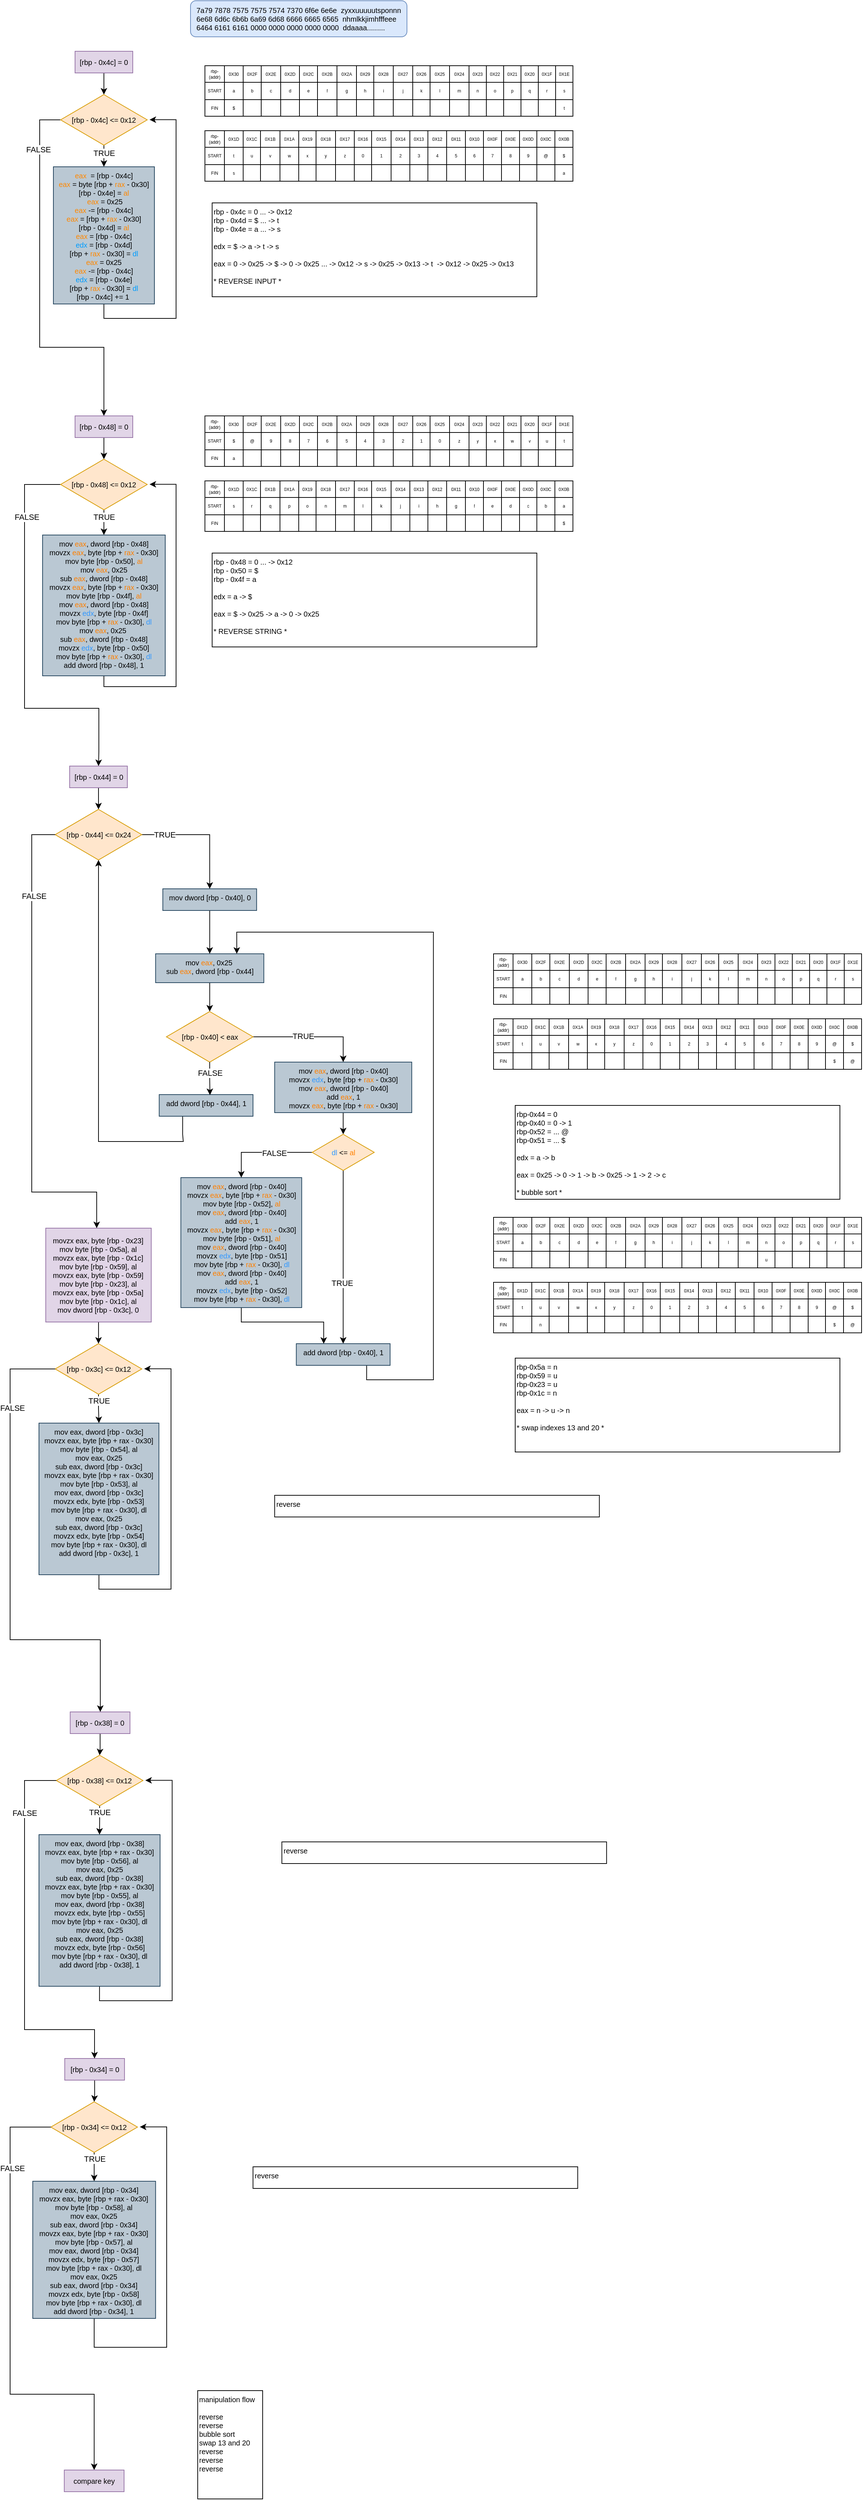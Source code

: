 <mxfile version="24.7.17">
  <diagram id="C5RBs43oDa-KdzZeNtuy" name="Page-1">
    <mxGraphModel dx="1728" dy="933" grid="1" gridSize="10" guides="1" tooltips="1" connect="1" arrows="1" fold="1" page="1" pageScale="1" pageWidth="827" pageHeight="1169" math="0" shadow="0">
      <root>
        <mxCell id="WIyWlLk6GJQsqaUBKTNV-0" />
        <mxCell id="WIyWlLk6GJQsqaUBKTNV-1" parent="WIyWlLk6GJQsqaUBKTNV-0" />
        <mxCell id="WIyWlLk6GJQsqaUBKTNV-3" value="&lt;div style=&quot;text-align: justify; font-size: 10px;&quot;&gt;&lt;font style=&quot;font-size: 10px;&quot;&gt;7a79 7878 7575 7575 7574 7370 6f6e 6e6e&amp;nbsp; zyxxuuuuutsponnn&lt;/font&gt;&lt;/div&gt;&lt;div style=&quot;text-align: justify; font-size: 10px;&quot;&gt;&lt;font style=&quot;font-size: 10px;&quot;&gt;6e68 6d6c 6b6b 6a69 6d68 6666 6665 6565&amp;nbsp; nhmlkkjimhfffeee&lt;/font&gt;&lt;/div&gt;&lt;div style=&quot;text-align: justify; font-size: 10px;&quot;&gt;&lt;font style=&quot;font-size: 10px;&quot;&gt;6464 6161 6161 0000 0000 0000 0000 0000&amp;nbsp; ddaaaa.........&lt;/font&gt;&lt;/div&gt;" style="rounded=1;whiteSpace=wrap;html=1;fontSize=10;glass=0;strokeWidth=1;shadow=0;fillColor=#dae8fc;strokeColor=#6c8ebf;" parent="WIyWlLk6GJQsqaUBKTNV-1" vertex="1">
          <mxGeometry x="280" y="10" width="300" height="50" as="geometry" />
        </mxCell>
        <mxCell id="iYRbfxJW5vmaIgBeUqIE-3" style="edgeStyle=orthogonalEdgeStyle;rounded=0;orthogonalLoop=1;jettySize=auto;html=1;entryX=0.5;entryY=0;entryDx=0;entryDy=0;" parent="WIyWlLk6GJQsqaUBKTNV-1" source="iYRbfxJW5vmaIgBeUqIE-1" target="iYRbfxJW5vmaIgBeUqIE-2" edge="1">
          <mxGeometry relative="1" as="geometry" />
        </mxCell>
        <mxCell id="iYRbfxJW5vmaIgBeUqIE-1" value="[rbp - 0x4c] = 0" style="rounded=0;whiteSpace=wrap;html=1;fontSize=10;fillColor=#e1d5e7;strokeColor=#9673a6;" parent="WIyWlLk6GJQsqaUBKTNV-1" vertex="1">
          <mxGeometry x="120" y="80" width="80" height="30" as="geometry" />
        </mxCell>
        <mxCell id="iYRbfxJW5vmaIgBeUqIE-7" style="edgeStyle=orthogonalEdgeStyle;rounded=0;orthogonalLoop=1;jettySize=auto;html=1;entryX=0.5;entryY=0;entryDx=0;entryDy=0;" parent="WIyWlLk6GJQsqaUBKTNV-1" source="iYRbfxJW5vmaIgBeUqIE-2" target="iYRbfxJW5vmaIgBeUqIE-4" edge="1">
          <mxGeometry relative="1" as="geometry" />
        </mxCell>
        <mxCell id="iYRbfxJW5vmaIgBeUqIE-8" value="TRUE" style="edgeLabel;html=1;align=center;verticalAlign=middle;resizable=0;points=[];" parent="iYRbfxJW5vmaIgBeUqIE-7" vertex="1" connectable="0">
          <mxGeometry x="-0.622" y="1" relative="1" as="geometry">
            <mxPoint x="-1" y="1" as="offset" />
          </mxGeometry>
        </mxCell>
        <mxCell id="iYRbfxJW5vmaIgBeUqIE-155" style="edgeStyle=orthogonalEdgeStyle;rounded=0;orthogonalLoop=1;jettySize=auto;html=1;entryX=0.5;entryY=0;entryDx=0;entryDy=0;" parent="WIyWlLk6GJQsqaUBKTNV-1" source="iYRbfxJW5vmaIgBeUqIE-2" target="iYRbfxJW5vmaIgBeUqIE-148" edge="1">
          <mxGeometry relative="1" as="geometry">
            <mxPoint x="40" y="190" as="targetPoint" />
            <Array as="points">
              <mxPoint x="71" y="175" />
              <mxPoint x="71" y="490" />
              <mxPoint x="160" y="490" />
            </Array>
          </mxGeometry>
        </mxCell>
        <mxCell id="iYRbfxJW5vmaIgBeUqIE-156" value="FALSE" style="edgeLabel;html=1;align=center;verticalAlign=middle;resizable=0;points=[];" parent="iYRbfxJW5vmaIgBeUqIE-155" vertex="1" connectable="0">
          <mxGeometry x="-0.737" y="-2" relative="1" as="geometry">
            <mxPoint as="offset" />
          </mxGeometry>
        </mxCell>
        <mxCell id="iYRbfxJW5vmaIgBeUqIE-2" value="[rbp - 0x4c] &amp;lt;= 0x12" style="rhombus;whiteSpace=wrap;html=1;fontSize=10;fillColor=#ffe6cc;strokeColor=#d79b00;" parent="WIyWlLk6GJQsqaUBKTNV-1" vertex="1">
          <mxGeometry x="100" y="140" width="120" height="70" as="geometry" />
        </mxCell>
        <mxCell id="iYRbfxJW5vmaIgBeUqIE-5" style="edgeStyle=orthogonalEdgeStyle;rounded=0;orthogonalLoop=1;jettySize=auto;html=1;entryX=1.027;entryY=0.497;entryDx=0;entryDy=0;entryPerimeter=0;exitX=0.5;exitY=1;exitDx=0;exitDy=0;" parent="WIyWlLk6GJQsqaUBKTNV-1" source="iYRbfxJW5vmaIgBeUqIE-4" target="iYRbfxJW5vmaIgBeUqIE-2" edge="1">
          <mxGeometry relative="1" as="geometry">
            <mxPoint x="240" y="150" as="targetPoint" />
            <Array as="points">
              <mxPoint x="160" y="450" />
              <mxPoint x="260" y="450" />
              <mxPoint x="260" y="175" />
            </Array>
          </mxGeometry>
        </mxCell>
        <mxCell id="iYRbfxJW5vmaIgBeUqIE-4" value="&lt;font color=&quot;#ff8800&quot;&gt;eax&lt;/font&gt;&amp;nbsp; = [rbp - 0x4c]&lt;br&gt;&lt;div&gt;&lt;span style=&quot;color: rgb(255, 136, 0); background-color: initial;&quot;&gt;eax&lt;/span&gt;&amp;nbsp;= byte [rbp +&amp;nbsp;&lt;span style=&quot;color: rgb(255, 136, 0);&quot;&gt;rax&lt;/span&gt;&amp;nbsp;- 0x30]&lt;/div&gt;&lt;div&gt;[rbp - 0x4e] =&amp;nbsp;&lt;span style=&quot;color: rgb(255, 136, 0); background-color: initial;&quot;&gt;al&lt;/span&gt;&lt;/div&gt;&lt;div&gt;&amp;nbsp;&lt;span style=&quot;color: rgb(255, 136, 0);&quot;&gt;eax&lt;/span&gt;&amp;nbsp;= 0x25&lt;/div&gt;&lt;div&gt;&lt;span style=&quot;color: rgb(255, 136, 0); background-color: initial;&quot;&gt;eax&lt;/span&gt;&amp;nbsp;-= [rbp - 0x4c]&lt;/div&gt;&lt;div&gt;&lt;span style=&quot;color: rgb(255, 136, 0); background-color: initial;&quot;&gt;eax&lt;/span&gt;&amp;nbsp;= [rbp +&amp;nbsp;&lt;span style=&quot;color: rgb(255, 136, 0);&quot;&gt;rax&lt;/span&gt;&amp;nbsp;- 0x30]&lt;/div&gt;&lt;div&gt;[rbp - 0x4d] =&amp;nbsp;&lt;span style=&quot;color: rgb(255, 136, 0); background-color: initial;&quot;&gt;al&lt;/span&gt;&lt;/div&gt;&lt;div&gt;&lt;span style=&quot;color: rgb(255, 136, 0); background-color: initial;&quot;&gt;eax&lt;/span&gt;&amp;nbsp;= [rbp - 0x4c]&lt;/div&gt;&lt;div&gt;&lt;font color=&quot;#009dff&quot;&gt;edx&lt;/font&gt; = [rbp - 0x4d]&lt;/div&gt;&lt;div&gt;[rbp + &lt;span style=&quot;color: rgb(255, 136, 0);&quot;&gt;rax&lt;/span&gt;&amp;nbsp;- 0x30] =&amp;nbsp;&lt;span style=&quot;color: rgb(0, 157, 255); background-color: initial;&quot;&gt;dl&lt;/span&gt;&lt;/div&gt;&lt;div&gt;&lt;span style=&quot;color: rgb(255, 136, 0); background-color: initial;&quot;&gt;eax&lt;/span&gt;&lt;span style=&quot;color: rgb(0, 157, 255); background-color: initial;&quot;&gt;&amp;nbsp;&lt;/span&gt;&lt;span style=&quot;background-color: initial;&quot;&gt;= 0x25&lt;/span&gt;&lt;/div&gt;&lt;div&gt;&lt;span style=&quot;color: rgb(255, 136, 0); background-color: initial;&quot;&gt;eax&lt;/span&gt;&lt;span style=&quot;color: rgb(0, 157, 255); background-color: initial;&quot;&gt;&amp;nbsp;&lt;/span&gt;&lt;span style=&quot;background-color: initial;&quot;&gt;-= [rbp - 0x4c]&lt;/span&gt;&lt;/div&gt;&lt;div&gt;&lt;span style=&quot;color: rgb(0, 157, 255); background-color: initial;&quot;&gt;edx &lt;/span&gt;&lt;span style=&quot;background-color: initial;&quot;&gt;= [rbp - 0x4e]&lt;/span&gt;&lt;/div&gt;&lt;div&gt;[rbp +&amp;nbsp;&lt;span style=&quot;color: rgb(255, 136, 0); background-color: initial;&quot;&gt;rax&lt;/span&gt;&lt;span style=&quot;background-color: initial;&quot;&gt;&amp;nbsp;- 0x30] =&lt;/span&gt;&lt;font style=&quot;background-color: initial;&quot; color=&quot;#009dff&quot;&gt; dl&lt;/font&gt;&lt;/div&gt;&lt;div&gt;[rbp - 0x4c] += 1&amp;nbsp;&lt;/div&gt;&lt;div&gt;&lt;br&gt;&lt;/div&gt;&lt;div&gt;&lt;br&gt;&lt;/div&gt;&lt;div&gt;&lt;br&gt;&lt;/div&gt;&lt;div&gt;&lt;br&gt;&lt;/div&gt;" style="rounded=0;whiteSpace=wrap;html=1;fontSize=10;fillColor=#bac8d3;strokeColor=#23445d;verticalAlign=top;" parent="WIyWlLk6GJQsqaUBKTNV-1" vertex="1">
          <mxGeometry x="90" y="240" width="140" height="190" as="geometry" />
        </mxCell>
        <mxCell id="iYRbfxJW5vmaIgBeUqIE-39" value="" style="shape=table;startSize=0;container=1;collapsible=0;childLayout=tableLayout;fontSize=8;" parent="WIyWlLk6GJQsqaUBKTNV-1" vertex="1">
          <mxGeometry x="300" y="100" width="510" height="70" as="geometry" />
        </mxCell>
        <mxCell id="iYRbfxJW5vmaIgBeUqIE-40" value="" style="shape=tableRow;horizontal=0;startSize=0;swimlaneHead=0;swimlaneBody=0;strokeColor=inherit;top=0;left=0;bottom=0;right=0;collapsible=0;dropTarget=0;fillColor=none;points=[[0,0.5],[1,0.5]];portConstraint=eastwest;" parent="iYRbfxJW5vmaIgBeUqIE-39" vertex="1">
          <mxGeometry width="510" height="23" as="geometry" />
        </mxCell>
        <mxCell id="iYRbfxJW5vmaIgBeUqIE-138" value="rbp-(addr)" style="shape=partialRectangle;html=1;whiteSpace=wrap;connectable=0;strokeColor=inherit;overflow=hidden;fillColor=none;top=0;left=0;bottom=0;right=0;pointerEvents=1;fontSize=6;" parent="iYRbfxJW5vmaIgBeUqIE-40" vertex="1">
          <mxGeometry width="27" height="23" as="geometry">
            <mxRectangle width="27" height="23" as="alternateBounds" />
          </mxGeometry>
        </mxCell>
        <mxCell id="iYRbfxJW5vmaIgBeUqIE-41" value="0X30" style="shape=partialRectangle;html=1;whiteSpace=wrap;connectable=0;strokeColor=inherit;overflow=hidden;fillColor=none;top=0;left=0;bottom=0;right=0;pointerEvents=1;fontSize=6;" parent="iYRbfxJW5vmaIgBeUqIE-40" vertex="1">
          <mxGeometry x="27" width="26" height="23" as="geometry">
            <mxRectangle width="26" height="23" as="alternateBounds" />
          </mxGeometry>
        </mxCell>
        <mxCell id="iYRbfxJW5vmaIgBeUqIE-42" value="0X2F" style="shape=partialRectangle;html=1;whiteSpace=wrap;connectable=0;strokeColor=inherit;overflow=hidden;fillColor=none;top=0;left=0;bottom=0;right=0;pointerEvents=1;fontSize=6;" parent="iYRbfxJW5vmaIgBeUqIE-40" vertex="1">
          <mxGeometry x="53" width="25" height="23" as="geometry">
            <mxRectangle width="25" height="23" as="alternateBounds" />
          </mxGeometry>
        </mxCell>
        <mxCell id="iYRbfxJW5vmaIgBeUqIE-43" value="0X2E" style="shape=partialRectangle;html=1;whiteSpace=wrap;connectable=0;strokeColor=inherit;overflow=hidden;fillColor=none;top=0;left=0;bottom=0;right=0;pointerEvents=1;fontSize=6;" parent="iYRbfxJW5vmaIgBeUqIE-40" vertex="1">
          <mxGeometry x="78" width="27" height="23" as="geometry">
            <mxRectangle width="27" height="23" as="alternateBounds" />
          </mxGeometry>
        </mxCell>
        <mxCell id="iYRbfxJW5vmaIgBeUqIE-44" value="0X2D" style="shape=partialRectangle;html=1;whiteSpace=wrap;connectable=0;strokeColor=inherit;overflow=hidden;fillColor=none;top=0;left=0;bottom=0;right=0;pointerEvents=1;fontSize=6;" parent="iYRbfxJW5vmaIgBeUqIE-40" vertex="1">
          <mxGeometry x="105" width="26" height="23" as="geometry">
            <mxRectangle width="26" height="23" as="alternateBounds" />
          </mxGeometry>
        </mxCell>
        <mxCell id="iYRbfxJW5vmaIgBeUqIE-45" value="0X2C" style="shape=partialRectangle;html=1;whiteSpace=wrap;connectable=0;strokeColor=inherit;overflow=hidden;fillColor=none;top=0;left=0;bottom=0;right=0;pointerEvents=1;fontSize=6;" parent="iYRbfxJW5vmaIgBeUqIE-40" vertex="1">
          <mxGeometry x="131" width="25" height="23" as="geometry">
            <mxRectangle width="25" height="23" as="alternateBounds" />
          </mxGeometry>
        </mxCell>
        <mxCell id="iYRbfxJW5vmaIgBeUqIE-46" value="0X2B" style="shape=partialRectangle;html=1;whiteSpace=wrap;connectable=0;strokeColor=inherit;overflow=hidden;fillColor=none;top=0;left=0;bottom=0;right=0;pointerEvents=1;fontSize=6;" parent="iYRbfxJW5vmaIgBeUqIE-40" vertex="1">
          <mxGeometry x="156" width="27" height="23" as="geometry">
            <mxRectangle width="27" height="23" as="alternateBounds" />
          </mxGeometry>
        </mxCell>
        <mxCell id="iYRbfxJW5vmaIgBeUqIE-47" value="0X2A" style="shape=partialRectangle;html=1;whiteSpace=wrap;connectable=0;strokeColor=inherit;overflow=hidden;fillColor=none;top=0;left=0;bottom=0;right=0;pointerEvents=1;fontSize=6;" parent="iYRbfxJW5vmaIgBeUqIE-40" vertex="1">
          <mxGeometry x="183" width="27" height="23" as="geometry">
            <mxRectangle width="27" height="23" as="alternateBounds" />
          </mxGeometry>
        </mxCell>
        <mxCell id="iYRbfxJW5vmaIgBeUqIE-48" value="0X29" style="shape=partialRectangle;html=1;whiteSpace=wrap;connectable=0;strokeColor=inherit;overflow=hidden;fillColor=none;top=0;left=0;bottom=0;right=0;pointerEvents=1;fontSize=6;" parent="iYRbfxJW5vmaIgBeUqIE-40" vertex="1">
          <mxGeometry x="210" width="24" height="23" as="geometry">
            <mxRectangle width="24" height="23" as="alternateBounds" />
          </mxGeometry>
        </mxCell>
        <mxCell id="iYRbfxJW5vmaIgBeUqIE-49" value="0X28" style="shape=partialRectangle;html=1;whiteSpace=wrap;connectable=0;strokeColor=inherit;overflow=hidden;fillColor=none;top=0;left=0;bottom=0;right=0;pointerEvents=1;fontSize=6;" parent="iYRbfxJW5vmaIgBeUqIE-40" vertex="1">
          <mxGeometry x="234" width="27" height="23" as="geometry">
            <mxRectangle width="27" height="23" as="alternateBounds" />
          </mxGeometry>
        </mxCell>
        <mxCell id="iYRbfxJW5vmaIgBeUqIE-50" value="0X27" style="shape=partialRectangle;html=1;whiteSpace=wrap;connectable=0;strokeColor=inherit;overflow=hidden;fillColor=none;top=0;left=0;bottom=0;right=0;pointerEvents=1;fontSize=6;" parent="iYRbfxJW5vmaIgBeUqIE-40" vertex="1">
          <mxGeometry x="261" width="27" height="23" as="geometry">
            <mxRectangle width="27" height="23" as="alternateBounds" />
          </mxGeometry>
        </mxCell>
        <mxCell id="iYRbfxJW5vmaIgBeUqIE-51" value="0X26" style="shape=partialRectangle;html=1;whiteSpace=wrap;connectable=0;strokeColor=inherit;overflow=hidden;fillColor=none;top=0;left=0;bottom=0;right=0;pointerEvents=1;fontSize=6;" parent="iYRbfxJW5vmaIgBeUqIE-40" vertex="1">
          <mxGeometry x="288" width="24" height="23" as="geometry">
            <mxRectangle width="24" height="23" as="alternateBounds" />
          </mxGeometry>
        </mxCell>
        <mxCell id="iYRbfxJW5vmaIgBeUqIE-52" value="0X25" style="shape=partialRectangle;html=1;whiteSpace=wrap;connectable=0;strokeColor=inherit;overflow=hidden;fillColor=none;top=0;left=0;bottom=0;right=0;pointerEvents=1;fontSize=6;" parent="iYRbfxJW5vmaIgBeUqIE-40" vertex="1">
          <mxGeometry x="312" width="27" height="23" as="geometry">
            <mxRectangle width="27" height="23" as="alternateBounds" />
          </mxGeometry>
        </mxCell>
        <mxCell id="iYRbfxJW5vmaIgBeUqIE-53" value="0X24" style="shape=partialRectangle;html=1;whiteSpace=wrap;connectable=0;strokeColor=inherit;overflow=hidden;fillColor=none;top=0;left=0;bottom=0;right=0;pointerEvents=1;fontSize=6;" parent="iYRbfxJW5vmaIgBeUqIE-40" vertex="1">
          <mxGeometry x="339" width="27" height="23" as="geometry">
            <mxRectangle width="27" height="23" as="alternateBounds" />
          </mxGeometry>
        </mxCell>
        <mxCell id="iYRbfxJW5vmaIgBeUqIE-54" value="0X23" style="shape=partialRectangle;html=1;whiteSpace=wrap;connectable=0;strokeColor=inherit;overflow=hidden;fillColor=none;top=0;left=0;bottom=0;right=0;pointerEvents=1;fontSize=6;" parent="iYRbfxJW5vmaIgBeUqIE-40" vertex="1">
          <mxGeometry x="366" width="24" height="23" as="geometry">
            <mxRectangle width="24" height="23" as="alternateBounds" />
          </mxGeometry>
        </mxCell>
        <mxCell id="OPchCLaqPwxH3Rnyv1_R-26" value="0X22" style="shape=partialRectangle;html=1;whiteSpace=wrap;connectable=0;strokeColor=inherit;overflow=hidden;fillColor=none;top=0;left=0;bottom=0;right=0;pointerEvents=1;fontSize=6;" vertex="1" parent="iYRbfxJW5vmaIgBeUqIE-40">
          <mxGeometry x="390" width="24" height="23" as="geometry">
            <mxRectangle width="24" height="23" as="alternateBounds" />
          </mxGeometry>
        </mxCell>
        <mxCell id="OPchCLaqPwxH3Rnyv1_R-29" value="0X21" style="shape=partialRectangle;html=1;whiteSpace=wrap;connectable=0;strokeColor=inherit;overflow=hidden;fillColor=none;top=0;left=0;bottom=0;right=0;pointerEvents=1;fontSize=6;" vertex="1" parent="iYRbfxJW5vmaIgBeUqIE-40">
          <mxGeometry x="414" width="24" height="23" as="geometry">
            <mxRectangle width="24" height="23" as="alternateBounds" />
          </mxGeometry>
        </mxCell>
        <mxCell id="OPchCLaqPwxH3Rnyv1_R-32" value="0X20" style="shape=partialRectangle;html=1;whiteSpace=wrap;connectable=0;strokeColor=inherit;overflow=hidden;fillColor=none;top=0;left=0;bottom=0;right=0;pointerEvents=1;fontSize=6;" vertex="1" parent="iYRbfxJW5vmaIgBeUqIE-40">
          <mxGeometry x="438" width="24" height="23" as="geometry">
            <mxRectangle width="24" height="23" as="alternateBounds" />
          </mxGeometry>
        </mxCell>
        <mxCell id="OPchCLaqPwxH3Rnyv1_R-35" value="0X1F" style="shape=partialRectangle;html=1;whiteSpace=wrap;connectable=0;strokeColor=inherit;overflow=hidden;fillColor=none;top=0;left=0;bottom=0;right=0;pointerEvents=1;fontSize=6;" vertex="1" parent="iYRbfxJW5vmaIgBeUqIE-40">
          <mxGeometry x="462" width="24" height="23" as="geometry">
            <mxRectangle width="24" height="23" as="alternateBounds" />
          </mxGeometry>
        </mxCell>
        <mxCell id="OPchCLaqPwxH3Rnyv1_R-38" value="0X1E" style="shape=partialRectangle;html=1;whiteSpace=wrap;connectable=0;strokeColor=inherit;overflow=hidden;fillColor=none;top=0;left=0;bottom=0;right=0;pointerEvents=1;fontSize=6;" vertex="1" parent="iYRbfxJW5vmaIgBeUqIE-40">
          <mxGeometry x="486" width="24" height="23" as="geometry">
            <mxRectangle width="24" height="23" as="alternateBounds" />
          </mxGeometry>
        </mxCell>
        <mxCell id="iYRbfxJW5vmaIgBeUqIE-56" value="" style="shape=tableRow;horizontal=0;startSize=0;swimlaneHead=0;swimlaneBody=0;strokeColor=inherit;top=0;left=0;bottom=0;right=0;collapsible=0;dropTarget=0;fillColor=none;points=[[0,0.5],[1,0.5]];portConstraint=eastwest;" parent="iYRbfxJW5vmaIgBeUqIE-39" vertex="1">
          <mxGeometry y="23" width="510" height="24" as="geometry" />
        </mxCell>
        <mxCell id="iYRbfxJW5vmaIgBeUqIE-139" value="START" style="shape=partialRectangle;html=1;whiteSpace=wrap;connectable=0;strokeColor=inherit;overflow=hidden;fillColor=none;top=0;left=0;bottom=0;right=0;pointerEvents=1;fontSize=6;" parent="iYRbfxJW5vmaIgBeUqIE-56" vertex="1">
          <mxGeometry width="27" height="24" as="geometry">
            <mxRectangle width="27" height="24" as="alternateBounds" />
          </mxGeometry>
        </mxCell>
        <mxCell id="iYRbfxJW5vmaIgBeUqIE-57" value="a" style="shape=partialRectangle;html=1;whiteSpace=wrap;connectable=0;strokeColor=inherit;overflow=hidden;fillColor=none;top=0;left=0;bottom=0;right=0;pointerEvents=1;fontSize=6;" parent="iYRbfxJW5vmaIgBeUqIE-56" vertex="1">
          <mxGeometry x="27" width="26" height="24" as="geometry">
            <mxRectangle width="26" height="24" as="alternateBounds" />
          </mxGeometry>
        </mxCell>
        <mxCell id="iYRbfxJW5vmaIgBeUqIE-58" value="b" style="shape=partialRectangle;html=1;whiteSpace=wrap;connectable=0;strokeColor=inherit;overflow=hidden;fillColor=none;top=0;left=0;bottom=0;right=0;pointerEvents=1;fontSize=6;" parent="iYRbfxJW5vmaIgBeUqIE-56" vertex="1">
          <mxGeometry x="53" width="25" height="24" as="geometry">
            <mxRectangle width="25" height="24" as="alternateBounds" />
          </mxGeometry>
        </mxCell>
        <mxCell id="iYRbfxJW5vmaIgBeUqIE-59" value="c" style="shape=partialRectangle;html=1;whiteSpace=wrap;connectable=0;strokeColor=inherit;overflow=hidden;fillColor=none;top=0;left=0;bottom=0;right=0;pointerEvents=1;fontSize=6;" parent="iYRbfxJW5vmaIgBeUqIE-56" vertex="1">
          <mxGeometry x="78" width="27" height="24" as="geometry">
            <mxRectangle width="27" height="24" as="alternateBounds" />
          </mxGeometry>
        </mxCell>
        <mxCell id="iYRbfxJW5vmaIgBeUqIE-60" value="d" style="shape=partialRectangle;html=1;whiteSpace=wrap;connectable=0;strokeColor=inherit;overflow=hidden;fillColor=none;top=0;left=0;bottom=0;right=0;pointerEvents=1;fontSize=6;" parent="iYRbfxJW5vmaIgBeUqIE-56" vertex="1">
          <mxGeometry x="105" width="26" height="24" as="geometry">
            <mxRectangle width="26" height="24" as="alternateBounds" />
          </mxGeometry>
        </mxCell>
        <mxCell id="iYRbfxJW5vmaIgBeUqIE-61" value="e" style="shape=partialRectangle;html=1;whiteSpace=wrap;connectable=0;strokeColor=inherit;overflow=hidden;fillColor=none;top=0;left=0;bottom=0;right=0;pointerEvents=1;fontSize=6;" parent="iYRbfxJW5vmaIgBeUqIE-56" vertex="1">
          <mxGeometry x="131" width="25" height="24" as="geometry">
            <mxRectangle width="25" height="24" as="alternateBounds" />
          </mxGeometry>
        </mxCell>
        <mxCell id="iYRbfxJW5vmaIgBeUqIE-62" value="f" style="shape=partialRectangle;html=1;whiteSpace=wrap;connectable=0;strokeColor=inherit;overflow=hidden;fillColor=none;top=0;left=0;bottom=0;right=0;pointerEvents=1;fontSize=6;" parent="iYRbfxJW5vmaIgBeUqIE-56" vertex="1">
          <mxGeometry x="156" width="27" height="24" as="geometry">
            <mxRectangle width="27" height="24" as="alternateBounds" />
          </mxGeometry>
        </mxCell>
        <mxCell id="iYRbfxJW5vmaIgBeUqIE-63" value="g" style="shape=partialRectangle;html=1;whiteSpace=wrap;connectable=0;strokeColor=inherit;overflow=hidden;fillColor=none;top=0;left=0;bottom=0;right=0;pointerEvents=1;fontSize=6;" parent="iYRbfxJW5vmaIgBeUqIE-56" vertex="1">
          <mxGeometry x="183" width="27" height="24" as="geometry">
            <mxRectangle width="27" height="24" as="alternateBounds" />
          </mxGeometry>
        </mxCell>
        <mxCell id="iYRbfxJW5vmaIgBeUqIE-64" value="h" style="shape=partialRectangle;html=1;whiteSpace=wrap;connectable=0;strokeColor=inherit;overflow=hidden;fillColor=none;top=0;left=0;bottom=0;right=0;pointerEvents=1;fontSize=6;" parent="iYRbfxJW5vmaIgBeUqIE-56" vertex="1">
          <mxGeometry x="210" width="24" height="24" as="geometry">
            <mxRectangle width="24" height="24" as="alternateBounds" />
          </mxGeometry>
        </mxCell>
        <mxCell id="iYRbfxJW5vmaIgBeUqIE-65" value="i" style="shape=partialRectangle;html=1;whiteSpace=wrap;connectable=0;strokeColor=inherit;overflow=hidden;fillColor=none;top=0;left=0;bottom=0;right=0;pointerEvents=1;fontSize=6;" parent="iYRbfxJW5vmaIgBeUqIE-56" vertex="1">
          <mxGeometry x="234" width="27" height="24" as="geometry">
            <mxRectangle width="27" height="24" as="alternateBounds" />
          </mxGeometry>
        </mxCell>
        <mxCell id="iYRbfxJW5vmaIgBeUqIE-66" value="j" style="shape=partialRectangle;html=1;whiteSpace=wrap;connectable=0;strokeColor=inherit;overflow=hidden;fillColor=none;top=0;left=0;bottom=0;right=0;pointerEvents=1;fontSize=6;" parent="iYRbfxJW5vmaIgBeUqIE-56" vertex="1">
          <mxGeometry x="261" width="27" height="24" as="geometry">
            <mxRectangle width="27" height="24" as="alternateBounds" />
          </mxGeometry>
        </mxCell>
        <mxCell id="iYRbfxJW5vmaIgBeUqIE-67" value="k" style="shape=partialRectangle;html=1;whiteSpace=wrap;connectable=0;strokeColor=inherit;overflow=hidden;fillColor=none;top=0;left=0;bottom=0;right=0;pointerEvents=1;fontSize=6;" parent="iYRbfxJW5vmaIgBeUqIE-56" vertex="1">
          <mxGeometry x="288" width="24" height="24" as="geometry">
            <mxRectangle width="24" height="24" as="alternateBounds" />
          </mxGeometry>
        </mxCell>
        <mxCell id="iYRbfxJW5vmaIgBeUqIE-68" value="l" style="shape=partialRectangle;html=1;whiteSpace=wrap;connectable=0;strokeColor=inherit;overflow=hidden;fillColor=none;top=0;left=0;bottom=0;right=0;pointerEvents=1;fontSize=6;" parent="iYRbfxJW5vmaIgBeUqIE-56" vertex="1">
          <mxGeometry x="312" width="27" height="24" as="geometry">
            <mxRectangle width="27" height="24" as="alternateBounds" />
          </mxGeometry>
        </mxCell>
        <mxCell id="iYRbfxJW5vmaIgBeUqIE-69" value="m" style="shape=partialRectangle;html=1;whiteSpace=wrap;connectable=0;strokeColor=inherit;overflow=hidden;fillColor=none;top=0;left=0;bottom=0;right=0;pointerEvents=1;fontSize=6;" parent="iYRbfxJW5vmaIgBeUqIE-56" vertex="1">
          <mxGeometry x="339" width="27" height="24" as="geometry">
            <mxRectangle width="27" height="24" as="alternateBounds" />
          </mxGeometry>
        </mxCell>
        <mxCell id="iYRbfxJW5vmaIgBeUqIE-70" value="n" style="shape=partialRectangle;html=1;whiteSpace=wrap;connectable=0;strokeColor=inherit;overflow=hidden;fillColor=none;top=0;left=0;bottom=0;right=0;pointerEvents=1;fontSize=6;" parent="iYRbfxJW5vmaIgBeUqIE-56" vertex="1">
          <mxGeometry x="366" width="24" height="24" as="geometry">
            <mxRectangle width="24" height="24" as="alternateBounds" />
          </mxGeometry>
        </mxCell>
        <mxCell id="OPchCLaqPwxH3Rnyv1_R-27" value="o" style="shape=partialRectangle;html=1;whiteSpace=wrap;connectable=0;strokeColor=inherit;overflow=hidden;fillColor=none;top=0;left=0;bottom=0;right=0;pointerEvents=1;fontSize=6;" vertex="1" parent="iYRbfxJW5vmaIgBeUqIE-56">
          <mxGeometry x="390" width="24" height="24" as="geometry">
            <mxRectangle width="24" height="24" as="alternateBounds" />
          </mxGeometry>
        </mxCell>
        <mxCell id="OPchCLaqPwxH3Rnyv1_R-30" value="p" style="shape=partialRectangle;html=1;whiteSpace=wrap;connectable=0;strokeColor=inherit;overflow=hidden;fillColor=none;top=0;left=0;bottom=0;right=0;pointerEvents=1;fontSize=6;" vertex="1" parent="iYRbfxJW5vmaIgBeUqIE-56">
          <mxGeometry x="414" width="24" height="24" as="geometry">
            <mxRectangle width="24" height="24" as="alternateBounds" />
          </mxGeometry>
        </mxCell>
        <mxCell id="OPchCLaqPwxH3Rnyv1_R-33" value="q" style="shape=partialRectangle;html=1;whiteSpace=wrap;connectable=0;strokeColor=inherit;overflow=hidden;fillColor=none;top=0;left=0;bottom=0;right=0;pointerEvents=1;fontSize=6;" vertex="1" parent="iYRbfxJW5vmaIgBeUqIE-56">
          <mxGeometry x="438" width="24" height="24" as="geometry">
            <mxRectangle width="24" height="24" as="alternateBounds" />
          </mxGeometry>
        </mxCell>
        <mxCell id="OPchCLaqPwxH3Rnyv1_R-36" value="r" style="shape=partialRectangle;html=1;whiteSpace=wrap;connectable=0;strokeColor=inherit;overflow=hidden;fillColor=none;top=0;left=0;bottom=0;right=0;pointerEvents=1;fontSize=6;" vertex="1" parent="iYRbfxJW5vmaIgBeUqIE-56">
          <mxGeometry x="462" width="24" height="24" as="geometry">
            <mxRectangle width="24" height="24" as="alternateBounds" />
          </mxGeometry>
        </mxCell>
        <mxCell id="OPchCLaqPwxH3Rnyv1_R-39" value="s" style="shape=partialRectangle;html=1;whiteSpace=wrap;connectable=0;strokeColor=inherit;overflow=hidden;fillColor=none;top=0;left=0;bottom=0;right=0;pointerEvents=1;fontSize=6;" vertex="1" parent="iYRbfxJW5vmaIgBeUqIE-56">
          <mxGeometry x="486" width="24" height="24" as="geometry">
            <mxRectangle width="24" height="24" as="alternateBounds" />
          </mxGeometry>
        </mxCell>
        <mxCell id="iYRbfxJW5vmaIgBeUqIE-72" value="" style="shape=tableRow;horizontal=0;startSize=0;swimlaneHead=0;swimlaneBody=0;strokeColor=inherit;top=0;left=0;bottom=0;right=0;collapsible=0;dropTarget=0;fillColor=none;points=[[0,0.5],[1,0.5]];portConstraint=eastwest;" parent="iYRbfxJW5vmaIgBeUqIE-39" vertex="1">
          <mxGeometry y="47" width="510" height="23" as="geometry" />
        </mxCell>
        <mxCell id="iYRbfxJW5vmaIgBeUqIE-140" value="FIN" style="shape=partialRectangle;html=1;whiteSpace=wrap;connectable=0;strokeColor=inherit;overflow=hidden;fillColor=none;top=0;left=0;bottom=0;right=0;pointerEvents=1;fontSize=6;" parent="iYRbfxJW5vmaIgBeUqIE-72" vertex="1">
          <mxGeometry width="27" height="23" as="geometry">
            <mxRectangle width="27" height="23" as="alternateBounds" />
          </mxGeometry>
        </mxCell>
        <mxCell id="iYRbfxJW5vmaIgBeUqIE-73" value="$" style="shape=partialRectangle;html=1;whiteSpace=wrap;connectable=0;strokeColor=inherit;overflow=hidden;fillColor=none;top=0;left=0;bottom=0;right=0;pointerEvents=1;fontSize=6;" parent="iYRbfxJW5vmaIgBeUqIE-72" vertex="1">
          <mxGeometry x="27" width="26" height="23" as="geometry">
            <mxRectangle width="26" height="23" as="alternateBounds" />
          </mxGeometry>
        </mxCell>
        <mxCell id="iYRbfxJW5vmaIgBeUqIE-74" value="" style="shape=partialRectangle;html=1;whiteSpace=wrap;connectable=0;strokeColor=inherit;overflow=hidden;fillColor=none;top=0;left=0;bottom=0;right=0;pointerEvents=1;fontSize=6;" parent="iYRbfxJW5vmaIgBeUqIE-72" vertex="1">
          <mxGeometry x="53" width="25" height="23" as="geometry">
            <mxRectangle width="25" height="23" as="alternateBounds" />
          </mxGeometry>
        </mxCell>
        <mxCell id="iYRbfxJW5vmaIgBeUqIE-75" value="" style="shape=partialRectangle;html=1;whiteSpace=wrap;connectable=0;strokeColor=inherit;overflow=hidden;fillColor=none;top=0;left=0;bottom=0;right=0;pointerEvents=1;fontSize=6;" parent="iYRbfxJW5vmaIgBeUqIE-72" vertex="1">
          <mxGeometry x="78" width="27" height="23" as="geometry">
            <mxRectangle width="27" height="23" as="alternateBounds" />
          </mxGeometry>
        </mxCell>
        <mxCell id="iYRbfxJW5vmaIgBeUqIE-76" value="" style="shape=partialRectangle;html=1;whiteSpace=wrap;connectable=0;strokeColor=inherit;overflow=hidden;fillColor=none;top=0;left=0;bottom=0;right=0;pointerEvents=1;fontSize=6;" parent="iYRbfxJW5vmaIgBeUqIE-72" vertex="1">
          <mxGeometry x="105" width="26" height="23" as="geometry">
            <mxRectangle width="26" height="23" as="alternateBounds" />
          </mxGeometry>
        </mxCell>
        <mxCell id="iYRbfxJW5vmaIgBeUqIE-77" value="" style="shape=partialRectangle;html=1;whiteSpace=wrap;connectable=0;strokeColor=inherit;overflow=hidden;fillColor=none;top=0;left=0;bottom=0;right=0;pointerEvents=1;fontSize=6;" parent="iYRbfxJW5vmaIgBeUqIE-72" vertex="1">
          <mxGeometry x="131" width="25" height="23" as="geometry">
            <mxRectangle width="25" height="23" as="alternateBounds" />
          </mxGeometry>
        </mxCell>
        <mxCell id="iYRbfxJW5vmaIgBeUqIE-78" value="" style="shape=partialRectangle;html=1;whiteSpace=wrap;connectable=0;strokeColor=inherit;overflow=hidden;fillColor=none;top=0;left=0;bottom=0;right=0;pointerEvents=1;fontSize=6;" parent="iYRbfxJW5vmaIgBeUqIE-72" vertex="1">
          <mxGeometry x="156" width="27" height="23" as="geometry">
            <mxRectangle width="27" height="23" as="alternateBounds" />
          </mxGeometry>
        </mxCell>
        <mxCell id="iYRbfxJW5vmaIgBeUqIE-79" value="" style="shape=partialRectangle;html=1;whiteSpace=wrap;connectable=0;strokeColor=inherit;overflow=hidden;fillColor=none;top=0;left=0;bottom=0;right=0;pointerEvents=1;fontSize=6;" parent="iYRbfxJW5vmaIgBeUqIE-72" vertex="1">
          <mxGeometry x="183" width="27" height="23" as="geometry">
            <mxRectangle width="27" height="23" as="alternateBounds" />
          </mxGeometry>
        </mxCell>
        <mxCell id="iYRbfxJW5vmaIgBeUqIE-80" value="" style="shape=partialRectangle;html=1;whiteSpace=wrap;connectable=0;strokeColor=inherit;overflow=hidden;fillColor=none;top=0;left=0;bottom=0;right=0;pointerEvents=1;fontSize=6;" parent="iYRbfxJW5vmaIgBeUqIE-72" vertex="1">
          <mxGeometry x="210" width="24" height="23" as="geometry">
            <mxRectangle width="24" height="23" as="alternateBounds" />
          </mxGeometry>
        </mxCell>
        <mxCell id="iYRbfxJW5vmaIgBeUqIE-81" value="" style="shape=partialRectangle;html=1;whiteSpace=wrap;connectable=0;strokeColor=inherit;overflow=hidden;fillColor=none;top=0;left=0;bottom=0;right=0;pointerEvents=1;fontSize=6;" parent="iYRbfxJW5vmaIgBeUqIE-72" vertex="1">
          <mxGeometry x="234" width="27" height="23" as="geometry">
            <mxRectangle width="27" height="23" as="alternateBounds" />
          </mxGeometry>
        </mxCell>
        <mxCell id="iYRbfxJW5vmaIgBeUqIE-82" value="" style="shape=partialRectangle;html=1;whiteSpace=wrap;connectable=0;strokeColor=inherit;overflow=hidden;fillColor=none;top=0;left=0;bottom=0;right=0;pointerEvents=1;fontSize=6;" parent="iYRbfxJW5vmaIgBeUqIE-72" vertex="1">
          <mxGeometry x="261" width="27" height="23" as="geometry">
            <mxRectangle width="27" height="23" as="alternateBounds" />
          </mxGeometry>
        </mxCell>
        <mxCell id="iYRbfxJW5vmaIgBeUqIE-83" value="" style="shape=partialRectangle;html=1;whiteSpace=wrap;connectable=0;strokeColor=inherit;overflow=hidden;fillColor=none;top=0;left=0;bottom=0;right=0;pointerEvents=1;fontSize=6;" parent="iYRbfxJW5vmaIgBeUqIE-72" vertex="1">
          <mxGeometry x="288" width="24" height="23" as="geometry">
            <mxRectangle width="24" height="23" as="alternateBounds" />
          </mxGeometry>
        </mxCell>
        <mxCell id="iYRbfxJW5vmaIgBeUqIE-84" value="" style="shape=partialRectangle;html=1;whiteSpace=wrap;connectable=0;strokeColor=inherit;overflow=hidden;fillColor=none;top=0;left=0;bottom=0;right=0;pointerEvents=1;fontSize=6;" parent="iYRbfxJW5vmaIgBeUqIE-72" vertex="1">
          <mxGeometry x="312" width="27" height="23" as="geometry">
            <mxRectangle width="27" height="23" as="alternateBounds" />
          </mxGeometry>
        </mxCell>
        <mxCell id="iYRbfxJW5vmaIgBeUqIE-85" value="" style="shape=partialRectangle;html=1;whiteSpace=wrap;connectable=0;strokeColor=inherit;overflow=hidden;fillColor=none;top=0;left=0;bottom=0;right=0;pointerEvents=1;fontSize=6;" parent="iYRbfxJW5vmaIgBeUqIE-72" vertex="1">
          <mxGeometry x="339" width="27" height="23" as="geometry">
            <mxRectangle width="27" height="23" as="alternateBounds" />
          </mxGeometry>
        </mxCell>
        <mxCell id="iYRbfxJW5vmaIgBeUqIE-86" value="" style="shape=partialRectangle;html=1;whiteSpace=wrap;connectable=0;strokeColor=inherit;overflow=hidden;fillColor=none;top=0;left=0;bottom=0;right=0;pointerEvents=1;fontSize=6;" parent="iYRbfxJW5vmaIgBeUqIE-72" vertex="1">
          <mxGeometry x="366" width="24" height="23" as="geometry">
            <mxRectangle width="24" height="23" as="alternateBounds" />
          </mxGeometry>
        </mxCell>
        <mxCell id="OPchCLaqPwxH3Rnyv1_R-28" style="shape=partialRectangle;html=1;whiteSpace=wrap;connectable=0;strokeColor=inherit;overflow=hidden;fillColor=none;top=0;left=0;bottom=0;right=0;pointerEvents=1;fontSize=6;" vertex="1" parent="iYRbfxJW5vmaIgBeUqIE-72">
          <mxGeometry x="390" width="24" height="23" as="geometry">
            <mxRectangle width="24" height="23" as="alternateBounds" />
          </mxGeometry>
        </mxCell>
        <mxCell id="OPchCLaqPwxH3Rnyv1_R-31" style="shape=partialRectangle;html=1;whiteSpace=wrap;connectable=0;strokeColor=inherit;overflow=hidden;fillColor=none;top=0;left=0;bottom=0;right=0;pointerEvents=1;fontSize=6;" vertex="1" parent="iYRbfxJW5vmaIgBeUqIE-72">
          <mxGeometry x="414" width="24" height="23" as="geometry">
            <mxRectangle width="24" height="23" as="alternateBounds" />
          </mxGeometry>
        </mxCell>
        <mxCell id="OPchCLaqPwxH3Rnyv1_R-34" style="shape=partialRectangle;html=1;whiteSpace=wrap;connectable=0;strokeColor=inherit;overflow=hidden;fillColor=none;top=0;left=0;bottom=0;right=0;pointerEvents=1;fontSize=6;" vertex="1" parent="iYRbfxJW5vmaIgBeUqIE-72">
          <mxGeometry x="438" width="24" height="23" as="geometry">
            <mxRectangle width="24" height="23" as="alternateBounds" />
          </mxGeometry>
        </mxCell>
        <mxCell id="OPchCLaqPwxH3Rnyv1_R-37" style="shape=partialRectangle;html=1;whiteSpace=wrap;connectable=0;strokeColor=inherit;overflow=hidden;fillColor=none;top=0;left=0;bottom=0;right=0;pointerEvents=1;fontSize=6;" vertex="1" parent="iYRbfxJW5vmaIgBeUqIE-72">
          <mxGeometry x="462" width="24" height="23" as="geometry">
            <mxRectangle width="24" height="23" as="alternateBounds" />
          </mxGeometry>
        </mxCell>
        <mxCell id="OPchCLaqPwxH3Rnyv1_R-40" value="t" style="shape=partialRectangle;html=1;whiteSpace=wrap;connectable=0;strokeColor=inherit;overflow=hidden;fillColor=none;top=0;left=0;bottom=0;right=0;pointerEvents=1;fontSize=6;" vertex="1" parent="iYRbfxJW5vmaIgBeUqIE-72">
          <mxGeometry x="486" width="24" height="23" as="geometry">
            <mxRectangle width="24" height="23" as="alternateBounds" />
          </mxGeometry>
        </mxCell>
        <mxCell id="iYRbfxJW5vmaIgBeUqIE-89" value="" style="shape=table;startSize=0;container=1;collapsible=0;childLayout=tableLayout;fontSize=8;" parent="WIyWlLk6GJQsqaUBKTNV-1" vertex="1">
          <mxGeometry x="300" y="190" width="510" height="70" as="geometry" />
        </mxCell>
        <mxCell id="iYRbfxJW5vmaIgBeUqIE-90" value="" style="shape=tableRow;horizontal=0;startSize=0;swimlaneHead=0;swimlaneBody=0;strokeColor=inherit;top=0;left=0;bottom=0;right=0;collapsible=0;dropTarget=0;fillColor=none;points=[[0,0.5],[1,0.5]];portConstraint=eastwest;" parent="iYRbfxJW5vmaIgBeUqIE-89" vertex="1">
          <mxGeometry width="510" height="23" as="geometry" />
        </mxCell>
        <mxCell id="OPchCLaqPwxH3Rnyv1_R-23" value="rbp-(addr)" style="shape=partialRectangle;html=1;whiteSpace=wrap;connectable=0;strokeColor=inherit;overflow=hidden;fillColor=none;top=0;left=0;bottom=0;right=0;pointerEvents=1;fontSize=6;" vertex="1" parent="iYRbfxJW5vmaIgBeUqIE-90">
          <mxGeometry width="27" height="23" as="geometry">
            <mxRectangle width="27" height="23" as="alternateBounds" />
          </mxGeometry>
        </mxCell>
        <mxCell id="iYRbfxJW5vmaIgBeUqIE-91" value="0X1D" style="shape=partialRectangle;html=1;whiteSpace=wrap;connectable=0;strokeColor=inherit;overflow=hidden;fillColor=none;top=0;left=0;bottom=0;right=0;pointerEvents=1;fontSize=6;" parent="iYRbfxJW5vmaIgBeUqIE-90" vertex="1">
          <mxGeometry x="27" width="26" height="23" as="geometry">
            <mxRectangle width="26" height="23" as="alternateBounds" />
          </mxGeometry>
        </mxCell>
        <mxCell id="iYRbfxJW5vmaIgBeUqIE-92" value="0X1C" style="shape=partialRectangle;html=1;whiteSpace=wrap;connectable=0;strokeColor=inherit;overflow=hidden;fillColor=none;top=0;left=0;bottom=0;right=0;pointerEvents=1;fontSize=6;" parent="iYRbfxJW5vmaIgBeUqIE-90" vertex="1">
          <mxGeometry x="53" width="24" height="23" as="geometry">
            <mxRectangle width="24" height="23" as="alternateBounds" />
          </mxGeometry>
        </mxCell>
        <mxCell id="iYRbfxJW5vmaIgBeUqIE-93" value="0X1B" style="shape=partialRectangle;html=1;whiteSpace=wrap;connectable=0;strokeColor=inherit;overflow=hidden;fillColor=none;top=0;left=0;bottom=0;right=0;pointerEvents=1;fontSize=6;" parent="iYRbfxJW5vmaIgBeUqIE-90" vertex="1">
          <mxGeometry x="77" width="27" height="23" as="geometry">
            <mxRectangle width="27" height="23" as="alternateBounds" />
          </mxGeometry>
        </mxCell>
        <mxCell id="iYRbfxJW5vmaIgBeUqIE-94" value="0X1A" style="shape=partialRectangle;html=1;whiteSpace=wrap;connectable=0;strokeColor=inherit;overflow=hidden;fillColor=none;top=0;left=0;bottom=0;right=0;pointerEvents=1;fontSize=6;" parent="iYRbfxJW5vmaIgBeUqIE-90" vertex="1">
          <mxGeometry x="104" width="26" height="23" as="geometry">
            <mxRectangle width="26" height="23" as="alternateBounds" />
          </mxGeometry>
        </mxCell>
        <mxCell id="iYRbfxJW5vmaIgBeUqIE-95" value="0X19" style="shape=partialRectangle;html=1;whiteSpace=wrap;connectable=0;strokeColor=inherit;overflow=hidden;fillColor=none;top=0;left=0;bottom=0;right=0;pointerEvents=1;fontSize=6;" parent="iYRbfxJW5vmaIgBeUqIE-90" vertex="1">
          <mxGeometry x="130" width="24" height="23" as="geometry">
            <mxRectangle width="24" height="23" as="alternateBounds" />
          </mxGeometry>
        </mxCell>
        <mxCell id="iYRbfxJW5vmaIgBeUqIE-96" value="0X18" style="shape=partialRectangle;html=1;whiteSpace=wrap;connectable=0;strokeColor=inherit;overflow=hidden;fillColor=none;top=0;left=0;bottom=0;right=0;pointerEvents=1;fontSize=6;" parent="iYRbfxJW5vmaIgBeUqIE-90" vertex="1">
          <mxGeometry x="154" width="27" height="23" as="geometry">
            <mxRectangle width="27" height="23" as="alternateBounds" />
          </mxGeometry>
        </mxCell>
        <mxCell id="iYRbfxJW5vmaIgBeUqIE-97" value="0X17" style="shape=partialRectangle;html=1;whiteSpace=wrap;connectable=0;strokeColor=inherit;overflow=hidden;fillColor=none;top=0;left=0;bottom=0;right=0;pointerEvents=1;fontSize=6;" parent="iYRbfxJW5vmaIgBeUqIE-90" vertex="1">
          <mxGeometry x="181" width="26" height="23" as="geometry">
            <mxRectangle width="26" height="23" as="alternateBounds" />
          </mxGeometry>
        </mxCell>
        <mxCell id="iYRbfxJW5vmaIgBeUqIE-98" value="0X16" style="shape=partialRectangle;html=1;whiteSpace=wrap;connectable=0;strokeColor=inherit;overflow=hidden;fillColor=none;top=0;left=0;bottom=0;right=0;pointerEvents=1;fontSize=6;" parent="iYRbfxJW5vmaIgBeUqIE-90" vertex="1">
          <mxGeometry x="207" width="24" height="23" as="geometry">
            <mxRectangle width="24" height="23" as="alternateBounds" />
          </mxGeometry>
        </mxCell>
        <mxCell id="iYRbfxJW5vmaIgBeUqIE-99" value="0X15" style="shape=partialRectangle;html=1;whiteSpace=wrap;connectable=0;strokeColor=inherit;overflow=hidden;fillColor=none;top=0;left=0;bottom=0;right=0;pointerEvents=1;fontSize=6;" parent="iYRbfxJW5vmaIgBeUqIE-90" vertex="1">
          <mxGeometry x="231" width="27" height="23" as="geometry">
            <mxRectangle width="27" height="23" as="alternateBounds" />
          </mxGeometry>
        </mxCell>
        <mxCell id="iYRbfxJW5vmaIgBeUqIE-100" value="&lt;span style=&quot;color: rgb(0, 0, 0); font-family: Helvetica; font-size: 6px; font-style: normal; font-variant-ligatures: normal; font-variant-caps: normal; font-weight: 400; letter-spacing: normal; orphans: 2; text-align: center; text-indent: 0px; text-transform: none; widows: 2; word-spacing: 0px; -webkit-text-stroke-width: 0px; white-space: normal; background-color: rgb(251, 251, 251); text-decoration-thickness: initial; text-decoration-style: initial; text-decoration-color: initial; display: inline !important; float: none;&quot;&gt;0X14&lt;/span&gt;" style="shape=partialRectangle;html=1;whiteSpace=wrap;connectable=0;strokeColor=inherit;overflow=hidden;fillColor=none;top=0;left=0;bottom=0;right=0;pointerEvents=1;fontSize=6;" parent="iYRbfxJW5vmaIgBeUqIE-90" vertex="1">
          <mxGeometry x="258" width="26" height="23" as="geometry">
            <mxRectangle width="26" height="23" as="alternateBounds" />
          </mxGeometry>
        </mxCell>
        <mxCell id="iYRbfxJW5vmaIgBeUqIE-101" value="&lt;span style=&quot;color: rgb(0, 0, 0); font-family: Helvetica; font-size: 6px; font-style: normal; font-variant-ligatures: normal; font-variant-caps: normal; font-weight: 400; letter-spacing: normal; orphans: 2; text-align: center; text-indent: 0px; text-transform: none; widows: 2; word-spacing: 0px; -webkit-text-stroke-width: 0px; white-space: normal; background-color: rgb(251, 251, 251); text-decoration-thickness: initial; text-decoration-style: initial; text-decoration-color: initial; display: inline !important; float: none;&quot;&gt;0X13&lt;/span&gt;" style="shape=partialRectangle;html=1;whiteSpace=wrap;connectable=0;strokeColor=inherit;overflow=hidden;fillColor=none;top=0;left=0;bottom=0;right=0;pointerEvents=1;fontSize=6;" parent="iYRbfxJW5vmaIgBeUqIE-90" vertex="1">
          <mxGeometry x="284" width="25" height="23" as="geometry">
            <mxRectangle width="25" height="23" as="alternateBounds" />
          </mxGeometry>
        </mxCell>
        <mxCell id="iYRbfxJW5vmaIgBeUqIE-102" value="&lt;span style=&quot;color: rgb(0, 0, 0); font-family: Helvetica; font-size: 6px; font-style: normal; font-variant-ligatures: normal; font-variant-caps: normal; font-weight: 400; letter-spacing: normal; orphans: 2; text-align: center; text-indent: 0px; text-transform: none; widows: 2; word-spacing: 0px; -webkit-text-stroke-width: 0px; white-space: normal; background-color: rgb(251, 251, 251); text-decoration-thickness: initial; text-decoration-style: initial; text-decoration-color: initial; display: inline !important; float: none;&quot;&gt;0X12&lt;/span&gt;" style="shape=partialRectangle;html=1;whiteSpace=wrap;connectable=0;strokeColor=inherit;overflow=hidden;fillColor=none;top=0;left=0;bottom=0;right=0;pointerEvents=1;fontSize=6;" parent="iYRbfxJW5vmaIgBeUqIE-90" vertex="1">
          <mxGeometry x="309" width="26" height="23" as="geometry">
            <mxRectangle width="26" height="23" as="alternateBounds" />
          </mxGeometry>
        </mxCell>
        <mxCell id="iYRbfxJW5vmaIgBeUqIE-103" value="&lt;span style=&quot;color: rgb(0, 0, 0); font-family: Helvetica; font-size: 6px; font-style: normal; font-variant-ligatures: normal; font-variant-caps: normal; font-weight: 400; letter-spacing: normal; orphans: 2; text-align: center; text-indent: 0px; text-transform: none; widows: 2; word-spacing: 0px; -webkit-text-stroke-width: 0px; white-space: normal; background-color: rgb(251, 251, 251); text-decoration-thickness: initial; text-decoration-style: initial; text-decoration-color: initial; display: inline !important; float: none;&quot;&gt;0X11&lt;/span&gt;" style="shape=partialRectangle;html=1;whiteSpace=wrap;connectable=0;strokeColor=inherit;overflow=hidden;fillColor=none;top=0;left=0;bottom=0;right=0;pointerEvents=1;fontSize=6;" parent="iYRbfxJW5vmaIgBeUqIE-90" vertex="1">
          <mxGeometry x="335" width="26" height="23" as="geometry">
            <mxRectangle width="26" height="23" as="alternateBounds" />
          </mxGeometry>
        </mxCell>
        <mxCell id="iYRbfxJW5vmaIgBeUqIE-104" value="&lt;span style=&quot;color: rgb(0, 0, 0); font-family: Helvetica; font-size: 6px; font-style: normal; font-variant-ligatures: normal; font-variant-caps: normal; font-weight: 400; letter-spacing: normal; orphans: 2; text-align: center; text-indent: 0px; text-transform: none; widows: 2; word-spacing: 0px; -webkit-text-stroke-width: 0px; white-space: normal; background-color: rgb(251, 251, 251); text-decoration-thickness: initial; text-decoration-style: initial; text-decoration-color: initial; display: inline !important; float: none;&quot;&gt;0X10&lt;/span&gt;" style="shape=partialRectangle;html=1;whiteSpace=wrap;connectable=0;strokeColor=inherit;overflow=hidden;fillColor=none;top=0;left=0;bottom=0;right=0;pointerEvents=1;fontSize=6;" parent="iYRbfxJW5vmaIgBeUqIE-90" vertex="1">
          <mxGeometry x="361" width="25" height="23" as="geometry">
            <mxRectangle width="25" height="23" as="alternateBounds" />
          </mxGeometry>
        </mxCell>
        <mxCell id="OPchCLaqPwxH3Rnyv1_R-41" value="0X0F" style="shape=partialRectangle;html=1;whiteSpace=wrap;connectable=0;strokeColor=inherit;overflow=hidden;fillColor=none;top=0;left=0;bottom=0;right=0;pointerEvents=1;fontSize=6;" vertex="1" parent="iYRbfxJW5vmaIgBeUqIE-90">
          <mxGeometry x="386" width="25" height="23" as="geometry">
            <mxRectangle width="25" height="23" as="alternateBounds" />
          </mxGeometry>
        </mxCell>
        <mxCell id="OPchCLaqPwxH3Rnyv1_R-44" value="0X0E" style="shape=partialRectangle;html=1;whiteSpace=wrap;connectable=0;strokeColor=inherit;overflow=hidden;fillColor=none;top=0;left=0;bottom=0;right=0;pointerEvents=1;fontSize=6;" vertex="1" parent="iYRbfxJW5vmaIgBeUqIE-90">
          <mxGeometry x="411" width="25" height="23" as="geometry">
            <mxRectangle width="25" height="23" as="alternateBounds" />
          </mxGeometry>
        </mxCell>
        <mxCell id="OPchCLaqPwxH3Rnyv1_R-47" value="0X0D" style="shape=partialRectangle;html=1;whiteSpace=wrap;connectable=0;strokeColor=inherit;overflow=hidden;fillColor=none;top=0;left=0;bottom=0;right=0;pointerEvents=1;fontSize=6;" vertex="1" parent="iYRbfxJW5vmaIgBeUqIE-90">
          <mxGeometry x="436" width="24" height="23" as="geometry">
            <mxRectangle width="24" height="23" as="alternateBounds" />
          </mxGeometry>
        </mxCell>
        <mxCell id="OPchCLaqPwxH3Rnyv1_R-50" value="0X0C" style="shape=partialRectangle;html=1;whiteSpace=wrap;connectable=0;strokeColor=inherit;overflow=hidden;fillColor=none;top=0;left=0;bottom=0;right=0;pointerEvents=1;fontSize=6;" vertex="1" parent="iYRbfxJW5vmaIgBeUqIE-90">
          <mxGeometry x="460" width="25" height="23" as="geometry">
            <mxRectangle width="25" height="23" as="alternateBounds" />
          </mxGeometry>
        </mxCell>
        <mxCell id="OPchCLaqPwxH3Rnyv1_R-53" value="0X0B" style="shape=partialRectangle;html=1;whiteSpace=wrap;connectable=0;strokeColor=inherit;overflow=hidden;fillColor=none;top=0;left=0;bottom=0;right=0;pointerEvents=1;fontSize=6;" vertex="1" parent="iYRbfxJW5vmaIgBeUqIE-90">
          <mxGeometry x="485" width="25" height="23" as="geometry">
            <mxRectangle width="25" height="23" as="alternateBounds" />
          </mxGeometry>
        </mxCell>
        <mxCell id="iYRbfxJW5vmaIgBeUqIE-106" value="" style="shape=tableRow;horizontal=0;startSize=0;swimlaneHead=0;swimlaneBody=0;strokeColor=inherit;top=0;left=0;bottom=0;right=0;collapsible=0;dropTarget=0;fillColor=none;points=[[0,0.5],[1,0.5]];portConstraint=eastwest;" parent="iYRbfxJW5vmaIgBeUqIE-89" vertex="1">
          <mxGeometry y="23" width="510" height="24" as="geometry" />
        </mxCell>
        <mxCell id="OPchCLaqPwxH3Rnyv1_R-24" value="START" style="shape=partialRectangle;html=1;whiteSpace=wrap;connectable=0;strokeColor=inherit;overflow=hidden;fillColor=none;top=0;left=0;bottom=0;right=0;pointerEvents=1;fontSize=6;" vertex="1" parent="iYRbfxJW5vmaIgBeUqIE-106">
          <mxGeometry width="27" height="24" as="geometry">
            <mxRectangle width="27" height="24" as="alternateBounds" />
          </mxGeometry>
        </mxCell>
        <mxCell id="iYRbfxJW5vmaIgBeUqIE-107" value="t" style="shape=partialRectangle;html=1;whiteSpace=wrap;connectable=0;strokeColor=inherit;overflow=hidden;fillColor=none;top=0;left=0;bottom=0;right=0;pointerEvents=1;fontSize=6;" parent="iYRbfxJW5vmaIgBeUqIE-106" vertex="1">
          <mxGeometry x="27" width="26" height="24" as="geometry">
            <mxRectangle width="26" height="24" as="alternateBounds" />
          </mxGeometry>
        </mxCell>
        <mxCell id="iYRbfxJW5vmaIgBeUqIE-108" value="u" style="shape=partialRectangle;html=1;whiteSpace=wrap;connectable=0;strokeColor=inherit;overflow=hidden;fillColor=none;top=0;left=0;bottom=0;right=0;pointerEvents=1;fontSize=6;" parent="iYRbfxJW5vmaIgBeUqIE-106" vertex="1">
          <mxGeometry x="53" width="24" height="24" as="geometry">
            <mxRectangle width="24" height="24" as="alternateBounds" />
          </mxGeometry>
        </mxCell>
        <mxCell id="iYRbfxJW5vmaIgBeUqIE-109" value="v" style="shape=partialRectangle;html=1;whiteSpace=wrap;connectable=0;strokeColor=inherit;overflow=hidden;fillColor=none;top=0;left=0;bottom=0;right=0;pointerEvents=1;fontSize=6;" parent="iYRbfxJW5vmaIgBeUqIE-106" vertex="1">
          <mxGeometry x="77" width="27" height="24" as="geometry">
            <mxRectangle width="27" height="24" as="alternateBounds" />
          </mxGeometry>
        </mxCell>
        <mxCell id="iYRbfxJW5vmaIgBeUqIE-110" value="w" style="shape=partialRectangle;html=1;whiteSpace=wrap;connectable=0;strokeColor=inherit;overflow=hidden;fillColor=none;top=0;left=0;bottom=0;right=0;pointerEvents=1;fontSize=6;" parent="iYRbfxJW5vmaIgBeUqIE-106" vertex="1">
          <mxGeometry x="104" width="26" height="24" as="geometry">
            <mxRectangle width="26" height="24" as="alternateBounds" />
          </mxGeometry>
        </mxCell>
        <mxCell id="iYRbfxJW5vmaIgBeUqIE-111" value="x" style="shape=partialRectangle;html=1;whiteSpace=wrap;connectable=0;strokeColor=inherit;overflow=hidden;fillColor=none;top=0;left=0;bottom=0;right=0;pointerEvents=1;fontSize=6;" parent="iYRbfxJW5vmaIgBeUqIE-106" vertex="1">
          <mxGeometry x="130" width="24" height="24" as="geometry">
            <mxRectangle width="24" height="24" as="alternateBounds" />
          </mxGeometry>
        </mxCell>
        <mxCell id="iYRbfxJW5vmaIgBeUqIE-112" value="y" style="shape=partialRectangle;html=1;whiteSpace=wrap;connectable=0;strokeColor=inherit;overflow=hidden;fillColor=none;top=0;left=0;bottom=0;right=0;pointerEvents=1;fontSize=6;" parent="iYRbfxJW5vmaIgBeUqIE-106" vertex="1">
          <mxGeometry x="154" width="27" height="24" as="geometry">
            <mxRectangle width="27" height="24" as="alternateBounds" />
          </mxGeometry>
        </mxCell>
        <mxCell id="iYRbfxJW5vmaIgBeUqIE-113" value="z" style="shape=partialRectangle;html=1;whiteSpace=wrap;connectable=0;strokeColor=inherit;overflow=hidden;fillColor=none;top=0;left=0;bottom=0;right=0;pointerEvents=1;fontSize=6;" parent="iYRbfxJW5vmaIgBeUqIE-106" vertex="1">
          <mxGeometry x="181" width="26" height="24" as="geometry">
            <mxRectangle width="26" height="24" as="alternateBounds" />
          </mxGeometry>
        </mxCell>
        <mxCell id="iYRbfxJW5vmaIgBeUqIE-114" value="0" style="shape=partialRectangle;html=1;whiteSpace=wrap;connectable=0;strokeColor=inherit;overflow=hidden;fillColor=none;top=0;left=0;bottom=0;right=0;pointerEvents=1;fontSize=6;" parent="iYRbfxJW5vmaIgBeUqIE-106" vertex="1">
          <mxGeometry x="207" width="24" height="24" as="geometry">
            <mxRectangle width="24" height="24" as="alternateBounds" />
          </mxGeometry>
        </mxCell>
        <mxCell id="iYRbfxJW5vmaIgBeUqIE-115" value="1" style="shape=partialRectangle;html=1;whiteSpace=wrap;connectable=0;strokeColor=inherit;overflow=hidden;fillColor=none;top=0;left=0;bottom=0;right=0;pointerEvents=1;fontSize=6;" parent="iYRbfxJW5vmaIgBeUqIE-106" vertex="1">
          <mxGeometry x="231" width="27" height="24" as="geometry">
            <mxRectangle width="27" height="24" as="alternateBounds" />
          </mxGeometry>
        </mxCell>
        <mxCell id="iYRbfxJW5vmaIgBeUqIE-116" value="2" style="shape=partialRectangle;html=1;whiteSpace=wrap;connectable=0;strokeColor=inherit;overflow=hidden;fillColor=none;top=0;left=0;bottom=0;right=0;pointerEvents=1;fontSize=6;" parent="iYRbfxJW5vmaIgBeUqIE-106" vertex="1">
          <mxGeometry x="258" width="26" height="24" as="geometry">
            <mxRectangle width="26" height="24" as="alternateBounds" />
          </mxGeometry>
        </mxCell>
        <mxCell id="iYRbfxJW5vmaIgBeUqIE-117" value="3" style="shape=partialRectangle;html=1;whiteSpace=wrap;connectable=0;strokeColor=inherit;overflow=hidden;fillColor=none;top=0;left=0;bottom=0;right=0;pointerEvents=1;fontSize=6;" parent="iYRbfxJW5vmaIgBeUqIE-106" vertex="1">
          <mxGeometry x="284" width="25" height="24" as="geometry">
            <mxRectangle width="25" height="24" as="alternateBounds" />
          </mxGeometry>
        </mxCell>
        <mxCell id="iYRbfxJW5vmaIgBeUqIE-118" value="4" style="shape=partialRectangle;html=1;whiteSpace=wrap;connectable=0;strokeColor=inherit;overflow=hidden;fillColor=none;top=0;left=0;bottom=0;right=0;pointerEvents=1;fontSize=6;" parent="iYRbfxJW5vmaIgBeUqIE-106" vertex="1">
          <mxGeometry x="309" width="26" height="24" as="geometry">
            <mxRectangle width="26" height="24" as="alternateBounds" />
          </mxGeometry>
        </mxCell>
        <mxCell id="iYRbfxJW5vmaIgBeUqIE-119" value="5" style="shape=partialRectangle;html=1;whiteSpace=wrap;connectable=0;strokeColor=inherit;overflow=hidden;fillColor=none;top=0;left=0;bottom=0;right=0;pointerEvents=1;fontSize=6;" parent="iYRbfxJW5vmaIgBeUqIE-106" vertex="1">
          <mxGeometry x="335" width="26" height="24" as="geometry">
            <mxRectangle width="26" height="24" as="alternateBounds" />
          </mxGeometry>
        </mxCell>
        <mxCell id="iYRbfxJW5vmaIgBeUqIE-120" value="6" style="shape=partialRectangle;html=1;whiteSpace=wrap;connectable=0;strokeColor=inherit;overflow=hidden;fillColor=none;top=0;left=0;bottom=0;right=0;pointerEvents=1;fontSize=6;" parent="iYRbfxJW5vmaIgBeUqIE-106" vertex="1">
          <mxGeometry x="361" width="25" height="24" as="geometry">
            <mxRectangle width="25" height="24" as="alternateBounds" />
          </mxGeometry>
        </mxCell>
        <mxCell id="OPchCLaqPwxH3Rnyv1_R-42" value="7" style="shape=partialRectangle;html=1;whiteSpace=wrap;connectable=0;strokeColor=inherit;overflow=hidden;fillColor=none;top=0;left=0;bottom=0;right=0;pointerEvents=1;fontSize=6;" vertex="1" parent="iYRbfxJW5vmaIgBeUqIE-106">
          <mxGeometry x="386" width="25" height="24" as="geometry">
            <mxRectangle width="25" height="24" as="alternateBounds" />
          </mxGeometry>
        </mxCell>
        <mxCell id="OPchCLaqPwxH3Rnyv1_R-45" value="8" style="shape=partialRectangle;html=1;whiteSpace=wrap;connectable=0;strokeColor=inherit;overflow=hidden;fillColor=none;top=0;left=0;bottom=0;right=0;pointerEvents=1;fontSize=6;" vertex="1" parent="iYRbfxJW5vmaIgBeUqIE-106">
          <mxGeometry x="411" width="25" height="24" as="geometry">
            <mxRectangle width="25" height="24" as="alternateBounds" />
          </mxGeometry>
        </mxCell>
        <mxCell id="OPchCLaqPwxH3Rnyv1_R-48" value="9" style="shape=partialRectangle;html=1;whiteSpace=wrap;connectable=0;strokeColor=inherit;overflow=hidden;fillColor=none;top=0;left=0;bottom=0;right=0;pointerEvents=1;fontSize=6;" vertex="1" parent="iYRbfxJW5vmaIgBeUqIE-106">
          <mxGeometry x="436" width="24" height="24" as="geometry">
            <mxRectangle width="24" height="24" as="alternateBounds" />
          </mxGeometry>
        </mxCell>
        <mxCell id="OPchCLaqPwxH3Rnyv1_R-51" value="@" style="shape=partialRectangle;html=1;whiteSpace=wrap;connectable=0;strokeColor=inherit;overflow=hidden;fillColor=none;top=0;left=0;bottom=0;right=0;pointerEvents=1;fontSize=6;" vertex="1" parent="iYRbfxJW5vmaIgBeUqIE-106">
          <mxGeometry x="460" width="25" height="24" as="geometry">
            <mxRectangle width="25" height="24" as="alternateBounds" />
          </mxGeometry>
        </mxCell>
        <mxCell id="OPchCLaqPwxH3Rnyv1_R-54" value="$" style="shape=partialRectangle;html=1;whiteSpace=wrap;connectable=0;strokeColor=inherit;overflow=hidden;fillColor=none;top=0;left=0;bottom=0;right=0;pointerEvents=1;fontSize=6;" vertex="1" parent="iYRbfxJW5vmaIgBeUqIE-106">
          <mxGeometry x="485" width="25" height="24" as="geometry">
            <mxRectangle width="25" height="24" as="alternateBounds" />
          </mxGeometry>
        </mxCell>
        <mxCell id="iYRbfxJW5vmaIgBeUqIE-122" value="" style="shape=tableRow;horizontal=0;startSize=0;swimlaneHead=0;swimlaneBody=0;strokeColor=inherit;top=0;left=0;bottom=0;right=0;collapsible=0;dropTarget=0;fillColor=none;points=[[0,0.5],[1,0.5]];portConstraint=eastwest;" parent="iYRbfxJW5vmaIgBeUqIE-89" vertex="1">
          <mxGeometry y="47" width="510" height="23" as="geometry" />
        </mxCell>
        <mxCell id="OPchCLaqPwxH3Rnyv1_R-25" value="FIN" style="shape=partialRectangle;html=1;whiteSpace=wrap;connectable=0;strokeColor=inherit;overflow=hidden;fillColor=none;top=0;left=0;bottom=0;right=0;pointerEvents=1;fontSize=6;" vertex="1" parent="iYRbfxJW5vmaIgBeUqIE-122">
          <mxGeometry width="27" height="23" as="geometry">
            <mxRectangle width="27" height="23" as="alternateBounds" />
          </mxGeometry>
        </mxCell>
        <mxCell id="iYRbfxJW5vmaIgBeUqIE-123" value="s" style="shape=partialRectangle;html=1;whiteSpace=wrap;connectable=0;strokeColor=inherit;overflow=hidden;fillColor=none;top=0;left=0;bottom=0;right=0;pointerEvents=1;fontSize=6;" parent="iYRbfxJW5vmaIgBeUqIE-122" vertex="1">
          <mxGeometry x="27" width="26" height="23" as="geometry">
            <mxRectangle width="26" height="23" as="alternateBounds" />
          </mxGeometry>
        </mxCell>
        <mxCell id="iYRbfxJW5vmaIgBeUqIE-124" value="" style="shape=partialRectangle;html=1;whiteSpace=wrap;connectable=0;strokeColor=inherit;overflow=hidden;fillColor=none;top=0;left=0;bottom=0;right=0;pointerEvents=1;fontSize=6;" parent="iYRbfxJW5vmaIgBeUqIE-122" vertex="1">
          <mxGeometry x="53" width="24" height="23" as="geometry">
            <mxRectangle width="24" height="23" as="alternateBounds" />
          </mxGeometry>
        </mxCell>
        <mxCell id="iYRbfxJW5vmaIgBeUqIE-125" value="" style="shape=partialRectangle;html=1;whiteSpace=wrap;connectable=0;strokeColor=inherit;overflow=hidden;fillColor=none;top=0;left=0;bottom=0;right=0;pointerEvents=1;fontSize=6;" parent="iYRbfxJW5vmaIgBeUqIE-122" vertex="1">
          <mxGeometry x="77" width="27" height="23" as="geometry">
            <mxRectangle width="27" height="23" as="alternateBounds" />
          </mxGeometry>
        </mxCell>
        <mxCell id="iYRbfxJW5vmaIgBeUqIE-126" value="" style="shape=partialRectangle;html=1;whiteSpace=wrap;connectable=0;strokeColor=inherit;overflow=hidden;fillColor=none;top=0;left=0;bottom=0;right=0;pointerEvents=1;fontSize=6;" parent="iYRbfxJW5vmaIgBeUqIE-122" vertex="1">
          <mxGeometry x="104" width="26" height="23" as="geometry">
            <mxRectangle width="26" height="23" as="alternateBounds" />
          </mxGeometry>
        </mxCell>
        <mxCell id="iYRbfxJW5vmaIgBeUqIE-127" value="" style="shape=partialRectangle;html=1;whiteSpace=wrap;connectable=0;strokeColor=inherit;overflow=hidden;fillColor=none;top=0;left=0;bottom=0;right=0;pointerEvents=1;fontSize=6;" parent="iYRbfxJW5vmaIgBeUqIE-122" vertex="1">
          <mxGeometry x="130" width="24" height="23" as="geometry">
            <mxRectangle width="24" height="23" as="alternateBounds" />
          </mxGeometry>
        </mxCell>
        <mxCell id="iYRbfxJW5vmaIgBeUqIE-128" value="" style="shape=partialRectangle;html=1;whiteSpace=wrap;connectable=0;strokeColor=inherit;overflow=hidden;fillColor=none;top=0;left=0;bottom=0;right=0;pointerEvents=1;fontSize=6;" parent="iYRbfxJW5vmaIgBeUqIE-122" vertex="1">
          <mxGeometry x="154" width="27" height="23" as="geometry">
            <mxRectangle width="27" height="23" as="alternateBounds" />
          </mxGeometry>
        </mxCell>
        <mxCell id="iYRbfxJW5vmaIgBeUqIE-129" value="" style="shape=partialRectangle;html=1;whiteSpace=wrap;connectable=0;strokeColor=inherit;overflow=hidden;fillColor=none;top=0;left=0;bottom=0;right=0;pointerEvents=1;fontSize=6;" parent="iYRbfxJW5vmaIgBeUqIE-122" vertex="1">
          <mxGeometry x="181" width="26" height="23" as="geometry">
            <mxRectangle width="26" height="23" as="alternateBounds" />
          </mxGeometry>
        </mxCell>
        <mxCell id="iYRbfxJW5vmaIgBeUqIE-130" value="" style="shape=partialRectangle;html=1;whiteSpace=wrap;connectable=0;strokeColor=inherit;overflow=hidden;fillColor=none;top=0;left=0;bottom=0;right=0;pointerEvents=1;fontSize=6;" parent="iYRbfxJW5vmaIgBeUqIE-122" vertex="1">
          <mxGeometry x="207" width="24" height="23" as="geometry">
            <mxRectangle width="24" height="23" as="alternateBounds" />
          </mxGeometry>
        </mxCell>
        <mxCell id="iYRbfxJW5vmaIgBeUqIE-131" value="" style="shape=partialRectangle;html=1;whiteSpace=wrap;connectable=0;strokeColor=inherit;overflow=hidden;fillColor=none;top=0;left=0;bottom=0;right=0;pointerEvents=1;fontSize=6;" parent="iYRbfxJW5vmaIgBeUqIE-122" vertex="1">
          <mxGeometry x="231" width="27" height="23" as="geometry">
            <mxRectangle width="27" height="23" as="alternateBounds" />
          </mxGeometry>
        </mxCell>
        <mxCell id="iYRbfxJW5vmaIgBeUqIE-132" value="" style="shape=partialRectangle;html=1;whiteSpace=wrap;connectable=0;strokeColor=inherit;overflow=hidden;fillColor=none;top=0;left=0;bottom=0;right=0;pointerEvents=1;fontSize=6;" parent="iYRbfxJW5vmaIgBeUqIE-122" vertex="1">
          <mxGeometry x="258" width="26" height="23" as="geometry">
            <mxRectangle width="26" height="23" as="alternateBounds" />
          </mxGeometry>
        </mxCell>
        <mxCell id="iYRbfxJW5vmaIgBeUqIE-133" value="" style="shape=partialRectangle;html=1;whiteSpace=wrap;connectable=0;strokeColor=inherit;overflow=hidden;fillColor=none;top=0;left=0;bottom=0;right=0;pointerEvents=1;fontSize=6;" parent="iYRbfxJW5vmaIgBeUqIE-122" vertex="1">
          <mxGeometry x="284" width="25" height="23" as="geometry">
            <mxRectangle width="25" height="23" as="alternateBounds" />
          </mxGeometry>
        </mxCell>
        <mxCell id="iYRbfxJW5vmaIgBeUqIE-134" value="" style="shape=partialRectangle;html=1;whiteSpace=wrap;connectable=0;strokeColor=inherit;overflow=hidden;fillColor=none;top=0;left=0;bottom=0;right=0;pointerEvents=1;fontSize=6;" parent="iYRbfxJW5vmaIgBeUqIE-122" vertex="1">
          <mxGeometry x="309" width="26" height="23" as="geometry">
            <mxRectangle width="26" height="23" as="alternateBounds" />
          </mxGeometry>
        </mxCell>
        <mxCell id="iYRbfxJW5vmaIgBeUqIE-135" value="" style="shape=partialRectangle;html=1;whiteSpace=wrap;connectable=0;strokeColor=inherit;overflow=hidden;fillColor=none;top=0;left=0;bottom=0;right=0;pointerEvents=1;fontSize=6;" parent="iYRbfxJW5vmaIgBeUqIE-122" vertex="1">
          <mxGeometry x="335" width="26" height="23" as="geometry">
            <mxRectangle width="26" height="23" as="alternateBounds" />
          </mxGeometry>
        </mxCell>
        <mxCell id="iYRbfxJW5vmaIgBeUqIE-136" value="" style="shape=partialRectangle;html=1;whiteSpace=wrap;connectable=0;strokeColor=inherit;overflow=hidden;fillColor=none;top=0;left=0;bottom=0;right=0;pointerEvents=1;fontSize=6;" parent="iYRbfxJW5vmaIgBeUqIE-122" vertex="1">
          <mxGeometry x="361" width="25" height="23" as="geometry">
            <mxRectangle width="25" height="23" as="alternateBounds" />
          </mxGeometry>
        </mxCell>
        <mxCell id="OPchCLaqPwxH3Rnyv1_R-43" style="shape=partialRectangle;html=1;whiteSpace=wrap;connectable=0;strokeColor=inherit;overflow=hidden;fillColor=none;top=0;left=0;bottom=0;right=0;pointerEvents=1;fontSize=6;" vertex="1" parent="iYRbfxJW5vmaIgBeUqIE-122">
          <mxGeometry x="386" width="25" height="23" as="geometry">
            <mxRectangle width="25" height="23" as="alternateBounds" />
          </mxGeometry>
        </mxCell>
        <mxCell id="OPchCLaqPwxH3Rnyv1_R-46" style="shape=partialRectangle;html=1;whiteSpace=wrap;connectable=0;strokeColor=inherit;overflow=hidden;fillColor=none;top=0;left=0;bottom=0;right=0;pointerEvents=1;fontSize=6;" vertex="1" parent="iYRbfxJW5vmaIgBeUqIE-122">
          <mxGeometry x="411" width="25" height="23" as="geometry">
            <mxRectangle width="25" height="23" as="alternateBounds" />
          </mxGeometry>
        </mxCell>
        <mxCell id="OPchCLaqPwxH3Rnyv1_R-49" style="shape=partialRectangle;html=1;whiteSpace=wrap;connectable=0;strokeColor=inherit;overflow=hidden;fillColor=none;top=0;left=0;bottom=0;right=0;pointerEvents=1;fontSize=6;" vertex="1" parent="iYRbfxJW5vmaIgBeUqIE-122">
          <mxGeometry x="436" width="24" height="23" as="geometry">
            <mxRectangle width="24" height="23" as="alternateBounds" />
          </mxGeometry>
        </mxCell>
        <mxCell id="OPchCLaqPwxH3Rnyv1_R-52" style="shape=partialRectangle;html=1;whiteSpace=wrap;connectable=0;strokeColor=inherit;overflow=hidden;fillColor=none;top=0;left=0;bottom=0;right=0;pointerEvents=1;fontSize=6;" vertex="1" parent="iYRbfxJW5vmaIgBeUqIE-122">
          <mxGeometry x="460" width="25" height="23" as="geometry">
            <mxRectangle width="25" height="23" as="alternateBounds" />
          </mxGeometry>
        </mxCell>
        <mxCell id="OPchCLaqPwxH3Rnyv1_R-55" value="a" style="shape=partialRectangle;html=1;whiteSpace=wrap;connectable=0;strokeColor=inherit;overflow=hidden;fillColor=none;top=0;left=0;bottom=0;right=0;pointerEvents=1;fontSize=6;" vertex="1" parent="iYRbfxJW5vmaIgBeUqIE-122">
          <mxGeometry x="485" width="25" height="23" as="geometry">
            <mxRectangle width="25" height="23" as="alternateBounds" />
          </mxGeometry>
        </mxCell>
        <mxCell id="iYRbfxJW5vmaIgBeUqIE-146" value="&lt;div style=&quot;font-size: 10px;&quot;&gt;rbp - 0x4c = 0 ... -&amp;gt; 0x12&lt;br style=&quot;font-size: 10px;&quot;&gt;&lt;/div&gt;&lt;div style=&quot;font-size: 10px;&quot;&gt;rbp - 0x4d = $ ... -&amp;gt; t&lt;/div&gt;&lt;div style=&quot;font-size: 10px;&quot;&gt;rbp - 0x4e = a ... -&amp;gt; s&lt;/div&gt;&lt;div style=&quot;font-size: 10px;&quot;&gt;&lt;br style=&quot;font-size: 10px;&quot;&gt;&lt;/div&gt;&lt;div style=&quot;font-size: 10px;&quot;&gt;edx = $ -&amp;gt; a -&amp;gt; t -&amp;gt; s&lt;/div&gt;&lt;div style=&quot;font-size: 10px;&quot;&gt;&lt;br style=&quot;font-size: 10px;&quot;&gt;&lt;/div&gt;&lt;div style=&quot;font-size: 10px;&quot;&gt;eax = 0 -&amp;gt; 0x25 -&amp;gt; $ -&amp;gt; 0 -&amp;gt; 0x25 ... -&amp;gt; 0x12 -&amp;gt; s -&amp;gt; 0x25 -&amp;gt; 0x13 -&amp;gt; t&amp;nbsp; -&amp;gt; 0x12 -&amp;gt; 0x25 -&amp;gt; 0x13&lt;/div&gt;&lt;div style=&quot;font-size: 10px;&quot;&gt;&lt;br style=&quot;font-size: 10px;&quot;&gt;&lt;/div&gt;&lt;div style=&quot;font-size: 10px;&quot;&gt;* REVERSE INPUT *&lt;/div&gt;" style="rounded=0;whiteSpace=wrap;html=1;labelPosition=center;verticalLabelPosition=middle;align=left;verticalAlign=top;fontSize=10;" parent="WIyWlLk6GJQsqaUBKTNV-1" vertex="1">
          <mxGeometry x="310" y="290" width="450" height="130" as="geometry" />
        </mxCell>
        <mxCell id="iYRbfxJW5vmaIgBeUqIE-147" style="edgeStyle=orthogonalEdgeStyle;rounded=0;orthogonalLoop=1;jettySize=auto;html=1;entryX=0.5;entryY=0;entryDx=0;entryDy=0;" parent="WIyWlLk6GJQsqaUBKTNV-1" source="iYRbfxJW5vmaIgBeUqIE-148" target="iYRbfxJW5vmaIgBeUqIE-151" edge="1">
          <mxGeometry relative="1" as="geometry" />
        </mxCell>
        <mxCell id="iYRbfxJW5vmaIgBeUqIE-148" value="[rbp - 0x48] = 0" style="rounded=0;whiteSpace=wrap;html=1;fontSize=10;fillColor=#e1d5e7;strokeColor=#9673a6;" parent="WIyWlLk6GJQsqaUBKTNV-1" vertex="1">
          <mxGeometry x="120" y="585" width="80" height="30" as="geometry" />
        </mxCell>
        <mxCell id="iYRbfxJW5vmaIgBeUqIE-149" style="edgeStyle=orthogonalEdgeStyle;rounded=0;orthogonalLoop=1;jettySize=auto;html=1;entryX=0.5;entryY=0;entryDx=0;entryDy=0;" parent="WIyWlLk6GJQsqaUBKTNV-1" source="iYRbfxJW5vmaIgBeUqIE-151" target="iYRbfxJW5vmaIgBeUqIE-153" edge="1">
          <mxGeometry relative="1" as="geometry" />
        </mxCell>
        <mxCell id="iYRbfxJW5vmaIgBeUqIE-150" value="TRUE" style="edgeLabel;html=1;align=center;verticalAlign=middle;resizable=0;points=[];" parent="iYRbfxJW5vmaIgBeUqIE-149" vertex="1" connectable="0">
          <mxGeometry x="-0.622" y="1" relative="1" as="geometry">
            <mxPoint x="-1" y="1" as="offset" />
          </mxGeometry>
        </mxCell>
        <mxCell id="iYRbfxJW5vmaIgBeUqIE-164" style="edgeStyle=orthogonalEdgeStyle;rounded=0;orthogonalLoop=1;jettySize=auto;html=1;entryX=0.5;entryY=0;entryDx=0;entryDy=0;" parent="WIyWlLk6GJQsqaUBKTNV-1" source="iYRbfxJW5vmaIgBeUqIE-151" target="iYRbfxJW5vmaIgBeUqIE-158" edge="1">
          <mxGeometry relative="1" as="geometry">
            <mxPoint x="140" y="1050" as="targetPoint" />
            <Array as="points">
              <mxPoint x="50" y="680" />
              <mxPoint x="50" y="990" />
              <mxPoint x="153" y="990" />
              <mxPoint x="153" y="1050" />
              <mxPoint x="153" y="1050" />
            </Array>
          </mxGeometry>
        </mxCell>
        <mxCell id="iYRbfxJW5vmaIgBeUqIE-165" value="FALSE" style="edgeLabel;html=1;align=center;verticalAlign=middle;resizable=0;points=[];" parent="iYRbfxJW5vmaIgBeUqIE-164" vertex="1" connectable="0">
          <mxGeometry x="-0.65" y="3" relative="1" as="geometry">
            <mxPoint as="offset" />
          </mxGeometry>
        </mxCell>
        <mxCell id="iYRbfxJW5vmaIgBeUqIE-151" value="[rbp - 0x48] &amp;lt;= 0x12" style="rhombus;whiteSpace=wrap;html=1;fontSize=10;fillColor=#ffe6cc;strokeColor=#d79b00;" parent="WIyWlLk6GJQsqaUBKTNV-1" vertex="1">
          <mxGeometry x="100" y="645" width="120" height="70" as="geometry" />
        </mxCell>
        <mxCell id="iYRbfxJW5vmaIgBeUqIE-152" style="edgeStyle=orthogonalEdgeStyle;rounded=0;orthogonalLoop=1;jettySize=auto;html=1;entryX=1.027;entryY=0.497;entryDx=0;entryDy=0;entryPerimeter=0;exitX=0.5;exitY=1;exitDx=0;exitDy=0;" parent="WIyWlLk6GJQsqaUBKTNV-1" source="iYRbfxJW5vmaIgBeUqIE-153" target="iYRbfxJW5vmaIgBeUqIE-151" edge="1">
          <mxGeometry relative="1" as="geometry">
            <mxPoint x="240" y="655" as="targetPoint" />
            <Array as="points">
              <mxPoint x="160" y="960" />
              <mxPoint x="260" y="960" />
              <mxPoint x="260" y="680" />
            </Array>
          </mxGeometry>
        </mxCell>
        <mxCell id="iYRbfxJW5vmaIgBeUqIE-153" value="&lt;div&gt;&lt;div&gt;mov &lt;font color=&quot;#ff8000&quot;&gt;eax&lt;/font&gt;, dword [rbp - 0x48]&lt;/div&gt;&lt;div&gt;&lt;span style=&quot;background-color: initial;&quot;&gt;movzx&amp;nbsp;&lt;/span&gt;&lt;span style=&quot;color: rgb(255, 128, 0);&quot;&gt;eax&lt;/span&gt;&lt;span style=&quot;background-color: initial;&quot;&gt;, byte [rbp + &lt;/span&gt;&lt;span style=&quot;color: rgb(255, 128, 0);&quot;&gt;rax&lt;/span&gt;&lt;span style=&quot;background-color: initial;&quot;&gt;&amp;nbsp;- 0x30]&lt;/span&gt;&lt;br&gt;&lt;/div&gt;&lt;div&gt;mov byte [rbp - 0x50],&amp;nbsp;&lt;span style=&quot;color: rgb(255, 128, 0); background-color: initial;&quot;&gt;al&lt;/span&gt;&lt;/div&gt;&lt;div&gt;mov&amp;nbsp;&lt;span style=&quot;color: rgb(255, 128, 0);&quot;&gt;eax&lt;/span&gt;, 0x25&lt;/div&gt;&lt;div&gt;sub&amp;nbsp;&lt;span style=&quot;color: rgb(255, 128, 0);&quot;&gt;eax&lt;/span&gt;, dword [rbp - 0x48]&lt;/div&gt;&lt;div&gt;&lt;span style=&quot;background-color: initial;&quot;&gt;movzx&amp;nbsp;&lt;/span&gt;&lt;span style=&quot;color: rgb(255, 128, 0);&quot;&gt;eax&lt;/span&gt;&lt;span style=&quot;background-color: initial;&quot;&gt;, byte [rbp +&amp;nbsp;&lt;/span&gt;&lt;span style=&quot;color: rgb(255, 128, 0);&quot;&gt;rax&lt;/span&gt;&lt;span style=&quot;background-color: initial;&quot;&gt;&amp;nbsp;- 0x30]&lt;/span&gt;&lt;br&gt;&lt;/div&gt;&lt;div&gt;mov byte [rbp - 0x4f],&amp;nbsp;&lt;span style=&quot;color: rgb(255, 128, 0); background-color: initial;&quot;&gt;al&lt;/span&gt;&lt;/div&gt;&lt;div&gt;mov&amp;nbsp;&lt;span style=&quot;color: rgb(255, 128, 0);&quot;&gt;eax&lt;/span&gt;, dword [rbp - 0x48]&lt;/div&gt;&lt;div&gt;&lt;span style=&quot;background-color: initial;&quot;&gt;movzx &lt;font color=&quot;#3399ff&quot;&gt;edx&lt;/font&gt;, byte [rbp - 0x4f]&lt;/span&gt;&lt;br&gt;&lt;/div&gt;&lt;div&gt;mov byte [rbp + &lt;span style=&quot;color: rgb(255, 128, 0);&quot;&gt;rax&lt;/span&gt;&amp;nbsp;- 0x30],&amp;nbsp;&lt;span style=&quot;color: rgb(51, 153, 255); background-color: initial;&quot;&gt;dl&lt;/span&gt;&lt;/div&gt;&lt;div&gt;mov&amp;nbsp;&lt;span style=&quot;color: rgb(255, 128, 0);&quot;&gt;eax&lt;/span&gt;, 0x25&amp;nbsp;&lt;/div&gt;&lt;div&gt;sub&amp;nbsp;&lt;span style=&quot;color: rgb(255, 128, 0);&quot;&gt;eax&lt;/span&gt;, dword [rbp - 0x48]&lt;/div&gt;&lt;div&gt;&lt;span style=&quot;background-color: initial;&quot;&gt;movzx&amp;nbsp;&lt;/span&gt;&lt;span style=&quot;color: rgb(51, 153, 255);&quot;&gt;edx&lt;/span&gt;&lt;span style=&quot;background-color: initial;&quot;&gt;, byte [rbp - 0x50]&lt;/span&gt;&lt;br&gt;&lt;/div&gt;&lt;div&gt;mov byte [rbp + &lt;span style=&quot;color: rgb(255, 128, 0);&quot;&gt;rax&lt;/span&gt;&amp;nbsp;- 0x30],&amp;nbsp;&lt;span style=&quot;color: rgb(51, 153, 255); background-color: initial;&quot;&gt;dl&lt;/span&gt;&lt;/div&gt;&lt;div&gt;add dword [rbp - 0x48], 1&lt;/div&gt;&lt;/div&gt;&lt;div&gt;&lt;br&gt;&lt;/div&gt;" style="rounded=0;whiteSpace=wrap;html=1;fontSize=10;fillColor=#bac8d3;strokeColor=#23445d;verticalAlign=top;" parent="WIyWlLk6GJQsqaUBKTNV-1" vertex="1">
          <mxGeometry x="75" y="750" width="170" height="195" as="geometry" />
        </mxCell>
        <mxCell id="iYRbfxJW5vmaIgBeUqIE-157" style="edgeStyle=orthogonalEdgeStyle;rounded=0;orthogonalLoop=1;jettySize=auto;html=1;entryX=0.5;entryY=0;entryDx=0;entryDy=0;" parent="WIyWlLk6GJQsqaUBKTNV-1" source="iYRbfxJW5vmaIgBeUqIE-158" target="iYRbfxJW5vmaIgBeUqIE-161" edge="1">
          <mxGeometry relative="1" as="geometry" />
        </mxCell>
        <mxCell id="iYRbfxJW5vmaIgBeUqIE-158" value="[rbp - 0x44] = 0" style="rounded=0;whiteSpace=wrap;html=1;fontSize=10;fillColor=#e1d5e7;strokeColor=#9673a6;" parent="WIyWlLk6GJQsqaUBKTNV-1" vertex="1">
          <mxGeometry x="112.5" y="1070" width="80" height="30" as="geometry" />
        </mxCell>
        <mxCell id="iYRbfxJW5vmaIgBeUqIE-159" style="edgeStyle=orthogonalEdgeStyle;rounded=0;orthogonalLoop=1;jettySize=auto;html=1;entryX=0.5;entryY=0;entryDx=0;entryDy=0;" parent="WIyWlLk6GJQsqaUBKTNV-1" source="iYRbfxJW5vmaIgBeUqIE-161" target="OPchCLaqPwxH3Rnyv1_R-1" edge="1">
          <mxGeometry relative="1" as="geometry" />
        </mxCell>
        <mxCell id="iYRbfxJW5vmaIgBeUqIE-160" value="TRUE" style="edgeLabel;html=1;align=center;verticalAlign=middle;resizable=0;points=[];" parent="iYRbfxJW5vmaIgBeUqIE-159" vertex="1" connectable="0">
          <mxGeometry x="-0.622" y="1" relative="1" as="geometry">
            <mxPoint x="-1" y="1" as="offset" />
          </mxGeometry>
        </mxCell>
        <mxCell id="iYRbfxJW5vmaIgBeUqIE-161" value="[rbp - 0x44] &amp;lt;= 0x24" style="rhombus;whiteSpace=wrap;html=1;fontSize=10;fillColor=#ffe6cc;strokeColor=#d79b00;" parent="WIyWlLk6GJQsqaUBKTNV-1" vertex="1">
          <mxGeometry x="92.5" y="1130" width="120" height="70" as="geometry" />
        </mxCell>
        <mxCell id="iYRbfxJW5vmaIgBeUqIE-162" style="edgeStyle=orthogonalEdgeStyle;rounded=0;orthogonalLoop=1;jettySize=auto;html=1;entryX=0.5;entryY=1;entryDx=0;entryDy=0;exitX=0.25;exitY=1;exitDx=0;exitDy=0;" parent="WIyWlLk6GJQsqaUBKTNV-1" source="OPchCLaqPwxH3Rnyv1_R-2" target="iYRbfxJW5vmaIgBeUqIE-161" edge="1">
          <mxGeometry relative="1" as="geometry">
            <mxPoint x="232.5" y="1140" as="targetPoint" />
            <Array as="points">
              <mxPoint x="269" y="1580" />
              <mxPoint x="270" y="1580" />
              <mxPoint x="270" y="1590" />
              <mxPoint x="153" y="1590" />
            </Array>
            <mxPoint x="310" y="1570" as="sourcePoint" />
          </mxGeometry>
        </mxCell>
        <mxCell id="iYRbfxJW5vmaIgBeUqIE-166" style="edgeStyle=orthogonalEdgeStyle;rounded=0;orthogonalLoop=1;jettySize=auto;html=1;entryX=0.5;entryY=0;entryDx=0;entryDy=0;" parent="WIyWlLk6GJQsqaUBKTNV-1" source="iYRbfxJW5vmaIgBeUqIE-167" target="iYRbfxJW5vmaIgBeUqIE-170" edge="1">
          <mxGeometry relative="1" as="geometry" />
        </mxCell>
        <mxCell id="iYRbfxJW5vmaIgBeUqIE-167" value="&lt;div style=&quot;&quot;&gt;&lt;div&gt;movzx eax, byte [rbp - 0x23]&lt;/div&gt;&lt;div&gt;mov byte [rbp - 0x5a], al&lt;/div&gt;&lt;div&gt;movzx eax, byte [rbp - 0x1c]&lt;/div&gt;&lt;div&gt;mov byte [rbp - 0x59], al&lt;/div&gt;&lt;div&gt;movzx eax, byte [rbp - 0x59]&lt;/div&gt;&lt;div&gt;mov byte [rbp - 0x23], al&lt;/div&gt;&lt;div&gt;movzx eax, byte [rbp - 0x5a]&lt;/div&gt;&lt;div&gt;mov byte [rbp - 0x1c], al&lt;/div&gt;&lt;div&gt;mov dword [rbp - 0x3c], 0&lt;/div&gt;&lt;/div&gt;" style="rounded=0;whiteSpace=wrap;html=1;fontSize=10;fillColor=#e1d5e7;strokeColor=#9673a6;align=center;" parent="WIyWlLk6GJQsqaUBKTNV-1" vertex="1">
          <mxGeometry x="79.38" y="1710" width="146.25" height="130" as="geometry" />
        </mxCell>
        <mxCell id="iYRbfxJW5vmaIgBeUqIE-168" style="edgeStyle=orthogonalEdgeStyle;rounded=0;orthogonalLoop=1;jettySize=auto;html=1;entryX=0.5;entryY=0;entryDx=0;entryDy=0;" parent="WIyWlLk6GJQsqaUBKTNV-1" source="iYRbfxJW5vmaIgBeUqIE-170" target="iYRbfxJW5vmaIgBeUqIE-172" edge="1">
          <mxGeometry relative="1" as="geometry" />
        </mxCell>
        <mxCell id="iYRbfxJW5vmaIgBeUqIE-169" value="TRUE" style="edgeLabel;html=1;align=center;verticalAlign=middle;resizable=0;points=[];" parent="iYRbfxJW5vmaIgBeUqIE-168" vertex="1" connectable="0">
          <mxGeometry x="-0.622" y="1" relative="1" as="geometry">
            <mxPoint x="-1" y="1" as="offset" />
          </mxGeometry>
        </mxCell>
        <mxCell id="iYRbfxJW5vmaIgBeUqIE-170" value="[rbp - 0x3c] &amp;lt;= 0x12" style="rhombus;whiteSpace=wrap;html=1;fontSize=10;fillColor=#ffe6cc;strokeColor=#d79b00;" parent="WIyWlLk6GJQsqaUBKTNV-1" vertex="1">
          <mxGeometry x="92.5" y="1870" width="120" height="70" as="geometry" />
        </mxCell>
        <mxCell id="iYRbfxJW5vmaIgBeUqIE-171" style="edgeStyle=orthogonalEdgeStyle;rounded=0;orthogonalLoop=1;jettySize=auto;html=1;entryX=1.027;entryY=0.497;entryDx=0;entryDy=0;entryPerimeter=0;exitX=0.5;exitY=1;exitDx=0;exitDy=0;" parent="WIyWlLk6GJQsqaUBKTNV-1" source="iYRbfxJW5vmaIgBeUqIE-172" target="iYRbfxJW5vmaIgBeUqIE-170" edge="1">
          <mxGeometry relative="1" as="geometry">
            <mxPoint x="232.5" y="1880" as="targetPoint" />
            <Array as="points">
              <mxPoint x="153" y="2210" />
              <mxPoint x="253" y="2210" />
              <mxPoint x="253" y="1905" />
            </Array>
          </mxGeometry>
        </mxCell>
        <mxCell id="iYRbfxJW5vmaIgBeUqIE-172" value="&lt;div&gt;&lt;div&gt;mov eax, dword [rbp - 0x3c]&lt;/div&gt;&lt;div&gt;&lt;span style=&quot;background-color: initial;&quot;&gt;movzx eax, byte [rbp + rax - 0x30]&lt;/span&gt;&lt;br&gt;&lt;/div&gt;&lt;div&gt;mov byte [rbp - 0x54], al&lt;/div&gt;&lt;div&gt;mov eax, 0x25&lt;/div&gt;&lt;div&gt;sub eax, dword [rbp - 0x3c]&lt;/div&gt;&lt;div&gt;&lt;span style=&quot;background-color: initial;&quot;&gt;movzx eax, byte [rbp + rax - 0x30]&lt;/span&gt;&lt;br&gt;&lt;/div&gt;&lt;div&gt;mov byte [rbp - 0x53], al&lt;/div&gt;&lt;div&gt;mov eax, dword [rbp - 0x3c]&lt;/div&gt;&lt;div&gt;&lt;span style=&quot;background-color: initial;&quot;&gt;movzx edx, byte [rbp - 0x53]&lt;/span&gt;&lt;br&gt;&lt;/div&gt;&lt;div&gt;mov byte [rbp + rax - 0x30], dl&lt;/div&gt;&lt;div&gt;mov eax, 0x25&lt;/div&gt;&lt;div&gt;sub eax, dword [rbp - 0x3c]&lt;/div&gt;&lt;div&gt;&lt;span style=&quot;background-color: initial;&quot;&gt;movzx edx, byte [rbp - 0x54]&lt;/span&gt;&lt;br&gt;&lt;/div&gt;&lt;div&gt;mov byte [rbp + rax - 0x30], dl&lt;/div&gt;&lt;div&gt;add dword [rbp - 0x3c], 1&lt;/div&gt;&lt;/div&gt;" style="rounded=0;whiteSpace=wrap;html=1;fontSize=10;fillColor=#bac8d3;strokeColor=#23445d;verticalAlign=top;" parent="WIyWlLk6GJQsqaUBKTNV-1" vertex="1">
          <mxGeometry x="70" y="1980" width="166.25" height="210" as="geometry" />
        </mxCell>
        <mxCell id="iYRbfxJW5vmaIgBeUqIE-173" style="edgeStyle=orthogonalEdgeStyle;rounded=0;orthogonalLoop=1;jettySize=auto;html=1;exitX=0;exitY=0.5;exitDx=0;exitDy=0;" parent="WIyWlLk6GJQsqaUBKTNV-1" source="iYRbfxJW5vmaIgBeUqIE-161" target="iYRbfxJW5vmaIgBeUqIE-167" edge="1">
          <mxGeometry relative="1" as="geometry">
            <mxPoint x="200" y="1680" as="targetPoint" />
            <mxPoint x="90" y="1169" as="sourcePoint" />
            <Array as="points">
              <mxPoint x="60" y="1165" />
              <mxPoint x="60" y="1660" />
              <mxPoint x="150" y="1660" />
            </Array>
          </mxGeometry>
        </mxCell>
        <mxCell id="iYRbfxJW5vmaIgBeUqIE-174" value="FALSE" style="edgeLabel;html=1;align=center;verticalAlign=middle;resizable=0;points=[];" parent="iYRbfxJW5vmaIgBeUqIE-173" vertex="1" connectable="0">
          <mxGeometry x="-0.65" y="3" relative="1" as="geometry">
            <mxPoint as="offset" />
          </mxGeometry>
        </mxCell>
        <mxCell id="iYRbfxJW5vmaIgBeUqIE-175" style="edgeStyle=orthogonalEdgeStyle;rounded=0;orthogonalLoop=1;jettySize=auto;html=1;entryX=0.5;entryY=0;entryDx=0;entryDy=0;" parent="WIyWlLk6GJQsqaUBKTNV-1" source="iYRbfxJW5vmaIgBeUqIE-176" target="iYRbfxJW5vmaIgBeUqIE-179" edge="1">
          <mxGeometry relative="1" as="geometry" />
        </mxCell>
        <mxCell id="iYRbfxJW5vmaIgBeUqIE-176" value="[rbp - 0x38] = 0" style="rounded=0;whiteSpace=wrap;html=1;fontSize=10;fillColor=#e1d5e7;strokeColor=#9673a6;align=center;" parent="WIyWlLk6GJQsqaUBKTNV-1" vertex="1">
          <mxGeometry x="113.3" y="2380" width="82.85" height="30" as="geometry" />
        </mxCell>
        <mxCell id="iYRbfxJW5vmaIgBeUqIE-177" style="edgeStyle=orthogonalEdgeStyle;rounded=0;orthogonalLoop=1;jettySize=auto;html=1;entryX=0.5;entryY=0;entryDx=0;entryDy=0;" parent="WIyWlLk6GJQsqaUBKTNV-1" source="iYRbfxJW5vmaIgBeUqIE-179" target="iYRbfxJW5vmaIgBeUqIE-181" edge="1">
          <mxGeometry relative="1" as="geometry" />
        </mxCell>
        <mxCell id="iYRbfxJW5vmaIgBeUqIE-178" value="TRUE" style="edgeLabel;html=1;align=center;verticalAlign=middle;resizable=0;points=[];" parent="iYRbfxJW5vmaIgBeUqIE-177" vertex="1" connectable="0">
          <mxGeometry x="-0.622" y="1" relative="1" as="geometry">
            <mxPoint x="-1" y="1" as="offset" />
          </mxGeometry>
        </mxCell>
        <mxCell id="iYRbfxJW5vmaIgBeUqIE-179" value="[rbp - 0x38] &amp;lt;= 0x12" style="rhombus;whiteSpace=wrap;html=1;fontSize=10;fillColor=#ffe6cc;strokeColor=#d79b00;" parent="WIyWlLk6GJQsqaUBKTNV-1" vertex="1">
          <mxGeometry x="94.1" y="2440" width="120" height="70" as="geometry" />
        </mxCell>
        <mxCell id="iYRbfxJW5vmaIgBeUqIE-180" style="edgeStyle=orthogonalEdgeStyle;rounded=0;orthogonalLoop=1;jettySize=auto;html=1;entryX=1.027;entryY=0.497;entryDx=0;entryDy=0;entryPerimeter=0;exitX=0.5;exitY=1;exitDx=0;exitDy=0;" parent="WIyWlLk6GJQsqaUBKTNV-1" source="iYRbfxJW5vmaIgBeUqIE-181" target="iYRbfxJW5vmaIgBeUqIE-179" edge="1">
          <mxGeometry relative="1" as="geometry">
            <mxPoint x="234.1" y="2450" as="targetPoint" />
            <Array as="points">
              <mxPoint x="154.6" y="2780" />
              <mxPoint x="254.6" y="2780" />
              <mxPoint x="254.6" y="2475" />
            </Array>
          </mxGeometry>
        </mxCell>
        <mxCell id="iYRbfxJW5vmaIgBeUqIE-181" value="&lt;div&gt;mov eax, dword [rbp - 0x38]&lt;/div&gt;&lt;div&gt;&lt;span style=&quot;background-color: initial;&quot;&gt;movzx eax, byte [rbp + rax - 0x30]&lt;/span&gt;&lt;br&gt;&lt;/div&gt;&lt;div&gt;mov byte [rbp - 0x56], al&lt;/div&gt;&lt;div&gt;mov eax, 0x25&lt;/div&gt;&lt;div&gt;sub eax, dword [rbp - 0x38]&lt;/div&gt;&lt;div&gt;&lt;span style=&quot;background-color: initial;&quot;&gt;movzx eax, byte [rbp + rax - 0x30]&lt;/span&gt;&lt;br&gt;&lt;/div&gt;&lt;div&gt;mov byte [rbp - 0x55], al&lt;/div&gt;&lt;div&gt;mov eax, dword [rbp - 0x38]&lt;/div&gt;&lt;div&gt;&lt;span style=&quot;background-color: initial;&quot;&gt;movzx edx, byte [rbp - 0x55]&lt;/span&gt;&lt;br&gt;&lt;/div&gt;&lt;div&gt;mov byte [rbp + rax - 0x30], dl&lt;/div&gt;&lt;div&gt;mov eax, 0x25&lt;/div&gt;&lt;div&gt;sub eax, dword [rbp - 0x38]&lt;/div&gt;&lt;div&gt;&lt;span style=&quot;background-color: initial;&quot;&gt;movzx edx, byte [rbp - 0x56]&lt;/span&gt;&lt;br&gt;&lt;/div&gt;&lt;div&gt;mov byte [rbp + rax - 0x30], dl&lt;/div&gt;&lt;div&gt;add dword [rbp - 0x38], 1&lt;/div&gt;&lt;div&gt;&lt;br&gt;&lt;/div&gt;" style="rounded=0;whiteSpace=wrap;html=1;fontSize=10;fillColor=#bac8d3;strokeColor=#23445d;verticalAlign=top;" parent="WIyWlLk6GJQsqaUBKTNV-1" vertex="1">
          <mxGeometry x="70" y="2550" width="167.85" height="210" as="geometry" />
        </mxCell>
        <mxCell id="iYRbfxJW5vmaIgBeUqIE-182" style="edgeStyle=orthogonalEdgeStyle;rounded=0;orthogonalLoop=1;jettySize=auto;html=1;exitX=0;exitY=0.5;exitDx=0;exitDy=0;entryX=0.5;entryY=0;entryDx=0;entryDy=0;" parent="WIyWlLk6GJQsqaUBKTNV-1" source="iYRbfxJW5vmaIgBeUqIE-170" target="iYRbfxJW5vmaIgBeUqIE-176" edge="1">
          <mxGeometry relative="1" as="geometry">
            <mxPoint x="140" y="2445" as="targetPoint" />
            <mxPoint x="83" y="1900" as="sourcePoint" />
            <Array as="points">
              <mxPoint x="30" y="1905" />
              <mxPoint x="30" y="2280" />
              <mxPoint x="155" y="2280" />
              <mxPoint x="155" y="2380" />
            </Array>
          </mxGeometry>
        </mxCell>
        <mxCell id="iYRbfxJW5vmaIgBeUqIE-183" value="FALSE" style="edgeLabel;html=1;align=center;verticalAlign=middle;resizable=0;points=[];" parent="iYRbfxJW5vmaIgBeUqIE-182" vertex="1" connectable="0">
          <mxGeometry x="-0.65" y="3" relative="1" as="geometry">
            <mxPoint as="offset" />
          </mxGeometry>
        </mxCell>
        <mxCell id="iYRbfxJW5vmaIgBeUqIE-184" style="edgeStyle=orthogonalEdgeStyle;rounded=0;orthogonalLoop=1;jettySize=auto;html=1;entryX=0.5;entryY=0;entryDx=0;entryDy=0;" parent="WIyWlLk6GJQsqaUBKTNV-1" source="iYRbfxJW5vmaIgBeUqIE-185" target="iYRbfxJW5vmaIgBeUqIE-188" edge="1">
          <mxGeometry relative="1" as="geometry" />
        </mxCell>
        <mxCell id="iYRbfxJW5vmaIgBeUqIE-185" value="[rbp - 0x34] = 0" style="rounded=0;whiteSpace=wrap;html=1;fontSize=10;fillColor=#e1d5e7;strokeColor=#9673a6;align=center;" parent="WIyWlLk6GJQsqaUBKTNV-1" vertex="1">
          <mxGeometry x="105.71" y="2860" width="82.85" height="30" as="geometry" />
        </mxCell>
        <mxCell id="iYRbfxJW5vmaIgBeUqIE-186" style="edgeStyle=orthogonalEdgeStyle;rounded=0;orthogonalLoop=1;jettySize=auto;html=1;entryX=0.5;entryY=0;entryDx=0;entryDy=0;" parent="WIyWlLk6GJQsqaUBKTNV-1" source="iYRbfxJW5vmaIgBeUqIE-188" target="iYRbfxJW5vmaIgBeUqIE-190" edge="1">
          <mxGeometry relative="1" as="geometry" />
        </mxCell>
        <mxCell id="iYRbfxJW5vmaIgBeUqIE-187" value="TRUE" style="edgeLabel;html=1;align=center;verticalAlign=middle;resizable=0;points=[];" parent="iYRbfxJW5vmaIgBeUqIE-186" vertex="1" connectable="0">
          <mxGeometry x="-0.622" y="1" relative="1" as="geometry">
            <mxPoint x="-1" y="1" as="offset" />
          </mxGeometry>
        </mxCell>
        <mxCell id="iYRbfxJW5vmaIgBeUqIE-188" value="[rbp - 0x34] &amp;lt;= 0x12" style="rhombus;whiteSpace=wrap;html=1;fontSize=10;fillColor=#ffe6cc;strokeColor=#d79b00;" parent="WIyWlLk6GJQsqaUBKTNV-1" vertex="1">
          <mxGeometry x="86.51" y="2920" width="120" height="70" as="geometry" />
        </mxCell>
        <mxCell id="iYRbfxJW5vmaIgBeUqIE-189" style="edgeStyle=orthogonalEdgeStyle;rounded=0;orthogonalLoop=1;jettySize=auto;html=1;entryX=1.027;entryY=0.497;entryDx=0;entryDy=0;entryPerimeter=0;exitX=0.5;exitY=1;exitDx=0;exitDy=0;" parent="WIyWlLk6GJQsqaUBKTNV-1" source="iYRbfxJW5vmaIgBeUqIE-190" target="iYRbfxJW5vmaIgBeUqIE-188" edge="1">
          <mxGeometry relative="1" as="geometry">
            <mxPoint x="226.51" y="2930" as="targetPoint" />
            <Array as="points">
              <mxPoint x="147.01" y="3260" />
              <mxPoint x="247.01" y="3260" />
              <mxPoint x="247.01" y="2955" />
            </Array>
          </mxGeometry>
        </mxCell>
        <mxCell id="iYRbfxJW5vmaIgBeUqIE-190" value="&lt;div&gt;&lt;div&gt;mov eax, dword [rbp - 0x34]&lt;/div&gt;&lt;div&gt;&lt;span style=&quot;background-color: initial;&quot;&gt;movzx eax, byte [rbp + rax - 0x30]&lt;/span&gt;&lt;br&gt;&lt;/div&gt;&lt;div&gt;mov byte [rbp - 0x58], al&lt;/div&gt;&lt;div&gt;mov eax, 0x25&lt;/div&gt;&lt;div&gt;sub eax, dword [rbp - 0x34]&lt;/div&gt;&lt;div&gt;&lt;span style=&quot;background-color: initial;&quot;&gt;movzx eax, byte [rbp + rax - 0x30]&lt;/span&gt;&lt;br&gt;&lt;/div&gt;&lt;div&gt;mov byte [rbp - 0x57], al&lt;/div&gt;&lt;div&gt;mov eax, dword [rbp - 0x34]&lt;/div&gt;&lt;div&gt;&lt;span style=&quot;background-color: initial;&quot;&gt;movzx edx, byte [rbp - 0x57]&lt;/span&gt;&lt;br&gt;&lt;/div&gt;&lt;div&gt;mov byte [rbp + rax - 0x30], dl&lt;/div&gt;&lt;div&gt;mov eax, 0x25&lt;/div&gt;&lt;div&gt;sub eax, dword [rbp - 0x34]&lt;/div&gt;&lt;div&gt;&lt;span style=&quot;background-color: initial;&quot;&gt;movzx edx, byte [rbp - 0x58]&lt;/span&gt;&lt;br&gt;&lt;/div&gt;&lt;div&gt;mov byte [rbp + rax - 0x30], dl&lt;/div&gt;&lt;div&gt;add dword [rbp - 0x34], 1&lt;/div&gt;&lt;/div&gt;&lt;div&gt;&lt;br&gt;&lt;/div&gt;" style="rounded=0;whiteSpace=wrap;html=1;fontSize=10;fillColor=#bac8d3;strokeColor=#23445d;verticalAlign=top;" parent="WIyWlLk6GJQsqaUBKTNV-1" vertex="1">
          <mxGeometry x="61.38" y="3030" width="170.26" height="190" as="geometry" />
        </mxCell>
        <mxCell id="iYRbfxJW5vmaIgBeUqIE-192" style="edgeStyle=orthogonalEdgeStyle;rounded=0;orthogonalLoop=1;jettySize=auto;html=1;exitX=0;exitY=0.5;exitDx=0;exitDy=0;" parent="WIyWlLk6GJQsqaUBKTNV-1" source="iYRbfxJW5vmaIgBeUqIE-179" target="iYRbfxJW5vmaIgBeUqIE-185" edge="1">
          <mxGeometry relative="1" as="geometry">
            <mxPoint x="175" y="2865" as="targetPoint" />
            <mxPoint x="113" y="2390" as="sourcePoint" />
            <Array as="points">
              <mxPoint x="50" y="2475" />
              <mxPoint x="50" y="2820" />
              <mxPoint x="147" y="2820" />
            </Array>
          </mxGeometry>
        </mxCell>
        <mxCell id="iYRbfxJW5vmaIgBeUqIE-193" value="FALSE" style="edgeLabel;html=1;align=center;verticalAlign=middle;resizable=0;points=[];" parent="iYRbfxJW5vmaIgBeUqIE-192" vertex="1" connectable="0">
          <mxGeometry x="-0.65" y="3" relative="1" as="geometry">
            <mxPoint x="-3" y="-3" as="offset" />
          </mxGeometry>
        </mxCell>
        <mxCell id="iYRbfxJW5vmaIgBeUqIE-194" style="edgeStyle=orthogonalEdgeStyle;rounded=0;orthogonalLoop=1;jettySize=auto;html=1;exitX=0;exitY=0.5;exitDx=0;exitDy=0;entryX=0.5;entryY=0;entryDx=0;entryDy=0;" parent="WIyWlLk6GJQsqaUBKTNV-1" source="iYRbfxJW5vmaIgBeUqIE-188" target="iYRbfxJW5vmaIgBeUqIE-196" edge="1">
          <mxGeometry relative="1" as="geometry">
            <mxPoint x="145" y="3425" as="targetPoint" />
            <mxPoint x="83" y="2950" as="sourcePoint" />
            <Array as="points">
              <mxPoint x="30" y="2955" />
              <mxPoint x="30" y="3325" />
              <mxPoint x="147" y="3325" />
            </Array>
          </mxGeometry>
        </mxCell>
        <mxCell id="iYRbfxJW5vmaIgBeUqIE-195" value="FALSE" style="edgeLabel;html=1;align=center;verticalAlign=middle;resizable=0;points=[];" parent="iYRbfxJW5vmaIgBeUqIE-194" vertex="1" connectable="0">
          <mxGeometry x="-0.65" y="3" relative="1" as="geometry">
            <mxPoint as="offset" />
          </mxGeometry>
        </mxCell>
        <mxCell id="iYRbfxJW5vmaIgBeUqIE-196" value="compare key" style="rounded=0;whiteSpace=wrap;html=1;fontSize=10;fillColor=#e1d5e7;strokeColor=#9673a6;align=center;" parent="WIyWlLk6GJQsqaUBKTNV-1" vertex="1">
          <mxGeometry x="105.08" y="3430" width="82.85" height="30" as="geometry" />
        </mxCell>
        <mxCell id="OPchCLaqPwxH3Rnyv1_R-22" style="edgeStyle=orthogonalEdgeStyle;rounded=0;orthogonalLoop=1;jettySize=auto;html=1;entryX=0.292;entryY=0.005;entryDx=0;entryDy=0;exitX=0.5;exitY=1;exitDx=0;exitDy=0;entryPerimeter=0;" edge="1" parent="WIyWlLk6GJQsqaUBKTNV-1" source="OPchCLaqPwxH3Rnyv1_R-0" target="OPchCLaqPwxH3Rnyv1_R-16">
          <mxGeometry relative="1" as="geometry">
            <mxPoint x="-43.36" y="1530" as="targetPoint" />
            <Array as="points">
              <mxPoint x="350.64" y="1840" />
              <mxPoint x="464.64" y="1840" />
            </Array>
          </mxGeometry>
        </mxCell>
        <mxCell id="OPchCLaqPwxH3Rnyv1_R-0" value="&lt;div&gt;&lt;span style=&quot;background-color: initial;&quot;&gt;mov&amp;nbsp;&lt;/span&gt;&lt;span style=&quot;background-color: initial; color: rgb(255, 128, 0);&quot;&gt;eax&lt;/span&gt;&lt;span style=&quot;background-color: initial;&quot;&gt;, dword [rbp - 0x40]&lt;/span&gt;&lt;br&gt;&lt;/div&gt;&lt;div&gt;&lt;span style=&quot;background-color: initial;&quot;&gt;movzx&amp;nbsp;&lt;/span&gt;&lt;span style=&quot;color: rgb(255, 128, 0); background-color: initial;&quot;&gt;eax&lt;/span&gt;&lt;span style=&quot;background-color: initial;&quot;&gt;, byte [rbp + &lt;/span&gt;&lt;span style=&quot;color: rgb(255, 128, 0);&quot;&gt;rax&lt;/span&gt;&lt;span style=&quot;background-color: initial;&quot;&gt;&amp;nbsp;- 0x30]&lt;/span&gt;&lt;/div&gt;&lt;div&gt;mov byte [rbp - 0x52],&amp;nbsp;&lt;span style=&quot;color: rgb(255, 128, 0); background-color: initial;&quot;&gt;al&lt;/span&gt;&lt;/div&gt;&lt;div&gt;mov&amp;nbsp;&lt;span style=&quot;color: rgb(255, 128, 0); background-color: initial;&quot;&gt;eax&lt;/span&gt;&lt;span style=&quot;background-color: initial;&quot;&gt;, dword [rbp - 0x40]&lt;/span&gt;&lt;/div&gt;&lt;div&gt;add&amp;nbsp;&lt;span style=&quot;color: rgb(255, 128, 0);&quot;&gt;eax&lt;/span&gt;, 1&lt;/div&gt;&lt;div&gt;&lt;span style=&quot;background-color: initial;&quot;&gt;movzx&amp;nbsp;&lt;/span&gt;&lt;span style=&quot;color: rgb(255, 128, 0);&quot;&gt;eax&lt;/span&gt;&lt;span style=&quot;background-color: initial;&quot;&gt;, byte [rbp +&amp;nbsp;&lt;/span&gt;&lt;span style=&quot;color: rgb(255, 128, 0);&quot;&gt;rax&lt;/span&gt;&lt;span style=&quot;background-color: initial;&quot;&gt;&amp;nbsp;- 0x30]&lt;/span&gt;&lt;br&gt;&lt;/div&gt;&lt;div&gt;mov byte [rbp - 0x51],&amp;nbsp;&lt;span style=&quot;color: rgb(255, 128, 0); background-color: initial;&quot;&gt;al&lt;/span&gt;&lt;/div&gt;&lt;div&gt;mov&amp;nbsp;&lt;span style=&quot;color: rgb(255, 128, 0);&quot;&gt;eax&lt;/span&gt;, dword [rbp - 0x40]&lt;/div&gt;&lt;div&gt;&lt;span style=&quot;background-color: initial;&quot;&gt;movzx&amp;nbsp;&lt;/span&gt;&lt;span style=&quot;color: rgb(51, 153, 255); background-color: initial;&quot;&gt;edx&lt;/span&gt;&lt;span style=&quot;background-color: initial;&quot;&gt;, byte [rbp - 0x51]&lt;/span&gt;&lt;/div&gt;&lt;div&gt;mov byte [rbp +&amp;nbsp;&lt;span style=&quot;color: rgb(255, 128, 0);&quot;&gt;rax&lt;/span&gt;&amp;nbsp;- 0x30],&amp;nbsp;&lt;span style=&quot;color: rgb(51, 153, 255); background-color: initial;&quot;&gt;dl&lt;/span&gt;&lt;/div&gt;&lt;div&gt;mov&amp;nbsp;&lt;span style=&quot;color: rgb(255, 128, 0);&quot;&gt;eax&lt;/span&gt;, dword [rbp - 0x40]&lt;/div&gt;&lt;div&gt;add&amp;nbsp;&lt;span style=&quot;color: rgb(255, 128, 0);&quot;&gt;eax&lt;/span&gt;, 1&lt;/div&gt;&lt;div&gt;&lt;span style=&quot;background-color: initial;&quot;&gt;movzx&amp;nbsp;&lt;/span&gt;&lt;span style=&quot;color: rgb(51, 153, 255); background-color: initial;&quot;&gt;edx&lt;/span&gt;&lt;span style=&quot;background-color: initial;&quot;&gt;, byte [rbp - 0x52]&lt;/span&gt;&lt;/div&gt;&lt;div&gt;mov byte [rbp + &lt;span style=&quot;color: rgb(255, 128, 0);&quot;&gt;rax&lt;/span&gt;&amp;nbsp;- 0x30],&amp;nbsp;&lt;span style=&quot;color: rgb(51, 153, 255); background-color: initial;&quot;&gt;dl&lt;/span&gt;&lt;/div&gt;&lt;div&gt;&lt;br&gt;&lt;/div&gt;&lt;div&gt;&lt;div&gt;&lt;br&gt;&lt;/div&gt;&lt;/div&gt;" style="rounded=0;whiteSpace=wrap;html=1;fontSize=10;fillColor=#bac8d3;strokeColor=#23445d;verticalAlign=top;" vertex="1" parent="WIyWlLk6GJQsqaUBKTNV-1">
          <mxGeometry x="266.64" y="1640" width="167.5" height="180" as="geometry" />
        </mxCell>
        <mxCell id="OPchCLaqPwxH3Rnyv1_R-8" style="edgeStyle=orthogonalEdgeStyle;rounded=0;orthogonalLoop=1;jettySize=auto;html=1;exitX=0.5;exitY=1;exitDx=0;exitDy=0;entryX=0.5;entryY=0;entryDx=0;entryDy=0;" edge="1" parent="WIyWlLk6GJQsqaUBKTNV-1" source="OPchCLaqPwxH3Rnyv1_R-1" target="OPchCLaqPwxH3Rnyv1_R-3">
          <mxGeometry relative="1" as="geometry">
            <mxPoint x="226.64" y="1280" as="targetPoint" />
            <Array as="points" />
          </mxGeometry>
        </mxCell>
        <mxCell id="OPchCLaqPwxH3Rnyv1_R-1" value="&lt;div&gt;&lt;div&gt;mov dword [rbp - 0x40], 0&lt;/div&gt;&lt;/div&gt;&lt;div&gt;&lt;br&gt;&lt;/div&gt;" style="rounded=0;whiteSpace=wrap;html=1;fontSize=10;fillColor=#bac8d3;strokeColor=#23445d;verticalAlign=top;" vertex="1" parent="WIyWlLk6GJQsqaUBKTNV-1">
          <mxGeometry x="241.64" y="1240" width="130" height="30" as="geometry" />
        </mxCell>
        <mxCell id="OPchCLaqPwxH3Rnyv1_R-2" value="&lt;div&gt;&lt;div&gt;&lt;div&gt;add dword [rbp - 0x44], 1&lt;br&gt;&lt;/div&gt;&lt;div&gt;&lt;br&gt;&lt;/div&gt;&lt;/div&gt;&lt;/div&gt;" style="rounded=0;whiteSpace=wrap;html=1;fontSize=10;fillColor=#bac8d3;strokeColor=#23445d;verticalAlign=top;" vertex="1" parent="WIyWlLk6GJQsqaUBKTNV-1">
          <mxGeometry x="236.64" y="1525" width="130" height="30" as="geometry" />
        </mxCell>
        <mxCell id="OPchCLaqPwxH3Rnyv1_R-7" style="edgeStyle=orthogonalEdgeStyle;rounded=0;orthogonalLoop=1;jettySize=auto;html=1;entryX=0.5;entryY=0;entryDx=0;entryDy=0;" edge="1" parent="WIyWlLk6GJQsqaUBKTNV-1" source="OPchCLaqPwxH3Rnyv1_R-3" target="OPchCLaqPwxH3Rnyv1_R-4">
          <mxGeometry relative="1" as="geometry" />
        </mxCell>
        <mxCell id="OPchCLaqPwxH3Rnyv1_R-3" value="&lt;div&gt;&lt;span style=&quot;background-color: initial;&quot;&gt;mov&amp;nbsp;&lt;/span&gt;&lt;span style=&quot;color: rgb(255, 128, 0);&quot;&gt;eax&lt;/span&gt;&lt;span style=&quot;background-color: initial;&quot;&gt;, 0x25&amp;nbsp;&lt;/span&gt;&lt;br&gt;&lt;/div&gt;&lt;div&gt;sub&amp;nbsp;&lt;span style=&quot;color: rgb(255, 128, 0);&quot;&gt;eax&lt;/span&gt;, dword [rbp - 0x44]&lt;/div&gt;" style="rounded=0;whiteSpace=wrap;html=1;fontSize=10;fillColor=#bac8d3;strokeColor=#23445d;verticalAlign=top;" vertex="1" parent="WIyWlLk6GJQsqaUBKTNV-1">
          <mxGeometry x="231.64" y="1330" width="150" height="40" as="geometry" />
        </mxCell>
        <mxCell id="OPchCLaqPwxH3Rnyv1_R-11" style="edgeStyle=orthogonalEdgeStyle;rounded=0;orthogonalLoop=1;jettySize=auto;html=1;entryX=0.5;entryY=0;entryDx=0;entryDy=0;" edge="1" parent="WIyWlLk6GJQsqaUBKTNV-1" source="OPchCLaqPwxH3Rnyv1_R-4" target="OPchCLaqPwxH3Rnyv1_R-9">
          <mxGeometry relative="1" as="geometry" />
        </mxCell>
        <mxCell id="OPchCLaqPwxH3Rnyv1_R-13" value="TRUE" style="edgeLabel;html=1;align=center;verticalAlign=middle;resizable=0;points=[];" vertex="1" connectable="0" parent="OPchCLaqPwxH3Rnyv1_R-11">
          <mxGeometry x="-0.128" y="1" relative="1" as="geometry">
            <mxPoint as="offset" />
          </mxGeometry>
        </mxCell>
        <mxCell id="OPchCLaqPwxH3Rnyv1_R-4" value="[rbp - 0x40] &amp;lt; eax" style="rhombus;whiteSpace=wrap;html=1;fontSize=10;fillColor=#ffe6cc;strokeColor=#d79b00;" vertex="1" parent="WIyWlLk6GJQsqaUBKTNV-1">
          <mxGeometry x="246.64" y="1410" width="120" height="70" as="geometry" />
        </mxCell>
        <mxCell id="OPchCLaqPwxH3Rnyv1_R-5" style="edgeStyle=orthogonalEdgeStyle;rounded=0;orthogonalLoop=1;jettySize=auto;html=1;entryX=0.541;entryY=0.023;entryDx=0;entryDy=0;entryPerimeter=0;" edge="1" parent="WIyWlLk6GJQsqaUBKTNV-1" source="OPchCLaqPwxH3Rnyv1_R-4" target="OPchCLaqPwxH3Rnyv1_R-2">
          <mxGeometry relative="1" as="geometry" />
        </mxCell>
        <mxCell id="OPchCLaqPwxH3Rnyv1_R-6" value="FALSE" style="edgeLabel;html=1;align=center;verticalAlign=middle;resizable=0;points=[];" vertex="1" connectable="0" parent="OPchCLaqPwxH3Rnyv1_R-5">
          <mxGeometry x="-0.366" relative="1" as="geometry">
            <mxPoint as="offset" />
          </mxGeometry>
        </mxCell>
        <mxCell id="OPchCLaqPwxH3Rnyv1_R-14" style="edgeStyle=orthogonalEdgeStyle;rounded=0;orthogonalLoop=1;jettySize=auto;html=1;entryX=0.5;entryY=0;entryDx=0;entryDy=0;" edge="1" parent="WIyWlLk6GJQsqaUBKTNV-1" source="OPchCLaqPwxH3Rnyv1_R-9" target="OPchCLaqPwxH3Rnyv1_R-12">
          <mxGeometry relative="1" as="geometry" />
        </mxCell>
        <mxCell id="OPchCLaqPwxH3Rnyv1_R-9" value="&lt;div&gt;&lt;span style=&quot;background-color: initial;&quot;&gt;mov&amp;nbsp;&lt;/span&gt;&lt;span style=&quot;color: rgb(255, 128, 0);&quot;&gt;eax&lt;/span&gt;&lt;span style=&quot;background-color: initial;&quot;&gt;, dword [rbp - 0x40]&lt;/span&gt;&lt;br&gt;&lt;/div&gt;&lt;div&gt;&lt;span style=&quot;background-color: initial;&quot;&gt;movzx&amp;nbsp;&lt;/span&gt;&lt;span style=&quot;color: rgb(51, 153, 255);&quot;&gt;edx&lt;/span&gt;&lt;span style=&quot;background-color: initial;&quot;&gt;, byte [rbp +&amp;nbsp;&lt;/span&gt;&lt;span style=&quot;color: rgb(255, 128, 0);&quot;&gt;rax&lt;/span&gt;&lt;span style=&quot;background-color: initial;&quot;&gt;&amp;nbsp;- 0x30]&lt;/span&gt;&lt;br&gt;&lt;/div&gt;&lt;div&gt;mov&amp;nbsp;&lt;span style=&quot;color: rgb(255, 128, 0); background-color: initial;&quot;&gt;eax&lt;/span&gt;&lt;span style=&quot;background-color: initial;&quot;&gt;, dword [rbp - 0x40]&lt;/span&gt;&lt;/div&gt;&lt;div&gt;add&amp;nbsp;&lt;span style=&quot;color: rgb(255, 128, 0);&quot;&gt;eax&lt;/span&gt;, 1&lt;/div&gt;&lt;div&gt;&lt;span style=&quot;background-color: initial;&quot;&gt;movzx&amp;nbsp;&lt;/span&gt;&lt;span style=&quot;color: rgb(255, 128, 0);&quot;&gt;eax&lt;/span&gt;&lt;span style=&quot;background-color: initial;&quot;&gt;, byte [rbp +&amp;nbsp;&lt;/span&gt;&lt;span style=&quot;color: rgb(255, 128, 0); background-color: initial;&quot;&gt;rax&lt;/span&gt;&lt;span style=&quot;background-color: initial;&quot;&gt;&amp;nbsp;- 0x30]&lt;/span&gt;&lt;/div&gt;" style="rounded=0;whiteSpace=wrap;html=1;fontSize=10;fillColor=#bac8d3;strokeColor=#23445d;verticalAlign=top;" vertex="1" parent="WIyWlLk6GJQsqaUBKTNV-1">
          <mxGeometry x="396.64" y="1480" width="190" height="70" as="geometry" />
        </mxCell>
        <mxCell id="OPchCLaqPwxH3Rnyv1_R-18" style="edgeStyle=orthogonalEdgeStyle;rounded=0;orthogonalLoop=1;jettySize=auto;html=1;exitX=0.5;exitY=1;exitDx=0;exitDy=0;" edge="1" parent="WIyWlLk6GJQsqaUBKTNV-1" source="OPchCLaqPwxH3Rnyv1_R-12" target="OPchCLaqPwxH3Rnyv1_R-16">
          <mxGeometry relative="1" as="geometry">
            <mxPoint x="-23.36" y="1520" as="targetPoint" />
            <Array as="points">
              <mxPoint x="491.64" y="1850" />
              <mxPoint x="491.64" y="1850" />
            </Array>
          </mxGeometry>
        </mxCell>
        <mxCell id="OPchCLaqPwxH3Rnyv1_R-19" value="TRUE" style="edgeLabel;html=1;align=center;verticalAlign=middle;resizable=0;points=[];" vertex="1" connectable="0" parent="OPchCLaqPwxH3Rnyv1_R-18">
          <mxGeometry x="0.299" y="-2" relative="1" as="geometry">
            <mxPoint as="offset" />
          </mxGeometry>
        </mxCell>
        <mxCell id="OPchCLaqPwxH3Rnyv1_R-20" style="edgeStyle=orthogonalEdgeStyle;rounded=0;orthogonalLoop=1;jettySize=auto;html=1;entryX=0.5;entryY=0;entryDx=0;entryDy=0;" edge="1" parent="WIyWlLk6GJQsqaUBKTNV-1" source="OPchCLaqPwxH3Rnyv1_R-12" target="OPchCLaqPwxH3Rnyv1_R-0">
          <mxGeometry relative="1" as="geometry" />
        </mxCell>
        <mxCell id="OPchCLaqPwxH3Rnyv1_R-21" value="FALSE" style="edgeLabel;html=1;align=center;verticalAlign=middle;resizable=0;points=[];" vertex="1" connectable="0" parent="OPchCLaqPwxH3Rnyv1_R-20">
          <mxGeometry x="-0.207" y="1" relative="1" as="geometry">
            <mxPoint as="offset" />
          </mxGeometry>
        </mxCell>
        <mxCell id="OPchCLaqPwxH3Rnyv1_R-12" value="&lt;div&gt;&lt;span style=&quot;color: rgb(51, 153, 255);&quot;&gt;dl&amp;nbsp;&lt;/span&gt;&amp;lt;=&amp;nbsp;&lt;span style=&quot;color: rgb(255, 128, 0); background-color: initial;&quot;&gt;al&lt;/span&gt;&lt;/div&gt;" style="rhombus;whiteSpace=wrap;html=1;fontSize=10;fillColor=#ffe6cc;strokeColor=#d79b00;" vertex="1" parent="WIyWlLk6GJQsqaUBKTNV-1">
          <mxGeometry x="448.64" y="1580" width="86" height="50" as="geometry" />
        </mxCell>
        <mxCell id="OPchCLaqPwxH3Rnyv1_R-17" style="edgeStyle=orthogonalEdgeStyle;rounded=0;orthogonalLoop=1;jettySize=auto;html=1;entryX=0.75;entryY=0;entryDx=0;entryDy=0;exitX=0.75;exitY=1;exitDx=0;exitDy=0;" edge="1" parent="WIyWlLk6GJQsqaUBKTNV-1" source="OPchCLaqPwxH3Rnyv1_R-16" target="OPchCLaqPwxH3Rnyv1_R-3">
          <mxGeometry relative="1" as="geometry">
            <mxPoint x="236.64" y="1300" as="targetPoint" />
            <Array as="points">
              <mxPoint x="524.64" y="1920" />
              <mxPoint x="616.64" y="1920" />
              <mxPoint x="616.64" y="1300" />
              <mxPoint x="344.64" y="1300" />
            </Array>
          </mxGeometry>
        </mxCell>
        <mxCell id="OPchCLaqPwxH3Rnyv1_R-16" value="&lt;div&gt;&lt;div&gt;&lt;div&gt;&lt;div&gt;&lt;span style=&quot;background-color: initial;&quot;&gt;add dword [rbp - 0x40], 1&lt;/span&gt;&lt;br&gt;&lt;/div&gt;&lt;div&gt;&lt;br&gt;&lt;/div&gt;&lt;/div&gt;&lt;/div&gt;&lt;/div&gt;" style="rounded=0;whiteSpace=wrap;html=1;fontSize=10;fillColor=#bac8d3;strokeColor=#23445d;verticalAlign=top;" vertex="1" parent="WIyWlLk6GJQsqaUBKTNV-1">
          <mxGeometry x="426.64" y="1870" width="130" height="30" as="geometry" />
        </mxCell>
        <mxCell id="OPchCLaqPwxH3Rnyv1_R-56" value="" style="shape=table;startSize=0;container=1;collapsible=0;childLayout=tableLayout;fontSize=8;" vertex="1" parent="WIyWlLk6GJQsqaUBKTNV-1">
          <mxGeometry x="300" y="585" width="510" height="70" as="geometry" />
        </mxCell>
        <mxCell id="OPchCLaqPwxH3Rnyv1_R-57" value="" style="shape=tableRow;horizontal=0;startSize=0;swimlaneHead=0;swimlaneBody=0;strokeColor=inherit;top=0;left=0;bottom=0;right=0;collapsible=0;dropTarget=0;fillColor=none;points=[[0,0.5],[1,0.5]];portConstraint=eastwest;" vertex="1" parent="OPchCLaqPwxH3Rnyv1_R-56">
          <mxGeometry width="510" height="23" as="geometry" />
        </mxCell>
        <mxCell id="OPchCLaqPwxH3Rnyv1_R-58" value="rbp-(addr)" style="shape=partialRectangle;html=1;whiteSpace=wrap;connectable=0;strokeColor=inherit;overflow=hidden;fillColor=none;top=0;left=0;bottom=0;right=0;pointerEvents=1;fontSize=6;" vertex="1" parent="OPchCLaqPwxH3Rnyv1_R-57">
          <mxGeometry width="27" height="23" as="geometry">
            <mxRectangle width="27" height="23" as="alternateBounds" />
          </mxGeometry>
        </mxCell>
        <mxCell id="OPchCLaqPwxH3Rnyv1_R-59" value="0X30" style="shape=partialRectangle;html=1;whiteSpace=wrap;connectable=0;strokeColor=inherit;overflow=hidden;fillColor=none;top=0;left=0;bottom=0;right=0;pointerEvents=1;fontSize=6;" vertex="1" parent="OPchCLaqPwxH3Rnyv1_R-57">
          <mxGeometry x="27" width="26" height="23" as="geometry">
            <mxRectangle width="26" height="23" as="alternateBounds" />
          </mxGeometry>
        </mxCell>
        <mxCell id="OPchCLaqPwxH3Rnyv1_R-60" value="0X2F" style="shape=partialRectangle;html=1;whiteSpace=wrap;connectable=0;strokeColor=inherit;overflow=hidden;fillColor=none;top=0;left=0;bottom=0;right=0;pointerEvents=1;fontSize=6;" vertex="1" parent="OPchCLaqPwxH3Rnyv1_R-57">
          <mxGeometry x="53" width="25" height="23" as="geometry">
            <mxRectangle width="25" height="23" as="alternateBounds" />
          </mxGeometry>
        </mxCell>
        <mxCell id="OPchCLaqPwxH3Rnyv1_R-61" value="0X2E" style="shape=partialRectangle;html=1;whiteSpace=wrap;connectable=0;strokeColor=inherit;overflow=hidden;fillColor=none;top=0;left=0;bottom=0;right=0;pointerEvents=1;fontSize=6;" vertex="1" parent="OPchCLaqPwxH3Rnyv1_R-57">
          <mxGeometry x="78" width="27" height="23" as="geometry">
            <mxRectangle width="27" height="23" as="alternateBounds" />
          </mxGeometry>
        </mxCell>
        <mxCell id="OPchCLaqPwxH3Rnyv1_R-62" value="0X2D" style="shape=partialRectangle;html=1;whiteSpace=wrap;connectable=0;strokeColor=inherit;overflow=hidden;fillColor=none;top=0;left=0;bottom=0;right=0;pointerEvents=1;fontSize=6;" vertex="1" parent="OPchCLaqPwxH3Rnyv1_R-57">
          <mxGeometry x="105" width="26" height="23" as="geometry">
            <mxRectangle width="26" height="23" as="alternateBounds" />
          </mxGeometry>
        </mxCell>
        <mxCell id="OPchCLaqPwxH3Rnyv1_R-63" value="0X2C" style="shape=partialRectangle;html=1;whiteSpace=wrap;connectable=0;strokeColor=inherit;overflow=hidden;fillColor=none;top=0;left=0;bottom=0;right=0;pointerEvents=1;fontSize=6;" vertex="1" parent="OPchCLaqPwxH3Rnyv1_R-57">
          <mxGeometry x="131" width="25" height="23" as="geometry">
            <mxRectangle width="25" height="23" as="alternateBounds" />
          </mxGeometry>
        </mxCell>
        <mxCell id="OPchCLaqPwxH3Rnyv1_R-64" value="0X2B" style="shape=partialRectangle;html=1;whiteSpace=wrap;connectable=0;strokeColor=inherit;overflow=hidden;fillColor=none;top=0;left=0;bottom=0;right=0;pointerEvents=1;fontSize=6;" vertex="1" parent="OPchCLaqPwxH3Rnyv1_R-57">
          <mxGeometry x="156" width="27" height="23" as="geometry">
            <mxRectangle width="27" height="23" as="alternateBounds" />
          </mxGeometry>
        </mxCell>
        <mxCell id="OPchCLaqPwxH3Rnyv1_R-65" value="0X2A" style="shape=partialRectangle;html=1;whiteSpace=wrap;connectable=0;strokeColor=inherit;overflow=hidden;fillColor=none;top=0;left=0;bottom=0;right=0;pointerEvents=1;fontSize=6;" vertex="1" parent="OPchCLaqPwxH3Rnyv1_R-57">
          <mxGeometry x="183" width="27" height="23" as="geometry">
            <mxRectangle width="27" height="23" as="alternateBounds" />
          </mxGeometry>
        </mxCell>
        <mxCell id="OPchCLaqPwxH3Rnyv1_R-66" value="0X29" style="shape=partialRectangle;html=1;whiteSpace=wrap;connectable=0;strokeColor=inherit;overflow=hidden;fillColor=none;top=0;left=0;bottom=0;right=0;pointerEvents=1;fontSize=6;" vertex="1" parent="OPchCLaqPwxH3Rnyv1_R-57">
          <mxGeometry x="210" width="24" height="23" as="geometry">
            <mxRectangle width="24" height="23" as="alternateBounds" />
          </mxGeometry>
        </mxCell>
        <mxCell id="OPchCLaqPwxH3Rnyv1_R-67" value="0X28" style="shape=partialRectangle;html=1;whiteSpace=wrap;connectable=0;strokeColor=inherit;overflow=hidden;fillColor=none;top=0;left=0;bottom=0;right=0;pointerEvents=1;fontSize=6;" vertex="1" parent="OPchCLaqPwxH3Rnyv1_R-57">
          <mxGeometry x="234" width="27" height="23" as="geometry">
            <mxRectangle width="27" height="23" as="alternateBounds" />
          </mxGeometry>
        </mxCell>
        <mxCell id="OPchCLaqPwxH3Rnyv1_R-68" value="0X27" style="shape=partialRectangle;html=1;whiteSpace=wrap;connectable=0;strokeColor=inherit;overflow=hidden;fillColor=none;top=0;left=0;bottom=0;right=0;pointerEvents=1;fontSize=6;" vertex="1" parent="OPchCLaqPwxH3Rnyv1_R-57">
          <mxGeometry x="261" width="27" height="23" as="geometry">
            <mxRectangle width="27" height="23" as="alternateBounds" />
          </mxGeometry>
        </mxCell>
        <mxCell id="OPchCLaqPwxH3Rnyv1_R-69" value="0X26" style="shape=partialRectangle;html=1;whiteSpace=wrap;connectable=0;strokeColor=inherit;overflow=hidden;fillColor=none;top=0;left=0;bottom=0;right=0;pointerEvents=1;fontSize=6;" vertex="1" parent="OPchCLaqPwxH3Rnyv1_R-57">
          <mxGeometry x="288" width="24" height="23" as="geometry">
            <mxRectangle width="24" height="23" as="alternateBounds" />
          </mxGeometry>
        </mxCell>
        <mxCell id="OPchCLaqPwxH3Rnyv1_R-70" value="0X25" style="shape=partialRectangle;html=1;whiteSpace=wrap;connectable=0;strokeColor=inherit;overflow=hidden;fillColor=none;top=0;left=0;bottom=0;right=0;pointerEvents=1;fontSize=6;" vertex="1" parent="OPchCLaqPwxH3Rnyv1_R-57">
          <mxGeometry x="312" width="27" height="23" as="geometry">
            <mxRectangle width="27" height="23" as="alternateBounds" />
          </mxGeometry>
        </mxCell>
        <mxCell id="OPchCLaqPwxH3Rnyv1_R-71" value="0X24" style="shape=partialRectangle;html=1;whiteSpace=wrap;connectable=0;strokeColor=inherit;overflow=hidden;fillColor=none;top=0;left=0;bottom=0;right=0;pointerEvents=1;fontSize=6;" vertex="1" parent="OPchCLaqPwxH3Rnyv1_R-57">
          <mxGeometry x="339" width="27" height="23" as="geometry">
            <mxRectangle width="27" height="23" as="alternateBounds" />
          </mxGeometry>
        </mxCell>
        <mxCell id="OPchCLaqPwxH3Rnyv1_R-72" value="0X23" style="shape=partialRectangle;html=1;whiteSpace=wrap;connectable=0;strokeColor=inherit;overflow=hidden;fillColor=none;top=0;left=0;bottom=0;right=0;pointerEvents=1;fontSize=6;" vertex="1" parent="OPchCLaqPwxH3Rnyv1_R-57">
          <mxGeometry x="366" width="24" height="23" as="geometry">
            <mxRectangle width="24" height="23" as="alternateBounds" />
          </mxGeometry>
        </mxCell>
        <mxCell id="OPchCLaqPwxH3Rnyv1_R-73" value="0X22" style="shape=partialRectangle;html=1;whiteSpace=wrap;connectable=0;strokeColor=inherit;overflow=hidden;fillColor=none;top=0;left=0;bottom=0;right=0;pointerEvents=1;fontSize=6;" vertex="1" parent="OPchCLaqPwxH3Rnyv1_R-57">
          <mxGeometry x="390" width="24" height="23" as="geometry">
            <mxRectangle width="24" height="23" as="alternateBounds" />
          </mxGeometry>
        </mxCell>
        <mxCell id="OPchCLaqPwxH3Rnyv1_R-74" value="0X21" style="shape=partialRectangle;html=1;whiteSpace=wrap;connectable=0;strokeColor=inherit;overflow=hidden;fillColor=none;top=0;left=0;bottom=0;right=0;pointerEvents=1;fontSize=6;" vertex="1" parent="OPchCLaqPwxH3Rnyv1_R-57">
          <mxGeometry x="414" width="24" height="23" as="geometry">
            <mxRectangle width="24" height="23" as="alternateBounds" />
          </mxGeometry>
        </mxCell>
        <mxCell id="OPchCLaqPwxH3Rnyv1_R-75" value="0X20" style="shape=partialRectangle;html=1;whiteSpace=wrap;connectable=0;strokeColor=inherit;overflow=hidden;fillColor=none;top=0;left=0;bottom=0;right=0;pointerEvents=1;fontSize=6;" vertex="1" parent="OPchCLaqPwxH3Rnyv1_R-57">
          <mxGeometry x="438" width="24" height="23" as="geometry">
            <mxRectangle width="24" height="23" as="alternateBounds" />
          </mxGeometry>
        </mxCell>
        <mxCell id="OPchCLaqPwxH3Rnyv1_R-76" value="0X1F" style="shape=partialRectangle;html=1;whiteSpace=wrap;connectable=0;strokeColor=inherit;overflow=hidden;fillColor=none;top=0;left=0;bottom=0;right=0;pointerEvents=1;fontSize=6;" vertex="1" parent="OPchCLaqPwxH3Rnyv1_R-57">
          <mxGeometry x="462" width="24" height="23" as="geometry">
            <mxRectangle width="24" height="23" as="alternateBounds" />
          </mxGeometry>
        </mxCell>
        <mxCell id="OPchCLaqPwxH3Rnyv1_R-77" value="0X1E" style="shape=partialRectangle;html=1;whiteSpace=wrap;connectable=0;strokeColor=inherit;overflow=hidden;fillColor=none;top=0;left=0;bottom=0;right=0;pointerEvents=1;fontSize=6;" vertex="1" parent="OPchCLaqPwxH3Rnyv1_R-57">
          <mxGeometry x="486" width="24" height="23" as="geometry">
            <mxRectangle width="24" height="23" as="alternateBounds" />
          </mxGeometry>
        </mxCell>
        <mxCell id="OPchCLaqPwxH3Rnyv1_R-78" value="" style="shape=tableRow;horizontal=0;startSize=0;swimlaneHead=0;swimlaneBody=0;strokeColor=inherit;top=0;left=0;bottom=0;right=0;collapsible=0;dropTarget=0;fillColor=none;points=[[0,0.5],[1,0.5]];portConstraint=eastwest;" vertex="1" parent="OPchCLaqPwxH3Rnyv1_R-56">
          <mxGeometry y="23" width="510" height="24" as="geometry" />
        </mxCell>
        <mxCell id="OPchCLaqPwxH3Rnyv1_R-79" value="START" style="shape=partialRectangle;html=1;whiteSpace=wrap;connectable=0;strokeColor=inherit;overflow=hidden;fillColor=none;top=0;left=0;bottom=0;right=0;pointerEvents=1;fontSize=6;" vertex="1" parent="OPchCLaqPwxH3Rnyv1_R-78">
          <mxGeometry width="27" height="24" as="geometry">
            <mxRectangle width="27" height="24" as="alternateBounds" />
          </mxGeometry>
        </mxCell>
        <mxCell id="OPchCLaqPwxH3Rnyv1_R-80" value="$" style="shape=partialRectangle;html=1;whiteSpace=wrap;connectable=0;strokeColor=inherit;overflow=hidden;fillColor=none;top=0;left=0;bottom=0;right=0;pointerEvents=1;fontSize=6;" vertex="1" parent="OPchCLaqPwxH3Rnyv1_R-78">
          <mxGeometry x="27" width="26" height="24" as="geometry">
            <mxRectangle width="26" height="24" as="alternateBounds" />
          </mxGeometry>
        </mxCell>
        <mxCell id="OPchCLaqPwxH3Rnyv1_R-81" value="@" style="shape=partialRectangle;html=1;whiteSpace=wrap;connectable=0;strokeColor=inherit;overflow=hidden;fillColor=none;top=0;left=0;bottom=0;right=0;pointerEvents=1;fontSize=6;" vertex="1" parent="OPchCLaqPwxH3Rnyv1_R-78">
          <mxGeometry x="53" width="25" height="24" as="geometry">
            <mxRectangle width="25" height="24" as="alternateBounds" />
          </mxGeometry>
        </mxCell>
        <mxCell id="OPchCLaqPwxH3Rnyv1_R-82" value="9" style="shape=partialRectangle;html=1;whiteSpace=wrap;connectable=0;strokeColor=inherit;overflow=hidden;fillColor=none;top=0;left=0;bottom=0;right=0;pointerEvents=1;fontSize=6;" vertex="1" parent="OPchCLaqPwxH3Rnyv1_R-78">
          <mxGeometry x="78" width="27" height="24" as="geometry">
            <mxRectangle width="27" height="24" as="alternateBounds" />
          </mxGeometry>
        </mxCell>
        <mxCell id="OPchCLaqPwxH3Rnyv1_R-83" value="8" style="shape=partialRectangle;html=1;whiteSpace=wrap;connectable=0;strokeColor=inherit;overflow=hidden;fillColor=none;top=0;left=0;bottom=0;right=0;pointerEvents=1;fontSize=6;" vertex="1" parent="OPchCLaqPwxH3Rnyv1_R-78">
          <mxGeometry x="105" width="26" height="24" as="geometry">
            <mxRectangle width="26" height="24" as="alternateBounds" />
          </mxGeometry>
        </mxCell>
        <mxCell id="OPchCLaqPwxH3Rnyv1_R-84" value="7" style="shape=partialRectangle;html=1;whiteSpace=wrap;connectable=0;strokeColor=inherit;overflow=hidden;fillColor=none;top=0;left=0;bottom=0;right=0;pointerEvents=1;fontSize=6;" vertex="1" parent="OPchCLaqPwxH3Rnyv1_R-78">
          <mxGeometry x="131" width="25" height="24" as="geometry">
            <mxRectangle width="25" height="24" as="alternateBounds" />
          </mxGeometry>
        </mxCell>
        <mxCell id="OPchCLaqPwxH3Rnyv1_R-85" value="6" style="shape=partialRectangle;html=1;whiteSpace=wrap;connectable=0;strokeColor=inherit;overflow=hidden;fillColor=none;top=0;left=0;bottom=0;right=0;pointerEvents=1;fontSize=6;" vertex="1" parent="OPchCLaqPwxH3Rnyv1_R-78">
          <mxGeometry x="156" width="27" height="24" as="geometry">
            <mxRectangle width="27" height="24" as="alternateBounds" />
          </mxGeometry>
        </mxCell>
        <mxCell id="OPchCLaqPwxH3Rnyv1_R-86" value="5" style="shape=partialRectangle;html=1;whiteSpace=wrap;connectable=0;strokeColor=inherit;overflow=hidden;fillColor=none;top=0;left=0;bottom=0;right=0;pointerEvents=1;fontSize=6;" vertex="1" parent="OPchCLaqPwxH3Rnyv1_R-78">
          <mxGeometry x="183" width="27" height="24" as="geometry">
            <mxRectangle width="27" height="24" as="alternateBounds" />
          </mxGeometry>
        </mxCell>
        <mxCell id="OPchCLaqPwxH3Rnyv1_R-87" value="4" style="shape=partialRectangle;html=1;whiteSpace=wrap;connectable=0;strokeColor=inherit;overflow=hidden;fillColor=none;top=0;left=0;bottom=0;right=0;pointerEvents=1;fontSize=6;" vertex="1" parent="OPchCLaqPwxH3Rnyv1_R-78">
          <mxGeometry x="210" width="24" height="24" as="geometry">
            <mxRectangle width="24" height="24" as="alternateBounds" />
          </mxGeometry>
        </mxCell>
        <mxCell id="OPchCLaqPwxH3Rnyv1_R-88" value="3" style="shape=partialRectangle;html=1;whiteSpace=wrap;connectable=0;strokeColor=inherit;overflow=hidden;fillColor=none;top=0;left=0;bottom=0;right=0;pointerEvents=1;fontSize=6;" vertex="1" parent="OPchCLaqPwxH3Rnyv1_R-78">
          <mxGeometry x="234" width="27" height="24" as="geometry">
            <mxRectangle width="27" height="24" as="alternateBounds" />
          </mxGeometry>
        </mxCell>
        <mxCell id="OPchCLaqPwxH3Rnyv1_R-89" value="2" style="shape=partialRectangle;html=1;whiteSpace=wrap;connectable=0;strokeColor=inherit;overflow=hidden;fillColor=none;top=0;left=0;bottom=0;right=0;pointerEvents=1;fontSize=6;" vertex="1" parent="OPchCLaqPwxH3Rnyv1_R-78">
          <mxGeometry x="261" width="27" height="24" as="geometry">
            <mxRectangle width="27" height="24" as="alternateBounds" />
          </mxGeometry>
        </mxCell>
        <mxCell id="OPchCLaqPwxH3Rnyv1_R-90" value="1" style="shape=partialRectangle;html=1;whiteSpace=wrap;connectable=0;strokeColor=inherit;overflow=hidden;fillColor=none;top=0;left=0;bottom=0;right=0;pointerEvents=1;fontSize=6;" vertex="1" parent="OPchCLaqPwxH3Rnyv1_R-78">
          <mxGeometry x="288" width="24" height="24" as="geometry">
            <mxRectangle width="24" height="24" as="alternateBounds" />
          </mxGeometry>
        </mxCell>
        <mxCell id="OPchCLaqPwxH3Rnyv1_R-91" value="0" style="shape=partialRectangle;html=1;whiteSpace=wrap;connectable=0;strokeColor=inherit;overflow=hidden;fillColor=none;top=0;left=0;bottom=0;right=0;pointerEvents=1;fontSize=6;" vertex="1" parent="OPchCLaqPwxH3Rnyv1_R-78">
          <mxGeometry x="312" width="27" height="24" as="geometry">
            <mxRectangle width="27" height="24" as="alternateBounds" />
          </mxGeometry>
        </mxCell>
        <mxCell id="OPchCLaqPwxH3Rnyv1_R-92" value="z" style="shape=partialRectangle;html=1;whiteSpace=wrap;connectable=0;strokeColor=inherit;overflow=hidden;fillColor=none;top=0;left=0;bottom=0;right=0;pointerEvents=1;fontSize=6;" vertex="1" parent="OPchCLaqPwxH3Rnyv1_R-78">
          <mxGeometry x="339" width="27" height="24" as="geometry">
            <mxRectangle width="27" height="24" as="alternateBounds" />
          </mxGeometry>
        </mxCell>
        <mxCell id="OPchCLaqPwxH3Rnyv1_R-93" value="y" style="shape=partialRectangle;html=1;whiteSpace=wrap;connectable=0;strokeColor=inherit;overflow=hidden;fillColor=none;top=0;left=0;bottom=0;right=0;pointerEvents=1;fontSize=6;" vertex="1" parent="OPchCLaqPwxH3Rnyv1_R-78">
          <mxGeometry x="366" width="24" height="24" as="geometry">
            <mxRectangle width="24" height="24" as="alternateBounds" />
          </mxGeometry>
        </mxCell>
        <mxCell id="OPchCLaqPwxH3Rnyv1_R-94" value="x" style="shape=partialRectangle;html=1;whiteSpace=wrap;connectable=0;strokeColor=inherit;overflow=hidden;fillColor=none;top=0;left=0;bottom=0;right=0;pointerEvents=1;fontSize=6;" vertex="1" parent="OPchCLaqPwxH3Rnyv1_R-78">
          <mxGeometry x="390" width="24" height="24" as="geometry">
            <mxRectangle width="24" height="24" as="alternateBounds" />
          </mxGeometry>
        </mxCell>
        <mxCell id="OPchCLaqPwxH3Rnyv1_R-95" value="w" style="shape=partialRectangle;html=1;whiteSpace=wrap;connectable=0;strokeColor=inherit;overflow=hidden;fillColor=none;top=0;left=0;bottom=0;right=0;pointerEvents=1;fontSize=6;" vertex="1" parent="OPchCLaqPwxH3Rnyv1_R-78">
          <mxGeometry x="414" width="24" height="24" as="geometry">
            <mxRectangle width="24" height="24" as="alternateBounds" />
          </mxGeometry>
        </mxCell>
        <mxCell id="OPchCLaqPwxH3Rnyv1_R-96" value="v" style="shape=partialRectangle;html=1;whiteSpace=wrap;connectable=0;strokeColor=inherit;overflow=hidden;fillColor=none;top=0;left=0;bottom=0;right=0;pointerEvents=1;fontSize=6;" vertex="1" parent="OPchCLaqPwxH3Rnyv1_R-78">
          <mxGeometry x="438" width="24" height="24" as="geometry">
            <mxRectangle width="24" height="24" as="alternateBounds" />
          </mxGeometry>
        </mxCell>
        <mxCell id="OPchCLaqPwxH3Rnyv1_R-97" value="u" style="shape=partialRectangle;html=1;whiteSpace=wrap;connectable=0;strokeColor=inherit;overflow=hidden;fillColor=none;top=0;left=0;bottom=0;right=0;pointerEvents=1;fontSize=6;" vertex="1" parent="OPchCLaqPwxH3Rnyv1_R-78">
          <mxGeometry x="462" width="24" height="24" as="geometry">
            <mxRectangle width="24" height="24" as="alternateBounds" />
          </mxGeometry>
        </mxCell>
        <mxCell id="OPchCLaqPwxH3Rnyv1_R-98" value="t" style="shape=partialRectangle;html=1;whiteSpace=wrap;connectable=0;strokeColor=inherit;overflow=hidden;fillColor=none;top=0;left=0;bottom=0;right=0;pointerEvents=1;fontSize=6;" vertex="1" parent="OPchCLaqPwxH3Rnyv1_R-78">
          <mxGeometry x="486" width="24" height="24" as="geometry">
            <mxRectangle width="24" height="24" as="alternateBounds" />
          </mxGeometry>
        </mxCell>
        <mxCell id="OPchCLaqPwxH3Rnyv1_R-99" value="" style="shape=tableRow;horizontal=0;startSize=0;swimlaneHead=0;swimlaneBody=0;strokeColor=inherit;top=0;left=0;bottom=0;right=0;collapsible=0;dropTarget=0;fillColor=none;points=[[0,0.5],[1,0.5]];portConstraint=eastwest;" vertex="1" parent="OPchCLaqPwxH3Rnyv1_R-56">
          <mxGeometry y="47" width="510" height="23" as="geometry" />
        </mxCell>
        <mxCell id="OPchCLaqPwxH3Rnyv1_R-100" value="FIN" style="shape=partialRectangle;html=1;whiteSpace=wrap;connectable=0;strokeColor=inherit;overflow=hidden;fillColor=none;top=0;left=0;bottom=0;right=0;pointerEvents=1;fontSize=6;" vertex="1" parent="OPchCLaqPwxH3Rnyv1_R-99">
          <mxGeometry width="27" height="23" as="geometry">
            <mxRectangle width="27" height="23" as="alternateBounds" />
          </mxGeometry>
        </mxCell>
        <mxCell id="OPchCLaqPwxH3Rnyv1_R-101" value="a" style="shape=partialRectangle;html=1;whiteSpace=wrap;connectable=0;strokeColor=inherit;overflow=hidden;fillColor=none;top=0;left=0;bottom=0;right=0;pointerEvents=1;fontSize=6;" vertex="1" parent="OPchCLaqPwxH3Rnyv1_R-99">
          <mxGeometry x="27" width="26" height="23" as="geometry">
            <mxRectangle width="26" height="23" as="alternateBounds" />
          </mxGeometry>
        </mxCell>
        <mxCell id="OPchCLaqPwxH3Rnyv1_R-102" value="" style="shape=partialRectangle;html=1;whiteSpace=wrap;connectable=0;strokeColor=inherit;overflow=hidden;fillColor=none;top=0;left=0;bottom=0;right=0;pointerEvents=1;fontSize=6;" vertex="1" parent="OPchCLaqPwxH3Rnyv1_R-99">
          <mxGeometry x="53" width="25" height="23" as="geometry">
            <mxRectangle width="25" height="23" as="alternateBounds" />
          </mxGeometry>
        </mxCell>
        <mxCell id="OPchCLaqPwxH3Rnyv1_R-103" value="" style="shape=partialRectangle;html=1;whiteSpace=wrap;connectable=0;strokeColor=inherit;overflow=hidden;fillColor=none;top=0;left=0;bottom=0;right=0;pointerEvents=1;fontSize=6;" vertex="1" parent="OPchCLaqPwxH3Rnyv1_R-99">
          <mxGeometry x="78" width="27" height="23" as="geometry">
            <mxRectangle width="27" height="23" as="alternateBounds" />
          </mxGeometry>
        </mxCell>
        <mxCell id="OPchCLaqPwxH3Rnyv1_R-104" value="" style="shape=partialRectangle;html=1;whiteSpace=wrap;connectable=0;strokeColor=inherit;overflow=hidden;fillColor=none;top=0;left=0;bottom=0;right=0;pointerEvents=1;fontSize=6;" vertex="1" parent="OPchCLaqPwxH3Rnyv1_R-99">
          <mxGeometry x="105" width="26" height="23" as="geometry">
            <mxRectangle width="26" height="23" as="alternateBounds" />
          </mxGeometry>
        </mxCell>
        <mxCell id="OPchCLaqPwxH3Rnyv1_R-105" value="" style="shape=partialRectangle;html=1;whiteSpace=wrap;connectable=0;strokeColor=inherit;overflow=hidden;fillColor=none;top=0;left=0;bottom=0;right=0;pointerEvents=1;fontSize=6;" vertex="1" parent="OPchCLaqPwxH3Rnyv1_R-99">
          <mxGeometry x="131" width="25" height="23" as="geometry">
            <mxRectangle width="25" height="23" as="alternateBounds" />
          </mxGeometry>
        </mxCell>
        <mxCell id="OPchCLaqPwxH3Rnyv1_R-106" value="" style="shape=partialRectangle;html=1;whiteSpace=wrap;connectable=0;strokeColor=inherit;overflow=hidden;fillColor=none;top=0;left=0;bottom=0;right=0;pointerEvents=1;fontSize=6;" vertex="1" parent="OPchCLaqPwxH3Rnyv1_R-99">
          <mxGeometry x="156" width="27" height="23" as="geometry">
            <mxRectangle width="27" height="23" as="alternateBounds" />
          </mxGeometry>
        </mxCell>
        <mxCell id="OPchCLaqPwxH3Rnyv1_R-107" value="" style="shape=partialRectangle;html=1;whiteSpace=wrap;connectable=0;strokeColor=inherit;overflow=hidden;fillColor=none;top=0;left=0;bottom=0;right=0;pointerEvents=1;fontSize=6;" vertex="1" parent="OPchCLaqPwxH3Rnyv1_R-99">
          <mxGeometry x="183" width="27" height="23" as="geometry">
            <mxRectangle width="27" height="23" as="alternateBounds" />
          </mxGeometry>
        </mxCell>
        <mxCell id="OPchCLaqPwxH3Rnyv1_R-108" value="" style="shape=partialRectangle;html=1;whiteSpace=wrap;connectable=0;strokeColor=inherit;overflow=hidden;fillColor=none;top=0;left=0;bottom=0;right=0;pointerEvents=1;fontSize=6;" vertex="1" parent="OPchCLaqPwxH3Rnyv1_R-99">
          <mxGeometry x="210" width="24" height="23" as="geometry">
            <mxRectangle width="24" height="23" as="alternateBounds" />
          </mxGeometry>
        </mxCell>
        <mxCell id="OPchCLaqPwxH3Rnyv1_R-109" value="" style="shape=partialRectangle;html=1;whiteSpace=wrap;connectable=0;strokeColor=inherit;overflow=hidden;fillColor=none;top=0;left=0;bottom=0;right=0;pointerEvents=1;fontSize=6;" vertex="1" parent="OPchCLaqPwxH3Rnyv1_R-99">
          <mxGeometry x="234" width="27" height="23" as="geometry">
            <mxRectangle width="27" height="23" as="alternateBounds" />
          </mxGeometry>
        </mxCell>
        <mxCell id="OPchCLaqPwxH3Rnyv1_R-110" value="" style="shape=partialRectangle;html=1;whiteSpace=wrap;connectable=0;strokeColor=inherit;overflow=hidden;fillColor=none;top=0;left=0;bottom=0;right=0;pointerEvents=1;fontSize=6;" vertex="1" parent="OPchCLaqPwxH3Rnyv1_R-99">
          <mxGeometry x="261" width="27" height="23" as="geometry">
            <mxRectangle width="27" height="23" as="alternateBounds" />
          </mxGeometry>
        </mxCell>
        <mxCell id="OPchCLaqPwxH3Rnyv1_R-111" value="" style="shape=partialRectangle;html=1;whiteSpace=wrap;connectable=0;strokeColor=inherit;overflow=hidden;fillColor=none;top=0;left=0;bottom=0;right=0;pointerEvents=1;fontSize=6;" vertex="1" parent="OPchCLaqPwxH3Rnyv1_R-99">
          <mxGeometry x="288" width="24" height="23" as="geometry">
            <mxRectangle width="24" height="23" as="alternateBounds" />
          </mxGeometry>
        </mxCell>
        <mxCell id="OPchCLaqPwxH3Rnyv1_R-112" value="" style="shape=partialRectangle;html=1;whiteSpace=wrap;connectable=0;strokeColor=inherit;overflow=hidden;fillColor=none;top=0;left=0;bottom=0;right=0;pointerEvents=1;fontSize=6;" vertex="1" parent="OPchCLaqPwxH3Rnyv1_R-99">
          <mxGeometry x="312" width="27" height="23" as="geometry">
            <mxRectangle width="27" height="23" as="alternateBounds" />
          </mxGeometry>
        </mxCell>
        <mxCell id="OPchCLaqPwxH3Rnyv1_R-113" value="" style="shape=partialRectangle;html=1;whiteSpace=wrap;connectable=0;strokeColor=inherit;overflow=hidden;fillColor=none;top=0;left=0;bottom=0;right=0;pointerEvents=1;fontSize=6;" vertex="1" parent="OPchCLaqPwxH3Rnyv1_R-99">
          <mxGeometry x="339" width="27" height="23" as="geometry">
            <mxRectangle width="27" height="23" as="alternateBounds" />
          </mxGeometry>
        </mxCell>
        <mxCell id="OPchCLaqPwxH3Rnyv1_R-114" value="" style="shape=partialRectangle;html=1;whiteSpace=wrap;connectable=0;strokeColor=inherit;overflow=hidden;fillColor=none;top=0;left=0;bottom=0;right=0;pointerEvents=1;fontSize=6;" vertex="1" parent="OPchCLaqPwxH3Rnyv1_R-99">
          <mxGeometry x="366" width="24" height="23" as="geometry">
            <mxRectangle width="24" height="23" as="alternateBounds" />
          </mxGeometry>
        </mxCell>
        <mxCell id="OPchCLaqPwxH3Rnyv1_R-115" style="shape=partialRectangle;html=1;whiteSpace=wrap;connectable=0;strokeColor=inherit;overflow=hidden;fillColor=none;top=0;left=0;bottom=0;right=0;pointerEvents=1;fontSize=6;" vertex="1" parent="OPchCLaqPwxH3Rnyv1_R-99">
          <mxGeometry x="390" width="24" height="23" as="geometry">
            <mxRectangle width="24" height="23" as="alternateBounds" />
          </mxGeometry>
        </mxCell>
        <mxCell id="OPchCLaqPwxH3Rnyv1_R-116" style="shape=partialRectangle;html=1;whiteSpace=wrap;connectable=0;strokeColor=inherit;overflow=hidden;fillColor=none;top=0;left=0;bottom=0;right=0;pointerEvents=1;fontSize=6;" vertex="1" parent="OPchCLaqPwxH3Rnyv1_R-99">
          <mxGeometry x="414" width="24" height="23" as="geometry">
            <mxRectangle width="24" height="23" as="alternateBounds" />
          </mxGeometry>
        </mxCell>
        <mxCell id="OPchCLaqPwxH3Rnyv1_R-117" style="shape=partialRectangle;html=1;whiteSpace=wrap;connectable=0;strokeColor=inherit;overflow=hidden;fillColor=none;top=0;left=0;bottom=0;right=0;pointerEvents=1;fontSize=6;" vertex="1" parent="OPchCLaqPwxH3Rnyv1_R-99">
          <mxGeometry x="438" width="24" height="23" as="geometry">
            <mxRectangle width="24" height="23" as="alternateBounds" />
          </mxGeometry>
        </mxCell>
        <mxCell id="OPchCLaqPwxH3Rnyv1_R-118" style="shape=partialRectangle;html=1;whiteSpace=wrap;connectable=0;strokeColor=inherit;overflow=hidden;fillColor=none;top=0;left=0;bottom=0;right=0;pointerEvents=1;fontSize=6;" vertex="1" parent="OPchCLaqPwxH3Rnyv1_R-99">
          <mxGeometry x="462" width="24" height="23" as="geometry">
            <mxRectangle width="24" height="23" as="alternateBounds" />
          </mxGeometry>
        </mxCell>
        <mxCell id="OPchCLaqPwxH3Rnyv1_R-119" value="" style="shape=partialRectangle;html=1;whiteSpace=wrap;connectable=0;strokeColor=inherit;overflow=hidden;fillColor=none;top=0;left=0;bottom=0;right=0;pointerEvents=1;fontSize=6;" vertex="1" parent="OPchCLaqPwxH3Rnyv1_R-99">
          <mxGeometry x="486" width="24" height="23" as="geometry">
            <mxRectangle width="24" height="23" as="alternateBounds" />
          </mxGeometry>
        </mxCell>
        <mxCell id="OPchCLaqPwxH3Rnyv1_R-120" value="" style="shape=table;startSize=0;container=1;collapsible=0;childLayout=tableLayout;fontSize=8;" vertex="1" parent="WIyWlLk6GJQsqaUBKTNV-1">
          <mxGeometry x="300" y="675" width="510" height="70" as="geometry" />
        </mxCell>
        <mxCell id="OPchCLaqPwxH3Rnyv1_R-121" value="" style="shape=tableRow;horizontal=0;startSize=0;swimlaneHead=0;swimlaneBody=0;strokeColor=inherit;top=0;left=0;bottom=0;right=0;collapsible=0;dropTarget=0;fillColor=none;points=[[0,0.5],[1,0.5]];portConstraint=eastwest;" vertex="1" parent="OPchCLaqPwxH3Rnyv1_R-120">
          <mxGeometry width="510" height="23" as="geometry" />
        </mxCell>
        <mxCell id="OPchCLaqPwxH3Rnyv1_R-122" value="rbp-(addr)" style="shape=partialRectangle;html=1;whiteSpace=wrap;connectable=0;strokeColor=inherit;overflow=hidden;fillColor=none;top=0;left=0;bottom=0;right=0;pointerEvents=1;fontSize=6;" vertex="1" parent="OPchCLaqPwxH3Rnyv1_R-121">
          <mxGeometry width="27" height="23" as="geometry">
            <mxRectangle width="27" height="23" as="alternateBounds" />
          </mxGeometry>
        </mxCell>
        <mxCell id="OPchCLaqPwxH3Rnyv1_R-123" value="0X1D" style="shape=partialRectangle;html=1;whiteSpace=wrap;connectable=0;strokeColor=inherit;overflow=hidden;fillColor=none;top=0;left=0;bottom=0;right=0;pointerEvents=1;fontSize=6;" vertex="1" parent="OPchCLaqPwxH3Rnyv1_R-121">
          <mxGeometry x="27" width="26" height="23" as="geometry">
            <mxRectangle width="26" height="23" as="alternateBounds" />
          </mxGeometry>
        </mxCell>
        <mxCell id="OPchCLaqPwxH3Rnyv1_R-124" value="0X1C" style="shape=partialRectangle;html=1;whiteSpace=wrap;connectable=0;strokeColor=inherit;overflow=hidden;fillColor=none;top=0;left=0;bottom=0;right=0;pointerEvents=1;fontSize=6;" vertex="1" parent="OPchCLaqPwxH3Rnyv1_R-121">
          <mxGeometry x="53" width="24" height="23" as="geometry">
            <mxRectangle width="24" height="23" as="alternateBounds" />
          </mxGeometry>
        </mxCell>
        <mxCell id="OPchCLaqPwxH3Rnyv1_R-125" value="0X1B" style="shape=partialRectangle;html=1;whiteSpace=wrap;connectable=0;strokeColor=inherit;overflow=hidden;fillColor=none;top=0;left=0;bottom=0;right=0;pointerEvents=1;fontSize=6;" vertex="1" parent="OPchCLaqPwxH3Rnyv1_R-121">
          <mxGeometry x="77" width="27" height="23" as="geometry">
            <mxRectangle width="27" height="23" as="alternateBounds" />
          </mxGeometry>
        </mxCell>
        <mxCell id="OPchCLaqPwxH3Rnyv1_R-126" value="0X1A" style="shape=partialRectangle;html=1;whiteSpace=wrap;connectable=0;strokeColor=inherit;overflow=hidden;fillColor=none;top=0;left=0;bottom=0;right=0;pointerEvents=1;fontSize=6;" vertex="1" parent="OPchCLaqPwxH3Rnyv1_R-121">
          <mxGeometry x="104" width="26" height="23" as="geometry">
            <mxRectangle width="26" height="23" as="alternateBounds" />
          </mxGeometry>
        </mxCell>
        <mxCell id="OPchCLaqPwxH3Rnyv1_R-127" value="0X19" style="shape=partialRectangle;html=1;whiteSpace=wrap;connectable=0;strokeColor=inherit;overflow=hidden;fillColor=none;top=0;left=0;bottom=0;right=0;pointerEvents=1;fontSize=6;" vertex="1" parent="OPchCLaqPwxH3Rnyv1_R-121">
          <mxGeometry x="130" width="24" height="23" as="geometry">
            <mxRectangle width="24" height="23" as="alternateBounds" />
          </mxGeometry>
        </mxCell>
        <mxCell id="OPchCLaqPwxH3Rnyv1_R-128" value="0X18" style="shape=partialRectangle;html=1;whiteSpace=wrap;connectable=0;strokeColor=inherit;overflow=hidden;fillColor=none;top=0;left=0;bottom=0;right=0;pointerEvents=1;fontSize=6;" vertex="1" parent="OPchCLaqPwxH3Rnyv1_R-121">
          <mxGeometry x="154" width="27" height="23" as="geometry">
            <mxRectangle width="27" height="23" as="alternateBounds" />
          </mxGeometry>
        </mxCell>
        <mxCell id="OPchCLaqPwxH3Rnyv1_R-129" value="0X17" style="shape=partialRectangle;html=1;whiteSpace=wrap;connectable=0;strokeColor=inherit;overflow=hidden;fillColor=none;top=0;left=0;bottom=0;right=0;pointerEvents=1;fontSize=6;" vertex="1" parent="OPchCLaqPwxH3Rnyv1_R-121">
          <mxGeometry x="181" width="26" height="23" as="geometry">
            <mxRectangle width="26" height="23" as="alternateBounds" />
          </mxGeometry>
        </mxCell>
        <mxCell id="OPchCLaqPwxH3Rnyv1_R-130" value="0X16" style="shape=partialRectangle;html=1;whiteSpace=wrap;connectable=0;strokeColor=inherit;overflow=hidden;fillColor=none;top=0;left=0;bottom=0;right=0;pointerEvents=1;fontSize=6;" vertex="1" parent="OPchCLaqPwxH3Rnyv1_R-121">
          <mxGeometry x="207" width="24" height="23" as="geometry">
            <mxRectangle width="24" height="23" as="alternateBounds" />
          </mxGeometry>
        </mxCell>
        <mxCell id="OPchCLaqPwxH3Rnyv1_R-131" value="0X15" style="shape=partialRectangle;html=1;whiteSpace=wrap;connectable=0;strokeColor=inherit;overflow=hidden;fillColor=none;top=0;left=0;bottom=0;right=0;pointerEvents=1;fontSize=6;" vertex="1" parent="OPchCLaqPwxH3Rnyv1_R-121">
          <mxGeometry x="231" width="27" height="23" as="geometry">
            <mxRectangle width="27" height="23" as="alternateBounds" />
          </mxGeometry>
        </mxCell>
        <mxCell id="OPchCLaqPwxH3Rnyv1_R-132" value="&lt;span style=&quot;color: rgb(0, 0, 0); font-family: Helvetica; font-size: 6px; font-style: normal; font-variant-ligatures: normal; font-variant-caps: normal; font-weight: 400; letter-spacing: normal; orphans: 2; text-align: center; text-indent: 0px; text-transform: none; widows: 2; word-spacing: 0px; -webkit-text-stroke-width: 0px; white-space: normal; background-color: rgb(251, 251, 251); text-decoration-thickness: initial; text-decoration-style: initial; text-decoration-color: initial; display: inline !important; float: none;&quot;&gt;0X14&lt;/span&gt;" style="shape=partialRectangle;html=1;whiteSpace=wrap;connectable=0;strokeColor=inherit;overflow=hidden;fillColor=none;top=0;left=0;bottom=0;right=0;pointerEvents=1;fontSize=6;" vertex="1" parent="OPchCLaqPwxH3Rnyv1_R-121">
          <mxGeometry x="258" width="26" height="23" as="geometry">
            <mxRectangle width="26" height="23" as="alternateBounds" />
          </mxGeometry>
        </mxCell>
        <mxCell id="OPchCLaqPwxH3Rnyv1_R-133" value="&lt;span style=&quot;color: rgb(0, 0, 0); font-family: Helvetica; font-size: 6px; font-style: normal; font-variant-ligatures: normal; font-variant-caps: normal; font-weight: 400; letter-spacing: normal; orphans: 2; text-align: center; text-indent: 0px; text-transform: none; widows: 2; word-spacing: 0px; -webkit-text-stroke-width: 0px; white-space: normal; background-color: rgb(251, 251, 251); text-decoration-thickness: initial; text-decoration-style: initial; text-decoration-color: initial; display: inline !important; float: none;&quot;&gt;0X13&lt;/span&gt;" style="shape=partialRectangle;html=1;whiteSpace=wrap;connectable=0;strokeColor=inherit;overflow=hidden;fillColor=none;top=0;left=0;bottom=0;right=0;pointerEvents=1;fontSize=6;" vertex="1" parent="OPchCLaqPwxH3Rnyv1_R-121">
          <mxGeometry x="284" width="25" height="23" as="geometry">
            <mxRectangle width="25" height="23" as="alternateBounds" />
          </mxGeometry>
        </mxCell>
        <mxCell id="OPchCLaqPwxH3Rnyv1_R-134" value="&lt;span style=&quot;color: rgb(0, 0, 0); font-family: Helvetica; font-size: 6px; font-style: normal; font-variant-ligatures: normal; font-variant-caps: normal; font-weight: 400; letter-spacing: normal; orphans: 2; text-align: center; text-indent: 0px; text-transform: none; widows: 2; word-spacing: 0px; -webkit-text-stroke-width: 0px; white-space: normal; background-color: rgb(251, 251, 251); text-decoration-thickness: initial; text-decoration-style: initial; text-decoration-color: initial; display: inline !important; float: none;&quot;&gt;0X12&lt;/span&gt;" style="shape=partialRectangle;html=1;whiteSpace=wrap;connectable=0;strokeColor=inherit;overflow=hidden;fillColor=none;top=0;left=0;bottom=0;right=0;pointerEvents=1;fontSize=6;" vertex="1" parent="OPchCLaqPwxH3Rnyv1_R-121">
          <mxGeometry x="309" width="26" height="23" as="geometry">
            <mxRectangle width="26" height="23" as="alternateBounds" />
          </mxGeometry>
        </mxCell>
        <mxCell id="OPchCLaqPwxH3Rnyv1_R-135" value="&lt;span style=&quot;color: rgb(0, 0, 0); font-family: Helvetica; font-size: 6px; font-style: normal; font-variant-ligatures: normal; font-variant-caps: normal; font-weight: 400; letter-spacing: normal; orphans: 2; text-align: center; text-indent: 0px; text-transform: none; widows: 2; word-spacing: 0px; -webkit-text-stroke-width: 0px; white-space: normal; background-color: rgb(251, 251, 251); text-decoration-thickness: initial; text-decoration-style: initial; text-decoration-color: initial; display: inline !important; float: none;&quot;&gt;0X11&lt;/span&gt;" style="shape=partialRectangle;html=1;whiteSpace=wrap;connectable=0;strokeColor=inherit;overflow=hidden;fillColor=none;top=0;left=0;bottom=0;right=0;pointerEvents=1;fontSize=6;" vertex="1" parent="OPchCLaqPwxH3Rnyv1_R-121">
          <mxGeometry x="335" width="26" height="23" as="geometry">
            <mxRectangle width="26" height="23" as="alternateBounds" />
          </mxGeometry>
        </mxCell>
        <mxCell id="OPchCLaqPwxH3Rnyv1_R-136" value="&lt;span style=&quot;color: rgb(0, 0, 0); font-family: Helvetica; font-size: 6px; font-style: normal; font-variant-ligatures: normal; font-variant-caps: normal; font-weight: 400; letter-spacing: normal; orphans: 2; text-align: center; text-indent: 0px; text-transform: none; widows: 2; word-spacing: 0px; -webkit-text-stroke-width: 0px; white-space: normal; background-color: rgb(251, 251, 251); text-decoration-thickness: initial; text-decoration-style: initial; text-decoration-color: initial; display: inline !important; float: none;&quot;&gt;0X10&lt;/span&gt;" style="shape=partialRectangle;html=1;whiteSpace=wrap;connectable=0;strokeColor=inherit;overflow=hidden;fillColor=none;top=0;left=0;bottom=0;right=0;pointerEvents=1;fontSize=6;" vertex="1" parent="OPchCLaqPwxH3Rnyv1_R-121">
          <mxGeometry x="361" width="25" height="23" as="geometry">
            <mxRectangle width="25" height="23" as="alternateBounds" />
          </mxGeometry>
        </mxCell>
        <mxCell id="OPchCLaqPwxH3Rnyv1_R-137" value="0X0F" style="shape=partialRectangle;html=1;whiteSpace=wrap;connectable=0;strokeColor=inherit;overflow=hidden;fillColor=none;top=0;left=0;bottom=0;right=0;pointerEvents=1;fontSize=6;" vertex="1" parent="OPchCLaqPwxH3Rnyv1_R-121">
          <mxGeometry x="386" width="25" height="23" as="geometry">
            <mxRectangle width="25" height="23" as="alternateBounds" />
          </mxGeometry>
        </mxCell>
        <mxCell id="OPchCLaqPwxH3Rnyv1_R-138" value="0X0E" style="shape=partialRectangle;html=1;whiteSpace=wrap;connectable=0;strokeColor=inherit;overflow=hidden;fillColor=none;top=0;left=0;bottom=0;right=0;pointerEvents=1;fontSize=6;" vertex="1" parent="OPchCLaqPwxH3Rnyv1_R-121">
          <mxGeometry x="411" width="25" height="23" as="geometry">
            <mxRectangle width="25" height="23" as="alternateBounds" />
          </mxGeometry>
        </mxCell>
        <mxCell id="OPchCLaqPwxH3Rnyv1_R-139" value="0X0D" style="shape=partialRectangle;html=1;whiteSpace=wrap;connectable=0;strokeColor=inherit;overflow=hidden;fillColor=none;top=0;left=0;bottom=0;right=0;pointerEvents=1;fontSize=6;" vertex="1" parent="OPchCLaqPwxH3Rnyv1_R-121">
          <mxGeometry x="436" width="24" height="23" as="geometry">
            <mxRectangle width="24" height="23" as="alternateBounds" />
          </mxGeometry>
        </mxCell>
        <mxCell id="OPchCLaqPwxH3Rnyv1_R-140" value="0X0C" style="shape=partialRectangle;html=1;whiteSpace=wrap;connectable=0;strokeColor=inherit;overflow=hidden;fillColor=none;top=0;left=0;bottom=0;right=0;pointerEvents=1;fontSize=6;" vertex="1" parent="OPchCLaqPwxH3Rnyv1_R-121">
          <mxGeometry x="460" width="25" height="23" as="geometry">
            <mxRectangle width="25" height="23" as="alternateBounds" />
          </mxGeometry>
        </mxCell>
        <mxCell id="OPchCLaqPwxH3Rnyv1_R-141" value="0X0B" style="shape=partialRectangle;html=1;whiteSpace=wrap;connectable=0;strokeColor=inherit;overflow=hidden;fillColor=none;top=0;left=0;bottom=0;right=0;pointerEvents=1;fontSize=6;" vertex="1" parent="OPchCLaqPwxH3Rnyv1_R-121">
          <mxGeometry x="485" width="25" height="23" as="geometry">
            <mxRectangle width="25" height="23" as="alternateBounds" />
          </mxGeometry>
        </mxCell>
        <mxCell id="OPchCLaqPwxH3Rnyv1_R-142" value="" style="shape=tableRow;horizontal=0;startSize=0;swimlaneHead=0;swimlaneBody=0;strokeColor=inherit;top=0;left=0;bottom=0;right=0;collapsible=0;dropTarget=0;fillColor=none;points=[[0,0.5],[1,0.5]];portConstraint=eastwest;" vertex="1" parent="OPchCLaqPwxH3Rnyv1_R-120">
          <mxGeometry y="23" width="510" height="24" as="geometry" />
        </mxCell>
        <mxCell id="OPchCLaqPwxH3Rnyv1_R-143" value="START" style="shape=partialRectangle;html=1;whiteSpace=wrap;connectable=0;strokeColor=inherit;overflow=hidden;fillColor=none;top=0;left=0;bottom=0;right=0;pointerEvents=1;fontSize=6;" vertex="1" parent="OPchCLaqPwxH3Rnyv1_R-142">
          <mxGeometry width="27" height="24" as="geometry">
            <mxRectangle width="27" height="24" as="alternateBounds" />
          </mxGeometry>
        </mxCell>
        <mxCell id="OPchCLaqPwxH3Rnyv1_R-144" value="s" style="shape=partialRectangle;html=1;whiteSpace=wrap;connectable=0;strokeColor=inherit;overflow=hidden;fillColor=none;top=0;left=0;bottom=0;right=0;pointerEvents=1;fontSize=6;" vertex="1" parent="OPchCLaqPwxH3Rnyv1_R-142">
          <mxGeometry x="27" width="26" height="24" as="geometry">
            <mxRectangle width="26" height="24" as="alternateBounds" />
          </mxGeometry>
        </mxCell>
        <mxCell id="OPchCLaqPwxH3Rnyv1_R-145" value="r" style="shape=partialRectangle;html=1;whiteSpace=wrap;connectable=0;strokeColor=inherit;overflow=hidden;fillColor=none;top=0;left=0;bottom=0;right=0;pointerEvents=1;fontSize=6;" vertex="1" parent="OPchCLaqPwxH3Rnyv1_R-142">
          <mxGeometry x="53" width="24" height="24" as="geometry">
            <mxRectangle width="24" height="24" as="alternateBounds" />
          </mxGeometry>
        </mxCell>
        <mxCell id="OPchCLaqPwxH3Rnyv1_R-146" value="q" style="shape=partialRectangle;html=1;whiteSpace=wrap;connectable=0;strokeColor=inherit;overflow=hidden;fillColor=none;top=0;left=0;bottom=0;right=0;pointerEvents=1;fontSize=6;" vertex="1" parent="OPchCLaqPwxH3Rnyv1_R-142">
          <mxGeometry x="77" width="27" height="24" as="geometry">
            <mxRectangle width="27" height="24" as="alternateBounds" />
          </mxGeometry>
        </mxCell>
        <mxCell id="OPchCLaqPwxH3Rnyv1_R-147" value="p" style="shape=partialRectangle;html=1;whiteSpace=wrap;connectable=0;strokeColor=inherit;overflow=hidden;fillColor=none;top=0;left=0;bottom=0;right=0;pointerEvents=1;fontSize=6;" vertex="1" parent="OPchCLaqPwxH3Rnyv1_R-142">
          <mxGeometry x="104" width="26" height="24" as="geometry">
            <mxRectangle width="26" height="24" as="alternateBounds" />
          </mxGeometry>
        </mxCell>
        <mxCell id="OPchCLaqPwxH3Rnyv1_R-148" value="o" style="shape=partialRectangle;html=1;whiteSpace=wrap;connectable=0;strokeColor=inherit;overflow=hidden;fillColor=none;top=0;left=0;bottom=0;right=0;pointerEvents=1;fontSize=6;" vertex="1" parent="OPchCLaqPwxH3Rnyv1_R-142">
          <mxGeometry x="130" width="24" height="24" as="geometry">
            <mxRectangle width="24" height="24" as="alternateBounds" />
          </mxGeometry>
        </mxCell>
        <mxCell id="OPchCLaqPwxH3Rnyv1_R-149" value="n" style="shape=partialRectangle;html=1;whiteSpace=wrap;connectable=0;strokeColor=inherit;overflow=hidden;fillColor=none;top=0;left=0;bottom=0;right=0;pointerEvents=1;fontSize=6;" vertex="1" parent="OPchCLaqPwxH3Rnyv1_R-142">
          <mxGeometry x="154" width="27" height="24" as="geometry">
            <mxRectangle width="27" height="24" as="alternateBounds" />
          </mxGeometry>
        </mxCell>
        <mxCell id="OPchCLaqPwxH3Rnyv1_R-150" value="m" style="shape=partialRectangle;html=1;whiteSpace=wrap;connectable=0;strokeColor=inherit;overflow=hidden;fillColor=none;top=0;left=0;bottom=0;right=0;pointerEvents=1;fontSize=6;" vertex="1" parent="OPchCLaqPwxH3Rnyv1_R-142">
          <mxGeometry x="181" width="26" height="24" as="geometry">
            <mxRectangle width="26" height="24" as="alternateBounds" />
          </mxGeometry>
        </mxCell>
        <mxCell id="OPchCLaqPwxH3Rnyv1_R-151" value="l" style="shape=partialRectangle;html=1;whiteSpace=wrap;connectable=0;strokeColor=inherit;overflow=hidden;fillColor=none;top=0;left=0;bottom=0;right=0;pointerEvents=1;fontSize=6;" vertex="1" parent="OPchCLaqPwxH3Rnyv1_R-142">
          <mxGeometry x="207" width="24" height="24" as="geometry">
            <mxRectangle width="24" height="24" as="alternateBounds" />
          </mxGeometry>
        </mxCell>
        <mxCell id="OPchCLaqPwxH3Rnyv1_R-152" value="k" style="shape=partialRectangle;html=1;whiteSpace=wrap;connectable=0;strokeColor=inherit;overflow=hidden;fillColor=none;top=0;left=0;bottom=0;right=0;pointerEvents=1;fontSize=6;" vertex="1" parent="OPchCLaqPwxH3Rnyv1_R-142">
          <mxGeometry x="231" width="27" height="24" as="geometry">
            <mxRectangle width="27" height="24" as="alternateBounds" />
          </mxGeometry>
        </mxCell>
        <mxCell id="OPchCLaqPwxH3Rnyv1_R-153" value="j" style="shape=partialRectangle;html=1;whiteSpace=wrap;connectable=0;strokeColor=inherit;overflow=hidden;fillColor=none;top=0;left=0;bottom=0;right=0;pointerEvents=1;fontSize=6;" vertex="1" parent="OPchCLaqPwxH3Rnyv1_R-142">
          <mxGeometry x="258" width="26" height="24" as="geometry">
            <mxRectangle width="26" height="24" as="alternateBounds" />
          </mxGeometry>
        </mxCell>
        <mxCell id="OPchCLaqPwxH3Rnyv1_R-154" value="i" style="shape=partialRectangle;html=1;whiteSpace=wrap;connectable=0;strokeColor=inherit;overflow=hidden;fillColor=none;top=0;left=0;bottom=0;right=0;pointerEvents=1;fontSize=6;" vertex="1" parent="OPchCLaqPwxH3Rnyv1_R-142">
          <mxGeometry x="284" width="25" height="24" as="geometry">
            <mxRectangle width="25" height="24" as="alternateBounds" />
          </mxGeometry>
        </mxCell>
        <mxCell id="OPchCLaqPwxH3Rnyv1_R-155" value="h" style="shape=partialRectangle;html=1;whiteSpace=wrap;connectable=0;strokeColor=inherit;overflow=hidden;fillColor=none;top=0;left=0;bottom=0;right=0;pointerEvents=1;fontSize=6;" vertex="1" parent="OPchCLaqPwxH3Rnyv1_R-142">
          <mxGeometry x="309" width="26" height="24" as="geometry">
            <mxRectangle width="26" height="24" as="alternateBounds" />
          </mxGeometry>
        </mxCell>
        <mxCell id="OPchCLaqPwxH3Rnyv1_R-156" value="g" style="shape=partialRectangle;html=1;whiteSpace=wrap;connectable=0;strokeColor=inherit;overflow=hidden;fillColor=none;top=0;left=0;bottom=0;right=0;pointerEvents=1;fontSize=6;" vertex="1" parent="OPchCLaqPwxH3Rnyv1_R-142">
          <mxGeometry x="335" width="26" height="24" as="geometry">
            <mxRectangle width="26" height="24" as="alternateBounds" />
          </mxGeometry>
        </mxCell>
        <mxCell id="OPchCLaqPwxH3Rnyv1_R-157" value="f" style="shape=partialRectangle;html=1;whiteSpace=wrap;connectable=0;strokeColor=inherit;overflow=hidden;fillColor=none;top=0;left=0;bottom=0;right=0;pointerEvents=1;fontSize=6;" vertex="1" parent="OPchCLaqPwxH3Rnyv1_R-142">
          <mxGeometry x="361" width="25" height="24" as="geometry">
            <mxRectangle width="25" height="24" as="alternateBounds" />
          </mxGeometry>
        </mxCell>
        <mxCell id="OPchCLaqPwxH3Rnyv1_R-158" value="e" style="shape=partialRectangle;html=1;whiteSpace=wrap;connectable=0;strokeColor=inherit;overflow=hidden;fillColor=none;top=0;left=0;bottom=0;right=0;pointerEvents=1;fontSize=6;" vertex="1" parent="OPchCLaqPwxH3Rnyv1_R-142">
          <mxGeometry x="386" width="25" height="24" as="geometry">
            <mxRectangle width="25" height="24" as="alternateBounds" />
          </mxGeometry>
        </mxCell>
        <mxCell id="OPchCLaqPwxH3Rnyv1_R-159" value="d" style="shape=partialRectangle;html=1;whiteSpace=wrap;connectable=0;strokeColor=inherit;overflow=hidden;fillColor=none;top=0;left=0;bottom=0;right=0;pointerEvents=1;fontSize=6;" vertex="1" parent="OPchCLaqPwxH3Rnyv1_R-142">
          <mxGeometry x="411" width="25" height="24" as="geometry">
            <mxRectangle width="25" height="24" as="alternateBounds" />
          </mxGeometry>
        </mxCell>
        <mxCell id="OPchCLaqPwxH3Rnyv1_R-160" value="c" style="shape=partialRectangle;html=1;whiteSpace=wrap;connectable=0;strokeColor=inherit;overflow=hidden;fillColor=none;top=0;left=0;bottom=0;right=0;pointerEvents=1;fontSize=6;" vertex="1" parent="OPchCLaqPwxH3Rnyv1_R-142">
          <mxGeometry x="436" width="24" height="24" as="geometry">
            <mxRectangle width="24" height="24" as="alternateBounds" />
          </mxGeometry>
        </mxCell>
        <mxCell id="OPchCLaqPwxH3Rnyv1_R-161" value="b" style="shape=partialRectangle;html=1;whiteSpace=wrap;connectable=0;strokeColor=inherit;overflow=hidden;fillColor=none;top=0;left=0;bottom=0;right=0;pointerEvents=1;fontSize=6;" vertex="1" parent="OPchCLaqPwxH3Rnyv1_R-142">
          <mxGeometry x="460" width="25" height="24" as="geometry">
            <mxRectangle width="25" height="24" as="alternateBounds" />
          </mxGeometry>
        </mxCell>
        <mxCell id="OPchCLaqPwxH3Rnyv1_R-162" value="a" style="shape=partialRectangle;html=1;whiteSpace=wrap;connectable=0;strokeColor=inherit;overflow=hidden;fillColor=none;top=0;left=0;bottom=0;right=0;pointerEvents=1;fontSize=6;" vertex="1" parent="OPchCLaqPwxH3Rnyv1_R-142">
          <mxGeometry x="485" width="25" height="24" as="geometry">
            <mxRectangle width="25" height="24" as="alternateBounds" />
          </mxGeometry>
        </mxCell>
        <mxCell id="OPchCLaqPwxH3Rnyv1_R-163" value="" style="shape=tableRow;horizontal=0;startSize=0;swimlaneHead=0;swimlaneBody=0;strokeColor=inherit;top=0;left=0;bottom=0;right=0;collapsible=0;dropTarget=0;fillColor=none;points=[[0,0.5],[1,0.5]];portConstraint=eastwest;" vertex="1" parent="OPchCLaqPwxH3Rnyv1_R-120">
          <mxGeometry y="47" width="510" height="23" as="geometry" />
        </mxCell>
        <mxCell id="OPchCLaqPwxH3Rnyv1_R-164" value="FIN" style="shape=partialRectangle;html=1;whiteSpace=wrap;connectable=0;strokeColor=inherit;overflow=hidden;fillColor=none;top=0;left=0;bottom=0;right=0;pointerEvents=1;fontSize=6;" vertex="1" parent="OPchCLaqPwxH3Rnyv1_R-163">
          <mxGeometry width="27" height="23" as="geometry">
            <mxRectangle width="27" height="23" as="alternateBounds" />
          </mxGeometry>
        </mxCell>
        <mxCell id="OPchCLaqPwxH3Rnyv1_R-165" value="" style="shape=partialRectangle;html=1;whiteSpace=wrap;connectable=0;strokeColor=inherit;overflow=hidden;fillColor=none;top=0;left=0;bottom=0;right=0;pointerEvents=1;fontSize=6;" vertex="1" parent="OPchCLaqPwxH3Rnyv1_R-163">
          <mxGeometry x="27" width="26" height="23" as="geometry">
            <mxRectangle width="26" height="23" as="alternateBounds" />
          </mxGeometry>
        </mxCell>
        <mxCell id="OPchCLaqPwxH3Rnyv1_R-166" value="" style="shape=partialRectangle;html=1;whiteSpace=wrap;connectable=0;strokeColor=inherit;overflow=hidden;fillColor=none;top=0;left=0;bottom=0;right=0;pointerEvents=1;fontSize=6;" vertex="1" parent="OPchCLaqPwxH3Rnyv1_R-163">
          <mxGeometry x="53" width="24" height="23" as="geometry">
            <mxRectangle width="24" height="23" as="alternateBounds" />
          </mxGeometry>
        </mxCell>
        <mxCell id="OPchCLaqPwxH3Rnyv1_R-167" value="" style="shape=partialRectangle;html=1;whiteSpace=wrap;connectable=0;strokeColor=inherit;overflow=hidden;fillColor=none;top=0;left=0;bottom=0;right=0;pointerEvents=1;fontSize=6;" vertex="1" parent="OPchCLaqPwxH3Rnyv1_R-163">
          <mxGeometry x="77" width="27" height="23" as="geometry">
            <mxRectangle width="27" height="23" as="alternateBounds" />
          </mxGeometry>
        </mxCell>
        <mxCell id="OPchCLaqPwxH3Rnyv1_R-168" value="" style="shape=partialRectangle;html=1;whiteSpace=wrap;connectable=0;strokeColor=inherit;overflow=hidden;fillColor=none;top=0;left=0;bottom=0;right=0;pointerEvents=1;fontSize=6;" vertex="1" parent="OPchCLaqPwxH3Rnyv1_R-163">
          <mxGeometry x="104" width="26" height="23" as="geometry">
            <mxRectangle width="26" height="23" as="alternateBounds" />
          </mxGeometry>
        </mxCell>
        <mxCell id="OPchCLaqPwxH3Rnyv1_R-169" value="" style="shape=partialRectangle;html=1;whiteSpace=wrap;connectable=0;strokeColor=inherit;overflow=hidden;fillColor=none;top=0;left=0;bottom=0;right=0;pointerEvents=1;fontSize=6;" vertex="1" parent="OPchCLaqPwxH3Rnyv1_R-163">
          <mxGeometry x="130" width="24" height="23" as="geometry">
            <mxRectangle width="24" height="23" as="alternateBounds" />
          </mxGeometry>
        </mxCell>
        <mxCell id="OPchCLaqPwxH3Rnyv1_R-170" value="" style="shape=partialRectangle;html=1;whiteSpace=wrap;connectable=0;strokeColor=inherit;overflow=hidden;fillColor=none;top=0;left=0;bottom=0;right=0;pointerEvents=1;fontSize=6;" vertex="1" parent="OPchCLaqPwxH3Rnyv1_R-163">
          <mxGeometry x="154" width="27" height="23" as="geometry">
            <mxRectangle width="27" height="23" as="alternateBounds" />
          </mxGeometry>
        </mxCell>
        <mxCell id="OPchCLaqPwxH3Rnyv1_R-171" value="" style="shape=partialRectangle;html=1;whiteSpace=wrap;connectable=0;strokeColor=inherit;overflow=hidden;fillColor=none;top=0;left=0;bottom=0;right=0;pointerEvents=1;fontSize=6;" vertex="1" parent="OPchCLaqPwxH3Rnyv1_R-163">
          <mxGeometry x="181" width="26" height="23" as="geometry">
            <mxRectangle width="26" height="23" as="alternateBounds" />
          </mxGeometry>
        </mxCell>
        <mxCell id="OPchCLaqPwxH3Rnyv1_R-172" value="" style="shape=partialRectangle;html=1;whiteSpace=wrap;connectable=0;strokeColor=inherit;overflow=hidden;fillColor=none;top=0;left=0;bottom=0;right=0;pointerEvents=1;fontSize=6;" vertex="1" parent="OPchCLaqPwxH3Rnyv1_R-163">
          <mxGeometry x="207" width="24" height="23" as="geometry">
            <mxRectangle width="24" height="23" as="alternateBounds" />
          </mxGeometry>
        </mxCell>
        <mxCell id="OPchCLaqPwxH3Rnyv1_R-173" value="" style="shape=partialRectangle;html=1;whiteSpace=wrap;connectable=0;strokeColor=inherit;overflow=hidden;fillColor=none;top=0;left=0;bottom=0;right=0;pointerEvents=1;fontSize=6;" vertex="1" parent="OPchCLaqPwxH3Rnyv1_R-163">
          <mxGeometry x="231" width="27" height="23" as="geometry">
            <mxRectangle width="27" height="23" as="alternateBounds" />
          </mxGeometry>
        </mxCell>
        <mxCell id="OPchCLaqPwxH3Rnyv1_R-174" value="" style="shape=partialRectangle;html=1;whiteSpace=wrap;connectable=0;strokeColor=inherit;overflow=hidden;fillColor=none;top=0;left=0;bottom=0;right=0;pointerEvents=1;fontSize=6;" vertex="1" parent="OPchCLaqPwxH3Rnyv1_R-163">
          <mxGeometry x="258" width="26" height="23" as="geometry">
            <mxRectangle width="26" height="23" as="alternateBounds" />
          </mxGeometry>
        </mxCell>
        <mxCell id="OPchCLaqPwxH3Rnyv1_R-175" value="" style="shape=partialRectangle;html=1;whiteSpace=wrap;connectable=0;strokeColor=inherit;overflow=hidden;fillColor=none;top=0;left=0;bottom=0;right=0;pointerEvents=1;fontSize=6;" vertex="1" parent="OPchCLaqPwxH3Rnyv1_R-163">
          <mxGeometry x="284" width="25" height="23" as="geometry">
            <mxRectangle width="25" height="23" as="alternateBounds" />
          </mxGeometry>
        </mxCell>
        <mxCell id="OPchCLaqPwxH3Rnyv1_R-176" value="" style="shape=partialRectangle;html=1;whiteSpace=wrap;connectable=0;strokeColor=inherit;overflow=hidden;fillColor=none;top=0;left=0;bottom=0;right=0;pointerEvents=1;fontSize=6;" vertex="1" parent="OPchCLaqPwxH3Rnyv1_R-163">
          <mxGeometry x="309" width="26" height="23" as="geometry">
            <mxRectangle width="26" height="23" as="alternateBounds" />
          </mxGeometry>
        </mxCell>
        <mxCell id="OPchCLaqPwxH3Rnyv1_R-177" value="" style="shape=partialRectangle;html=1;whiteSpace=wrap;connectable=0;strokeColor=inherit;overflow=hidden;fillColor=none;top=0;left=0;bottom=0;right=0;pointerEvents=1;fontSize=6;" vertex="1" parent="OPchCLaqPwxH3Rnyv1_R-163">
          <mxGeometry x="335" width="26" height="23" as="geometry">
            <mxRectangle width="26" height="23" as="alternateBounds" />
          </mxGeometry>
        </mxCell>
        <mxCell id="OPchCLaqPwxH3Rnyv1_R-178" value="" style="shape=partialRectangle;html=1;whiteSpace=wrap;connectable=0;strokeColor=inherit;overflow=hidden;fillColor=none;top=0;left=0;bottom=0;right=0;pointerEvents=1;fontSize=6;" vertex="1" parent="OPchCLaqPwxH3Rnyv1_R-163">
          <mxGeometry x="361" width="25" height="23" as="geometry">
            <mxRectangle width="25" height="23" as="alternateBounds" />
          </mxGeometry>
        </mxCell>
        <mxCell id="OPchCLaqPwxH3Rnyv1_R-179" style="shape=partialRectangle;html=1;whiteSpace=wrap;connectable=0;strokeColor=inherit;overflow=hidden;fillColor=none;top=0;left=0;bottom=0;right=0;pointerEvents=1;fontSize=6;" vertex="1" parent="OPchCLaqPwxH3Rnyv1_R-163">
          <mxGeometry x="386" width="25" height="23" as="geometry">
            <mxRectangle width="25" height="23" as="alternateBounds" />
          </mxGeometry>
        </mxCell>
        <mxCell id="OPchCLaqPwxH3Rnyv1_R-180" style="shape=partialRectangle;html=1;whiteSpace=wrap;connectable=0;strokeColor=inherit;overflow=hidden;fillColor=none;top=0;left=0;bottom=0;right=0;pointerEvents=1;fontSize=6;" vertex="1" parent="OPchCLaqPwxH3Rnyv1_R-163">
          <mxGeometry x="411" width="25" height="23" as="geometry">
            <mxRectangle width="25" height="23" as="alternateBounds" />
          </mxGeometry>
        </mxCell>
        <mxCell id="OPchCLaqPwxH3Rnyv1_R-181" style="shape=partialRectangle;html=1;whiteSpace=wrap;connectable=0;strokeColor=inherit;overflow=hidden;fillColor=none;top=0;left=0;bottom=0;right=0;pointerEvents=1;fontSize=6;" vertex="1" parent="OPchCLaqPwxH3Rnyv1_R-163">
          <mxGeometry x="436" width="24" height="23" as="geometry">
            <mxRectangle width="24" height="23" as="alternateBounds" />
          </mxGeometry>
        </mxCell>
        <mxCell id="OPchCLaqPwxH3Rnyv1_R-182" style="shape=partialRectangle;html=1;whiteSpace=wrap;connectable=0;strokeColor=inherit;overflow=hidden;fillColor=none;top=0;left=0;bottom=0;right=0;pointerEvents=1;fontSize=6;" vertex="1" parent="OPchCLaqPwxH3Rnyv1_R-163">
          <mxGeometry x="460" width="25" height="23" as="geometry">
            <mxRectangle width="25" height="23" as="alternateBounds" />
          </mxGeometry>
        </mxCell>
        <mxCell id="OPchCLaqPwxH3Rnyv1_R-183" value="$" style="shape=partialRectangle;html=1;whiteSpace=wrap;connectable=0;strokeColor=inherit;overflow=hidden;fillColor=none;top=0;left=0;bottom=0;right=0;pointerEvents=1;fontSize=6;" vertex="1" parent="OPchCLaqPwxH3Rnyv1_R-163">
          <mxGeometry x="485" width="25" height="23" as="geometry">
            <mxRectangle width="25" height="23" as="alternateBounds" />
          </mxGeometry>
        </mxCell>
        <mxCell id="OPchCLaqPwxH3Rnyv1_R-184" value="&lt;div style=&quot;font-size: 10px;&quot;&gt;rbp - 0x48 = 0 ... -&amp;gt; 0x12&lt;br style=&quot;font-size: 10px;&quot;&gt;&lt;/div&gt;&lt;div style=&quot;font-size: 10px;&quot;&gt;rbp - 0x50 = $&amp;nbsp;&lt;/div&gt;&lt;div style=&quot;font-size: 10px;&quot;&gt;rbp - 0x4f = a&lt;/div&gt;&lt;div style=&quot;font-size: 10px;&quot;&gt;&lt;br style=&quot;font-size: 10px;&quot;&gt;&lt;/div&gt;&lt;div style=&quot;font-size: 10px;&quot;&gt;edx = a -&amp;gt; $&lt;/div&gt;&lt;div style=&quot;font-size: 10px;&quot;&gt;&lt;br style=&quot;font-size: 10px;&quot;&gt;&lt;/div&gt;&lt;div style=&quot;font-size: 10px;&quot;&gt;eax = $ -&amp;gt; 0x25 -&amp;gt; a -&amp;gt; 0 -&amp;gt; 0x25&lt;/div&gt;&lt;div style=&quot;font-size: 10px;&quot;&gt;&lt;br&gt;&lt;/div&gt;&lt;div style=&quot;font-size: 10px;&quot;&gt;* REVERSE STRING *&amp;nbsp;&lt;/div&gt;" style="rounded=0;whiteSpace=wrap;html=1;labelPosition=center;verticalLabelPosition=middle;align=left;verticalAlign=top;fontSize=10;" vertex="1" parent="WIyWlLk6GJQsqaUBKTNV-1">
          <mxGeometry x="310" y="775" width="450" height="130" as="geometry" />
        </mxCell>
        <mxCell id="OPchCLaqPwxH3Rnyv1_R-185" value="" style="shape=table;startSize=0;container=1;collapsible=0;childLayout=tableLayout;fontSize=8;" vertex="1" parent="WIyWlLk6GJQsqaUBKTNV-1">
          <mxGeometry x="700" y="1330" width="510" height="70" as="geometry" />
        </mxCell>
        <mxCell id="OPchCLaqPwxH3Rnyv1_R-186" value="" style="shape=tableRow;horizontal=0;startSize=0;swimlaneHead=0;swimlaneBody=0;strokeColor=inherit;top=0;left=0;bottom=0;right=0;collapsible=0;dropTarget=0;fillColor=none;points=[[0,0.5],[1,0.5]];portConstraint=eastwest;" vertex="1" parent="OPchCLaqPwxH3Rnyv1_R-185">
          <mxGeometry width="510" height="23" as="geometry" />
        </mxCell>
        <mxCell id="OPchCLaqPwxH3Rnyv1_R-187" value="rbp-(addr)" style="shape=partialRectangle;html=1;whiteSpace=wrap;connectable=0;strokeColor=inherit;overflow=hidden;fillColor=none;top=0;left=0;bottom=0;right=0;pointerEvents=1;fontSize=6;" vertex="1" parent="OPchCLaqPwxH3Rnyv1_R-186">
          <mxGeometry width="27" height="23" as="geometry">
            <mxRectangle width="27" height="23" as="alternateBounds" />
          </mxGeometry>
        </mxCell>
        <mxCell id="OPchCLaqPwxH3Rnyv1_R-188" value="0X30" style="shape=partialRectangle;html=1;whiteSpace=wrap;connectable=0;strokeColor=inherit;overflow=hidden;fillColor=none;top=0;left=0;bottom=0;right=0;pointerEvents=1;fontSize=6;" vertex="1" parent="OPchCLaqPwxH3Rnyv1_R-186">
          <mxGeometry x="27" width="26" height="23" as="geometry">
            <mxRectangle width="26" height="23" as="alternateBounds" />
          </mxGeometry>
        </mxCell>
        <mxCell id="OPchCLaqPwxH3Rnyv1_R-189" value="0X2F" style="shape=partialRectangle;html=1;whiteSpace=wrap;connectable=0;strokeColor=inherit;overflow=hidden;fillColor=none;top=0;left=0;bottom=0;right=0;pointerEvents=1;fontSize=6;" vertex="1" parent="OPchCLaqPwxH3Rnyv1_R-186">
          <mxGeometry x="53" width="25" height="23" as="geometry">
            <mxRectangle width="25" height="23" as="alternateBounds" />
          </mxGeometry>
        </mxCell>
        <mxCell id="OPchCLaqPwxH3Rnyv1_R-190" value="0X2E" style="shape=partialRectangle;html=1;whiteSpace=wrap;connectable=0;strokeColor=inherit;overflow=hidden;fillColor=none;top=0;left=0;bottom=0;right=0;pointerEvents=1;fontSize=6;" vertex="1" parent="OPchCLaqPwxH3Rnyv1_R-186">
          <mxGeometry x="78" width="27" height="23" as="geometry">
            <mxRectangle width="27" height="23" as="alternateBounds" />
          </mxGeometry>
        </mxCell>
        <mxCell id="OPchCLaqPwxH3Rnyv1_R-191" value="0X2D" style="shape=partialRectangle;html=1;whiteSpace=wrap;connectable=0;strokeColor=inherit;overflow=hidden;fillColor=none;top=0;left=0;bottom=0;right=0;pointerEvents=1;fontSize=6;" vertex="1" parent="OPchCLaqPwxH3Rnyv1_R-186">
          <mxGeometry x="105" width="26" height="23" as="geometry">
            <mxRectangle width="26" height="23" as="alternateBounds" />
          </mxGeometry>
        </mxCell>
        <mxCell id="OPchCLaqPwxH3Rnyv1_R-192" value="0X2C" style="shape=partialRectangle;html=1;whiteSpace=wrap;connectable=0;strokeColor=inherit;overflow=hidden;fillColor=none;top=0;left=0;bottom=0;right=0;pointerEvents=1;fontSize=6;" vertex="1" parent="OPchCLaqPwxH3Rnyv1_R-186">
          <mxGeometry x="131" width="25" height="23" as="geometry">
            <mxRectangle width="25" height="23" as="alternateBounds" />
          </mxGeometry>
        </mxCell>
        <mxCell id="OPchCLaqPwxH3Rnyv1_R-193" value="0X2B" style="shape=partialRectangle;html=1;whiteSpace=wrap;connectable=0;strokeColor=inherit;overflow=hidden;fillColor=none;top=0;left=0;bottom=0;right=0;pointerEvents=1;fontSize=6;" vertex="1" parent="OPchCLaqPwxH3Rnyv1_R-186">
          <mxGeometry x="156" width="27" height="23" as="geometry">
            <mxRectangle width="27" height="23" as="alternateBounds" />
          </mxGeometry>
        </mxCell>
        <mxCell id="OPchCLaqPwxH3Rnyv1_R-194" value="0X2A" style="shape=partialRectangle;html=1;whiteSpace=wrap;connectable=0;strokeColor=inherit;overflow=hidden;fillColor=none;top=0;left=0;bottom=0;right=0;pointerEvents=1;fontSize=6;" vertex="1" parent="OPchCLaqPwxH3Rnyv1_R-186">
          <mxGeometry x="183" width="27" height="23" as="geometry">
            <mxRectangle width="27" height="23" as="alternateBounds" />
          </mxGeometry>
        </mxCell>
        <mxCell id="OPchCLaqPwxH3Rnyv1_R-195" value="0X29" style="shape=partialRectangle;html=1;whiteSpace=wrap;connectable=0;strokeColor=inherit;overflow=hidden;fillColor=none;top=0;left=0;bottom=0;right=0;pointerEvents=1;fontSize=6;" vertex="1" parent="OPchCLaqPwxH3Rnyv1_R-186">
          <mxGeometry x="210" width="24" height="23" as="geometry">
            <mxRectangle width="24" height="23" as="alternateBounds" />
          </mxGeometry>
        </mxCell>
        <mxCell id="OPchCLaqPwxH3Rnyv1_R-196" value="0X28" style="shape=partialRectangle;html=1;whiteSpace=wrap;connectable=0;strokeColor=inherit;overflow=hidden;fillColor=none;top=0;left=0;bottom=0;right=0;pointerEvents=1;fontSize=6;" vertex="1" parent="OPchCLaqPwxH3Rnyv1_R-186">
          <mxGeometry x="234" width="27" height="23" as="geometry">
            <mxRectangle width="27" height="23" as="alternateBounds" />
          </mxGeometry>
        </mxCell>
        <mxCell id="OPchCLaqPwxH3Rnyv1_R-197" value="0X27" style="shape=partialRectangle;html=1;whiteSpace=wrap;connectable=0;strokeColor=inherit;overflow=hidden;fillColor=none;top=0;left=0;bottom=0;right=0;pointerEvents=1;fontSize=6;" vertex="1" parent="OPchCLaqPwxH3Rnyv1_R-186">
          <mxGeometry x="261" width="27" height="23" as="geometry">
            <mxRectangle width="27" height="23" as="alternateBounds" />
          </mxGeometry>
        </mxCell>
        <mxCell id="OPchCLaqPwxH3Rnyv1_R-198" value="0X26" style="shape=partialRectangle;html=1;whiteSpace=wrap;connectable=0;strokeColor=inherit;overflow=hidden;fillColor=none;top=0;left=0;bottom=0;right=0;pointerEvents=1;fontSize=6;" vertex="1" parent="OPchCLaqPwxH3Rnyv1_R-186">
          <mxGeometry x="288" width="24" height="23" as="geometry">
            <mxRectangle width="24" height="23" as="alternateBounds" />
          </mxGeometry>
        </mxCell>
        <mxCell id="OPchCLaqPwxH3Rnyv1_R-199" value="0X25" style="shape=partialRectangle;html=1;whiteSpace=wrap;connectable=0;strokeColor=inherit;overflow=hidden;fillColor=none;top=0;left=0;bottom=0;right=0;pointerEvents=1;fontSize=6;" vertex="1" parent="OPchCLaqPwxH3Rnyv1_R-186">
          <mxGeometry x="312" width="27" height="23" as="geometry">
            <mxRectangle width="27" height="23" as="alternateBounds" />
          </mxGeometry>
        </mxCell>
        <mxCell id="OPchCLaqPwxH3Rnyv1_R-200" value="0X24" style="shape=partialRectangle;html=1;whiteSpace=wrap;connectable=0;strokeColor=inherit;overflow=hidden;fillColor=none;top=0;left=0;bottom=0;right=0;pointerEvents=1;fontSize=6;" vertex="1" parent="OPchCLaqPwxH3Rnyv1_R-186">
          <mxGeometry x="339" width="27" height="23" as="geometry">
            <mxRectangle width="27" height="23" as="alternateBounds" />
          </mxGeometry>
        </mxCell>
        <mxCell id="OPchCLaqPwxH3Rnyv1_R-201" value="0X23" style="shape=partialRectangle;html=1;whiteSpace=wrap;connectable=0;strokeColor=inherit;overflow=hidden;fillColor=none;top=0;left=0;bottom=0;right=0;pointerEvents=1;fontSize=6;" vertex="1" parent="OPchCLaqPwxH3Rnyv1_R-186">
          <mxGeometry x="366" width="24" height="23" as="geometry">
            <mxRectangle width="24" height="23" as="alternateBounds" />
          </mxGeometry>
        </mxCell>
        <mxCell id="OPchCLaqPwxH3Rnyv1_R-202" value="0X22" style="shape=partialRectangle;html=1;whiteSpace=wrap;connectable=0;strokeColor=inherit;overflow=hidden;fillColor=none;top=0;left=0;bottom=0;right=0;pointerEvents=1;fontSize=6;" vertex="1" parent="OPchCLaqPwxH3Rnyv1_R-186">
          <mxGeometry x="390" width="24" height="23" as="geometry">
            <mxRectangle width="24" height="23" as="alternateBounds" />
          </mxGeometry>
        </mxCell>
        <mxCell id="OPchCLaqPwxH3Rnyv1_R-203" value="0X21" style="shape=partialRectangle;html=1;whiteSpace=wrap;connectable=0;strokeColor=inherit;overflow=hidden;fillColor=none;top=0;left=0;bottom=0;right=0;pointerEvents=1;fontSize=6;" vertex="1" parent="OPchCLaqPwxH3Rnyv1_R-186">
          <mxGeometry x="414" width="24" height="23" as="geometry">
            <mxRectangle width="24" height="23" as="alternateBounds" />
          </mxGeometry>
        </mxCell>
        <mxCell id="OPchCLaqPwxH3Rnyv1_R-204" value="0X20" style="shape=partialRectangle;html=1;whiteSpace=wrap;connectable=0;strokeColor=inherit;overflow=hidden;fillColor=none;top=0;left=0;bottom=0;right=0;pointerEvents=1;fontSize=6;" vertex="1" parent="OPchCLaqPwxH3Rnyv1_R-186">
          <mxGeometry x="438" width="24" height="23" as="geometry">
            <mxRectangle width="24" height="23" as="alternateBounds" />
          </mxGeometry>
        </mxCell>
        <mxCell id="OPchCLaqPwxH3Rnyv1_R-205" value="0X1F" style="shape=partialRectangle;html=1;whiteSpace=wrap;connectable=0;strokeColor=inherit;overflow=hidden;fillColor=none;top=0;left=0;bottom=0;right=0;pointerEvents=1;fontSize=6;" vertex="1" parent="OPchCLaqPwxH3Rnyv1_R-186">
          <mxGeometry x="462" width="24" height="23" as="geometry">
            <mxRectangle width="24" height="23" as="alternateBounds" />
          </mxGeometry>
        </mxCell>
        <mxCell id="OPchCLaqPwxH3Rnyv1_R-206" value="0X1E" style="shape=partialRectangle;html=1;whiteSpace=wrap;connectable=0;strokeColor=inherit;overflow=hidden;fillColor=none;top=0;left=0;bottom=0;right=0;pointerEvents=1;fontSize=6;" vertex="1" parent="OPchCLaqPwxH3Rnyv1_R-186">
          <mxGeometry x="486" width="24" height="23" as="geometry">
            <mxRectangle width="24" height="23" as="alternateBounds" />
          </mxGeometry>
        </mxCell>
        <mxCell id="OPchCLaqPwxH3Rnyv1_R-207" value="" style="shape=tableRow;horizontal=0;startSize=0;swimlaneHead=0;swimlaneBody=0;strokeColor=inherit;top=0;left=0;bottom=0;right=0;collapsible=0;dropTarget=0;fillColor=none;points=[[0,0.5],[1,0.5]];portConstraint=eastwest;" vertex="1" parent="OPchCLaqPwxH3Rnyv1_R-185">
          <mxGeometry y="23" width="510" height="24" as="geometry" />
        </mxCell>
        <mxCell id="OPchCLaqPwxH3Rnyv1_R-208" value="START" style="shape=partialRectangle;html=1;whiteSpace=wrap;connectable=0;strokeColor=inherit;overflow=hidden;fillColor=none;top=0;left=0;bottom=0;right=0;pointerEvents=1;fontSize=6;" vertex="1" parent="OPchCLaqPwxH3Rnyv1_R-207">
          <mxGeometry width="27" height="24" as="geometry">
            <mxRectangle width="27" height="24" as="alternateBounds" />
          </mxGeometry>
        </mxCell>
        <mxCell id="OPchCLaqPwxH3Rnyv1_R-209" value="a" style="shape=partialRectangle;html=1;whiteSpace=wrap;connectable=0;strokeColor=inherit;overflow=hidden;fillColor=none;top=0;left=0;bottom=0;right=0;pointerEvents=1;fontSize=6;" vertex="1" parent="OPchCLaqPwxH3Rnyv1_R-207">
          <mxGeometry x="27" width="26" height="24" as="geometry">
            <mxRectangle width="26" height="24" as="alternateBounds" />
          </mxGeometry>
        </mxCell>
        <mxCell id="OPchCLaqPwxH3Rnyv1_R-210" value="b" style="shape=partialRectangle;html=1;whiteSpace=wrap;connectable=0;strokeColor=inherit;overflow=hidden;fillColor=none;top=0;left=0;bottom=0;right=0;pointerEvents=1;fontSize=6;" vertex="1" parent="OPchCLaqPwxH3Rnyv1_R-207">
          <mxGeometry x="53" width="25" height="24" as="geometry">
            <mxRectangle width="25" height="24" as="alternateBounds" />
          </mxGeometry>
        </mxCell>
        <mxCell id="OPchCLaqPwxH3Rnyv1_R-211" value="c" style="shape=partialRectangle;html=1;whiteSpace=wrap;connectable=0;strokeColor=inherit;overflow=hidden;fillColor=none;top=0;left=0;bottom=0;right=0;pointerEvents=1;fontSize=6;" vertex="1" parent="OPchCLaqPwxH3Rnyv1_R-207">
          <mxGeometry x="78" width="27" height="24" as="geometry">
            <mxRectangle width="27" height="24" as="alternateBounds" />
          </mxGeometry>
        </mxCell>
        <mxCell id="OPchCLaqPwxH3Rnyv1_R-212" value="d" style="shape=partialRectangle;html=1;whiteSpace=wrap;connectable=0;strokeColor=inherit;overflow=hidden;fillColor=none;top=0;left=0;bottom=0;right=0;pointerEvents=1;fontSize=6;" vertex="1" parent="OPchCLaqPwxH3Rnyv1_R-207">
          <mxGeometry x="105" width="26" height="24" as="geometry">
            <mxRectangle width="26" height="24" as="alternateBounds" />
          </mxGeometry>
        </mxCell>
        <mxCell id="OPchCLaqPwxH3Rnyv1_R-213" value="e" style="shape=partialRectangle;html=1;whiteSpace=wrap;connectable=0;strokeColor=inherit;overflow=hidden;fillColor=none;top=0;left=0;bottom=0;right=0;pointerEvents=1;fontSize=6;" vertex="1" parent="OPchCLaqPwxH3Rnyv1_R-207">
          <mxGeometry x="131" width="25" height="24" as="geometry">
            <mxRectangle width="25" height="24" as="alternateBounds" />
          </mxGeometry>
        </mxCell>
        <mxCell id="OPchCLaqPwxH3Rnyv1_R-214" value="f" style="shape=partialRectangle;html=1;whiteSpace=wrap;connectable=0;strokeColor=inherit;overflow=hidden;fillColor=none;top=0;left=0;bottom=0;right=0;pointerEvents=1;fontSize=6;" vertex="1" parent="OPchCLaqPwxH3Rnyv1_R-207">
          <mxGeometry x="156" width="27" height="24" as="geometry">
            <mxRectangle width="27" height="24" as="alternateBounds" />
          </mxGeometry>
        </mxCell>
        <mxCell id="OPchCLaqPwxH3Rnyv1_R-215" value="g" style="shape=partialRectangle;html=1;whiteSpace=wrap;connectable=0;strokeColor=inherit;overflow=hidden;fillColor=none;top=0;left=0;bottom=0;right=0;pointerEvents=1;fontSize=6;" vertex="1" parent="OPchCLaqPwxH3Rnyv1_R-207">
          <mxGeometry x="183" width="27" height="24" as="geometry">
            <mxRectangle width="27" height="24" as="alternateBounds" />
          </mxGeometry>
        </mxCell>
        <mxCell id="OPchCLaqPwxH3Rnyv1_R-216" value="h" style="shape=partialRectangle;html=1;whiteSpace=wrap;connectable=0;strokeColor=inherit;overflow=hidden;fillColor=none;top=0;left=0;bottom=0;right=0;pointerEvents=1;fontSize=6;" vertex="1" parent="OPchCLaqPwxH3Rnyv1_R-207">
          <mxGeometry x="210" width="24" height="24" as="geometry">
            <mxRectangle width="24" height="24" as="alternateBounds" />
          </mxGeometry>
        </mxCell>
        <mxCell id="OPchCLaqPwxH3Rnyv1_R-217" value="i" style="shape=partialRectangle;html=1;whiteSpace=wrap;connectable=0;strokeColor=inherit;overflow=hidden;fillColor=none;top=0;left=0;bottom=0;right=0;pointerEvents=1;fontSize=6;" vertex="1" parent="OPchCLaqPwxH3Rnyv1_R-207">
          <mxGeometry x="234" width="27" height="24" as="geometry">
            <mxRectangle width="27" height="24" as="alternateBounds" />
          </mxGeometry>
        </mxCell>
        <mxCell id="OPchCLaqPwxH3Rnyv1_R-218" value="j" style="shape=partialRectangle;html=1;whiteSpace=wrap;connectable=0;strokeColor=inherit;overflow=hidden;fillColor=none;top=0;left=0;bottom=0;right=0;pointerEvents=1;fontSize=6;" vertex="1" parent="OPchCLaqPwxH3Rnyv1_R-207">
          <mxGeometry x="261" width="27" height="24" as="geometry">
            <mxRectangle width="27" height="24" as="alternateBounds" />
          </mxGeometry>
        </mxCell>
        <mxCell id="OPchCLaqPwxH3Rnyv1_R-219" value="k" style="shape=partialRectangle;html=1;whiteSpace=wrap;connectable=0;strokeColor=inherit;overflow=hidden;fillColor=none;top=0;left=0;bottom=0;right=0;pointerEvents=1;fontSize=6;" vertex="1" parent="OPchCLaqPwxH3Rnyv1_R-207">
          <mxGeometry x="288" width="24" height="24" as="geometry">
            <mxRectangle width="24" height="24" as="alternateBounds" />
          </mxGeometry>
        </mxCell>
        <mxCell id="OPchCLaqPwxH3Rnyv1_R-220" value="l" style="shape=partialRectangle;html=1;whiteSpace=wrap;connectable=0;strokeColor=inherit;overflow=hidden;fillColor=none;top=0;left=0;bottom=0;right=0;pointerEvents=1;fontSize=6;" vertex="1" parent="OPchCLaqPwxH3Rnyv1_R-207">
          <mxGeometry x="312" width="27" height="24" as="geometry">
            <mxRectangle width="27" height="24" as="alternateBounds" />
          </mxGeometry>
        </mxCell>
        <mxCell id="OPchCLaqPwxH3Rnyv1_R-221" value="m" style="shape=partialRectangle;html=1;whiteSpace=wrap;connectable=0;strokeColor=inherit;overflow=hidden;fillColor=none;top=0;left=0;bottom=0;right=0;pointerEvents=1;fontSize=6;" vertex="1" parent="OPchCLaqPwxH3Rnyv1_R-207">
          <mxGeometry x="339" width="27" height="24" as="geometry">
            <mxRectangle width="27" height="24" as="alternateBounds" />
          </mxGeometry>
        </mxCell>
        <mxCell id="OPchCLaqPwxH3Rnyv1_R-222" value="n" style="shape=partialRectangle;html=1;whiteSpace=wrap;connectable=0;strokeColor=inherit;overflow=hidden;fillColor=none;top=0;left=0;bottom=0;right=0;pointerEvents=1;fontSize=6;" vertex="1" parent="OPchCLaqPwxH3Rnyv1_R-207">
          <mxGeometry x="366" width="24" height="24" as="geometry">
            <mxRectangle width="24" height="24" as="alternateBounds" />
          </mxGeometry>
        </mxCell>
        <mxCell id="OPchCLaqPwxH3Rnyv1_R-223" value="o" style="shape=partialRectangle;html=1;whiteSpace=wrap;connectable=0;strokeColor=inherit;overflow=hidden;fillColor=none;top=0;left=0;bottom=0;right=0;pointerEvents=1;fontSize=6;" vertex="1" parent="OPchCLaqPwxH3Rnyv1_R-207">
          <mxGeometry x="390" width="24" height="24" as="geometry">
            <mxRectangle width="24" height="24" as="alternateBounds" />
          </mxGeometry>
        </mxCell>
        <mxCell id="OPchCLaqPwxH3Rnyv1_R-224" value="p" style="shape=partialRectangle;html=1;whiteSpace=wrap;connectable=0;strokeColor=inherit;overflow=hidden;fillColor=none;top=0;left=0;bottom=0;right=0;pointerEvents=1;fontSize=6;" vertex="1" parent="OPchCLaqPwxH3Rnyv1_R-207">
          <mxGeometry x="414" width="24" height="24" as="geometry">
            <mxRectangle width="24" height="24" as="alternateBounds" />
          </mxGeometry>
        </mxCell>
        <mxCell id="OPchCLaqPwxH3Rnyv1_R-225" value="q" style="shape=partialRectangle;html=1;whiteSpace=wrap;connectable=0;strokeColor=inherit;overflow=hidden;fillColor=none;top=0;left=0;bottom=0;right=0;pointerEvents=1;fontSize=6;" vertex="1" parent="OPchCLaqPwxH3Rnyv1_R-207">
          <mxGeometry x="438" width="24" height="24" as="geometry">
            <mxRectangle width="24" height="24" as="alternateBounds" />
          </mxGeometry>
        </mxCell>
        <mxCell id="OPchCLaqPwxH3Rnyv1_R-226" value="r" style="shape=partialRectangle;html=1;whiteSpace=wrap;connectable=0;strokeColor=inherit;overflow=hidden;fillColor=none;top=0;left=0;bottom=0;right=0;pointerEvents=1;fontSize=6;" vertex="1" parent="OPchCLaqPwxH3Rnyv1_R-207">
          <mxGeometry x="462" width="24" height="24" as="geometry">
            <mxRectangle width="24" height="24" as="alternateBounds" />
          </mxGeometry>
        </mxCell>
        <mxCell id="OPchCLaqPwxH3Rnyv1_R-227" value="s" style="shape=partialRectangle;html=1;whiteSpace=wrap;connectable=0;strokeColor=inherit;overflow=hidden;fillColor=none;top=0;left=0;bottom=0;right=0;pointerEvents=1;fontSize=6;" vertex="1" parent="OPchCLaqPwxH3Rnyv1_R-207">
          <mxGeometry x="486" width="24" height="24" as="geometry">
            <mxRectangle width="24" height="24" as="alternateBounds" />
          </mxGeometry>
        </mxCell>
        <mxCell id="OPchCLaqPwxH3Rnyv1_R-228" value="" style="shape=tableRow;horizontal=0;startSize=0;swimlaneHead=0;swimlaneBody=0;strokeColor=inherit;top=0;left=0;bottom=0;right=0;collapsible=0;dropTarget=0;fillColor=none;points=[[0,0.5],[1,0.5]];portConstraint=eastwest;" vertex="1" parent="OPchCLaqPwxH3Rnyv1_R-185">
          <mxGeometry y="47" width="510" height="23" as="geometry" />
        </mxCell>
        <mxCell id="OPchCLaqPwxH3Rnyv1_R-229" value="FIN" style="shape=partialRectangle;html=1;whiteSpace=wrap;connectable=0;strokeColor=inherit;overflow=hidden;fillColor=none;top=0;left=0;bottom=0;right=0;pointerEvents=1;fontSize=6;" vertex="1" parent="OPchCLaqPwxH3Rnyv1_R-228">
          <mxGeometry width="27" height="23" as="geometry">
            <mxRectangle width="27" height="23" as="alternateBounds" />
          </mxGeometry>
        </mxCell>
        <mxCell id="OPchCLaqPwxH3Rnyv1_R-230" value="" style="shape=partialRectangle;html=1;whiteSpace=wrap;connectable=0;strokeColor=inherit;overflow=hidden;fillColor=none;top=0;left=0;bottom=0;right=0;pointerEvents=1;fontSize=6;" vertex="1" parent="OPchCLaqPwxH3Rnyv1_R-228">
          <mxGeometry x="27" width="26" height="23" as="geometry">
            <mxRectangle width="26" height="23" as="alternateBounds" />
          </mxGeometry>
        </mxCell>
        <mxCell id="OPchCLaqPwxH3Rnyv1_R-231" value="" style="shape=partialRectangle;html=1;whiteSpace=wrap;connectable=0;strokeColor=inherit;overflow=hidden;fillColor=none;top=0;left=0;bottom=0;right=0;pointerEvents=1;fontSize=6;" vertex="1" parent="OPchCLaqPwxH3Rnyv1_R-228">
          <mxGeometry x="53" width="25" height="23" as="geometry">
            <mxRectangle width="25" height="23" as="alternateBounds" />
          </mxGeometry>
        </mxCell>
        <mxCell id="OPchCLaqPwxH3Rnyv1_R-232" value="" style="shape=partialRectangle;html=1;whiteSpace=wrap;connectable=0;strokeColor=inherit;overflow=hidden;fillColor=none;top=0;left=0;bottom=0;right=0;pointerEvents=1;fontSize=6;" vertex="1" parent="OPchCLaqPwxH3Rnyv1_R-228">
          <mxGeometry x="78" width="27" height="23" as="geometry">
            <mxRectangle width="27" height="23" as="alternateBounds" />
          </mxGeometry>
        </mxCell>
        <mxCell id="OPchCLaqPwxH3Rnyv1_R-233" value="" style="shape=partialRectangle;html=1;whiteSpace=wrap;connectable=0;strokeColor=inherit;overflow=hidden;fillColor=none;top=0;left=0;bottom=0;right=0;pointerEvents=1;fontSize=6;" vertex="1" parent="OPchCLaqPwxH3Rnyv1_R-228">
          <mxGeometry x="105" width="26" height="23" as="geometry">
            <mxRectangle width="26" height="23" as="alternateBounds" />
          </mxGeometry>
        </mxCell>
        <mxCell id="OPchCLaqPwxH3Rnyv1_R-234" value="" style="shape=partialRectangle;html=1;whiteSpace=wrap;connectable=0;strokeColor=inherit;overflow=hidden;fillColor=none;top=0;left=0;bottom=0;right=0;pointerEvents=1;fontSize=6;" vertex="1" parent="OPchCLaqPwxH3Rnyv1_R-228">
          <mxGeometry x="131" width="25" height="23" as="geometry">
            <mxRectangle width="25" height="23" as="alternateBounds" />
          </mxGeometry>
        </mxCell>
        <mxCell id="OPchCLaqPwxH3Rnyv1_R-235" value="" style="shape=partialRectangle;html=1;whiteSpace=wrap;connectable=0;strokeColor=inherit;overflow=hidden;fillColor=none;top=0;left=0;bottom=0;right=0;pointerEvents=1;fontSize=6;" vertex="1" parent="OPchCLaqPwxH3Rnyv1_R-228">
          <mxGeometry x="156" width="27" height="23" as="geometry">
            <mxRectangle width="27" height="23" as="alternateBounds" />
          </mxGeometry>
        </mxCell>
        <mxCell id="OPchCLaqPwxH3Rnyv1_R-236" value="" style="shape=partialRectangle;html=1;whiteSpace=wrap;connectable=0;strokeColor=inherit;overflow=hidden;fillColor=none;top=0;left=0;bottom=0;right=0;pointerEvents=1;fontSize=6;" vertex="1" parent="OPchCLaqPwxH3Rnyv1_R-228">
          <mxGeometry x="183" width="27" height="23" as="geometry">
            <mxRectangle width="27" height="23" as="alternateBounds" />
          </mxGeometry>
        </mxCell>
        <mxCell id="OPchCLaqPwxH3Rnyv1_R-237" value="" style="shape=partialRectangle;html=1;whiteSpace=wrap;connectable=0;strokeColor=inherit;overflow=hidden;fillColor=none;top=0;left=0;bottom=0;right=0;pointerEvents=1;fontSize=6;" vertex="1" parent="OPchCLaqPwxH3Rnyv1_R-228">
          <mxGeometry x="210" width="24" height="23" as="geometry">
            <mxRectangle width="24" height="23" as="alternateBounds" />
          </mxGeometry>
        </mxCell>
        <mxCell id="OPchCLaqPwxH3Rnyv1_R-238" value="" style="shape=partialRectangle;html=1;whiteSpace=wrap;connectable=0;strokeColor=inherit;overflow=hidden;fillColor=none;top=0;left=0;bottom=0;right=0;pointerEvents=1;fontSize=6;" vertex="1" parent="OPchCLaqPwxH3Rnyv1_R-228">
          <mxGeometry x="234" width="27" height="23" as="geometry">
            <mxRectangle width="27" height="23" as="alternateBounds" />
          </mxGeometry>
        </mxCell>
        <mxCell id="OPchCLaqPwxH3Rnyv1_R-239" value="" style="shape=partialRectangle;html=1;whiteSpace=wrap;connectable=0;strokeColor=inherit;overflow=hidden;fillColor=none;top=0;left=0;bottom=0;right=0;pointerEvents=1;fontSize=6;" vertex="1" parent="OPchCLaqPwxH3Rnyv1_R-228">
          <mxGeometry x="261" width="27" height="23" as="geometry">
            <mxRectangle width="27" height="23" as="alternateBounds" />
          </mxGeometry>
        </mxCell>
        <mxCell id="OPchCLaqPwxH3Rnyv1_R-240" value="" style="shape=partialRectangle;html=1;whiteSpace=wrap;connectable=0;strokeColor=inherit;overflow=hidden;fillColor=none;top=0;left=0;bottom=0;right=0;pointerEvents=1;fontSize=6;" vertex="1" parent="OPchCLaqPwxH3Rnyv1_R-228">
          <mxGeometry x="288" width="24" height="23" as="geometry">
            <mxRectangle width="24" height="23" as="alternateBounds" />
          </mxGeometry>
        </mxCell>
        <mxCell id="OPchCLaqPwxH3Rnyv1_R-241" value="" style="shape=partialRectangle;html=1;whiteSpace=wrap;connectable=0;strokeColor=inherit;overflow=hidden;fillColor=none;top=0;left=0;bottom=0;right=0;pointerEvents=1;fontSize=6;" vertex="1" parent="OPchCLaqPwxH3Rnyv1_R-228">
          <mxGeometry x="312" width="27" height="23" as="geometry">
            <mxRectangle width="27" height="23" as="alternateBounds" />
          </mxGeometry>
        </mxCell>
        <mxCell id="OPchCLaqPwxH3Rnyv1_R-242" value="" style="shape=partialRectangle;html=1;whiteSpace=wrap;connectable=0;strokeColor=inherit;overflow=hidden;fillColor=none;top=0;left=0;bottom=0;right=0;pointerEvents=1;fontSize=6;" vertex="1" parent="OPchCLaqPwxH3Rnyv1_R-228">
          <mxGeometry x="339" width="27" height="23" as="geometry">
            <mxRectangle width="27" height="23" as="alternateBounds" />
          </mxGeometry>
        </mxCell>
        <mxCell id="OPchCLaqPwxH3Rnyv1_R-243" value="" style="shape=partialRectangle;html=1;whiteSpace=wrap;connectable=0;strokeColor=inherit;overflow=hidden;fillColor=none;top=0;left=0;bottom=0;right=0;pointerEvents=1;fontSize=6;" vertex="1" parent="OPchCLaqPwxH3Rnyv1_R-228">
          <mxGeometry x="366" width="24" height="23" as="geometry">
            <mxRectangle width="24" height="23" as="alternateBounds" />
          </mxGeometry>
        </mxCell>
        <mxCell id="OPchCLaqPwxH3Rnyv1_R-244" style="shape=partialRectangle;html=1;whiteSpace=wrap;connectable=0;strokeColor=inherit;overflow=hidden;fillColor=none;top=0;left=0;bottom=0;right=0;pointerEvents=1;fontSize=6;" vertex="1" parent="OPchCLaqPwxH3Rnyv1_R-228">
          <mxGeometry x="390" width="24" height="23" as="geometry">
            <mxRectangle width="24" height="23" as="alternateBounds" />
          </mxGeometry>
        </mxCell>
        <mxCell id="OPchCLaqPwxH3Rnyv1_R-245" style="shape=partialRectangle;html=1;whiteSpace=wrap;connectable=0;strokeColor=inherit;overflow=hidden;fillColor=none;top=0;left=0;bottom=0;right=0;pointerEvents=1;fontSize=6;" vertex="1" parent="OPchCLaqPwxH3Rnyv1_R-228">
          <mxGeometry x="414" width="24" height="23" as="geometry">
            <mxRectangle width="24" height="23" as="alternateBounds" />
          </mxGeometry>
        </mxCell>
        <mxCell id="OPchCLaqPwxH3Rnyv1_R-246" style="shape=partialRectangle;html=1;whiteSpace=wrap;connectable=0;strokeColor=inherit;overflow=hidden;fillColor=none;top=0;left=0;bottom=0;right=0;pointerEvents=1;fontSize=6;" vertex="1" parent="OPchCLaqPwxH3Rnyv1_R-228">
          <mxGeometry x="438" width="24" height="23" as="geometry">
            <mxRectangle width="24" height="23" as="alternateBounds" />
          </mxGeometry>
        </mxCell>
        <mxCell id="OPchCLaqPwxH3Rnyv1_R-247" style="shape=partialRectangle;html=1;whiteSpace=wrap;connectable=0;strokeColor=inherit;overflow=hidden;fillColor=none;top=0;left=0;bottom=0;right=0;pointerEvents=1;fontSize=6;" vertex="1" parent="OPchCLaqPwxH3Rnyv1_R-228">
          <mxGeometry x="462" width="24" height="23" as="geometry">
            <mxRectangle width="24" height="23" as="alternateBounds" />
          </mxGeometry>
        </mxCell>
        <mxCell id="OPchCLaqPwxH3Rnyv1_R-248" value="" style="shape=partialRectangle;html=1;whiteSpace=wrap;connectable=0;strokeColor=inherit;overflow=hidden;fillColor=none;top=0;left=0;bottom=0;right=0;pointerEvents=1;fontSize=6;" vertex="1" parent="OPchCLaqPwxH3Rnyv1_R-228">
          <mxGeometry x="486" width="24" height="23" as="geometry">
            <mxRectangle width="24" height="23" as="alternateBounds" />
          </mxGeometry>
        </mxCell>
        <mxCell id="OPchCLaqPwxH3Rnyv1_R-249" value="" style="shape=table;startSize=0;container=1;collapsible=0;childLayout=tableLayout;fontSize=8;" vertex="1" parent="WIyWlLk6GJQsqaUBKTNV-1">
          <mxGeometry x="700" y="1420" width="510" height="70" as="geometry" />
        </mxCell>
        <mxCell id="OPchCLaqPwxH3Rnyv1_R-250" value="" style="shape=tableRow;horizontal=0;startSize=0;swimlaneHead=0;swimlaneBody=0;strokeColor=inherit;top=0;left=0;bottom=0;right=0;collapsible=0;dropTarget=0;fillColor=none;points=[[0,0.5],[1,0.5]];portConstraint=eastwest;" vertex="1" parent="OPchCLaqPwxH3Rnyv1_R-249">
          <mxGeometry width="510" height="23" as="geometry" />
        </mxCell>
        <mxCell id="OPchCLaqPwxH3Rnyv1_R-251" value="rbp-(addr)" style="shape=partialRectangle;html=1;whiteSpace=wrap;connectable=0;strokeColor=inherit;overflow=hidden;fillColor=none;top=0;left=0;bottom=0;right=0;pointerEvents=1;fontSize=6;" vertex="1" parent="OPchCLaqPwxH3Rnyv1_R-250">
          <mxGeometry width="27" height="23" as="geometry">
            <mxRectangle width="27" height="23" as="alternateBounds" />
          </mxGeometry>
        </mxCell>
        <mxCell id="OPchCLaqPwxH3Rnyv1_R-252" value="0X1D" style="shape=partialRectangle;html=1;whiteSpace=wrap;connectable=0;strokeColor=inherit;overflow=hidden;fillColor=none;top=0;left=0;bottom=0;right=0;pointerEvents=1;fontSize=6;" vertex="1" parent="OPchCLaqPwxH3Rnyv1_R-250">
          <mxGeometry x="27" width="26" height="23" as="geometry">
            <mxRectangle width="26" height="23" as="alternateBounds" />
          </mxGeometry>
        </mxCell>
        <mxCell id="OPchCLaqPwxH3Rnyv1_R-253" value="0X1C" style="shape=partialRectangle;html=1;whiteSpace=wrap;connectable=0;strokeColor=inherit;overflow=hidden;fillColor=none;top=0;left=0;bottom=0;right=0;pointerEvents=1;fontSize=6;" vertex="1" parent="OPchCLaqPwxH3Rnyv1_R-250">
          <mxGeometry x="53" width="24" height="23" as="geometry">
            <mxRectangle width="24" height="23" as="alternateBounds" />
          </mxGeometry>
        </mxCell>
        <mxCell id="OPchCLaqPwxH3Rnyv1_R-254" value="0X1B" style="shape=partialRectangle;html=1;whiteSpace=wrap;connectable=0;strokeColor=inherit;overflow=hidden;fillColor=none;top=0;left=0;bottom=0;right=0;pointerEvents=1;fontSize=6;" vertex="1" parent="OPchCLaqPwxH3Rnyv1_R-250">
          <mxGeometry x="77" width="27" height="23" as="geometry">
            <mxRectangle width="27" height="23" as="alternateBounds" />
          </mxGeometry>
        </mxCell>
        <mxCell id="OPchCLaqPwxH3Rnyv1_R-255" value="0X1A" style="shape=partialRectangle;html=1;whiteSpace=wrap;connectable=0;strokeColor=inherit;overflow=hidden;fillColor=none;top=0;left=0;bottom=0;right=0;pointerEvents=1;fontSize=6;" vertex="1" parent="OPchCLaqPwxH3Rnyv1_R-250">
          <mxGeometry x="104" width="26" height="23" as="geometry">
            <mxRectangle width="26" height="23" as="alternateBounds" />
          </mxGeometry>
        </mxCell>
        <mxCell id="OPchCLaqPwxH3Rnyv1_R-256" value="0X19" style="shape=partialRectangle;html=1;whiteSpace=wrap;connectable=0;strokeColor=inherit;overflow=hidden;fillColor=none;top=0;left=0;bottom=0;right=0;pointerEvents=1;fontSize=6;" vertex="1" parent="OPchCLaqPwxH3Rnyv1_R-250">
          <mxGeometry x="130" width="24" height="23" as="geometry">
            <mxRectangle width="24" height="23" as="alternateBounds" />
          </mxGeometry>
        </mxCell>
        <mxCell id="OPchCLaqPwxH3Rnyv1_R-257" value="0X18" style="shape=partialRectangle;html=1;whiteSpace=wrap;connectable=0;strokeColor=inherit;overflow=hidden;fillColor=none;top=0;left=0;bottom=0;right=0;pointerEvents=1;fontSize=6;" vertex="1" parent="OPchCLaqPwxH3Rnyv1_R-250">
          <mxGeometry x="154" width="27" height="23" as="geometry">
            <mxRectangle width="27" height="23" as="alternateBounds" />
          </mxGeometry>
        </mxCell>
        <mxCell id="OPchCLaqPwxH3Rnyv1_R-258" value="0X17" style="shape=partialRectangle;html=1;whiteSpace=wrap;connectable=0;strokeColor=inherit;overflow=hidden;fillColor=none;top=0;left=0;bottom=0;right=0;pointerEvents=1;fontSize=6;" vertex="1" parent="OPchCLaqPwxH3Rnyv1_R-250">
          <mxGeometry x="181" width="26" height="23" as="geometry">
            <mxRectangle width="26" height="23" as="alternateBounds" />
          </mxGeometry>
        </mxCell>
        <mxCell id="OPchCLaqPwxH3Rnyv1_R-259" value="0X16" style="shape=partialRectangle;html=1;whiteSpace=wrap;connectable=0;strokeColor=inherit;overflow=hidden;fillColor=none;top=0;left=0;bottom=0;right=0;pointerEvents=1;fontSize=6;" vertex="1" parent="OPchCLaqPwxH3Rnyv1_R-250">
          <mxGeometry x="207" width="24" height="23" as="geometry">
            <mxRectangle width="24" height="23" as="alternateBounds" />
          </mxGeometry>
        </mxCell>
        <mxCell id="OPchCLaqPwxH3Rnyv1_R-260" value="0X15" style="shape=partialRectangle;html=1;whiteSpace=wrap;connectable=0;strokeColor=inherit;overflow=hidden;fillColor=none;top=0;left=0;bottom=0;right=0;pointerEvents=1;fontSize=6;" vertex="1" parent="OPchCLaqPwxH3Rnyv1_R-250">
          <mxGeometry x="231" width="27" height="23" as="geometry">
            <mxRectangle width="27" height="23" as="alternateBounds" />
          </mxGeometry>
        </mxCell>
        <mxCell id="OPchCLaqPwxH3Rnyv1_R-261" value="&lt;span style=&quot;color: rgb(0, 0, 0); font-family: Helvetica; font-size: 6px; font-style: normal; font-variant-ligatures: normal; font-variant-caps: normal; font-weight: 400; letter-spacing: normal; orphans: 2; text-align: center; text-indent: 0px; text-transform: none; widows: 2; word-spacing: 0px; -webkit-text-stroke-width: 0px; white-space: normal; background-color: rgb(251, 251, 251); text-decoration-thickness: initial; text-decoration-style: initial; text-decoration-color: initial; display: inline !important; float: none;&quot;&gt;0X14&lt;/span&gt;" style="shape=partialRectangle;html=1;whiteSpace=wrap;connectable=0;strokeColor=inherit;overflow=hidden;fillColor=none;top=0;left=0;bottom=0;right=0;pointerEvents=1;fontSize=6;" vertex="1" parent="OPchCLaqPwxH3Rnyv1_R-250">
          <mxGeometry x="258" width="26" height="23" as="geometry">
            <mxRectangle width="26" height="23" as="alternateBounds" />
          </mxGeometry>
        </mxCell>
        <mxCell id="OPchCLaqPwxH3Rnyv1_R-262" value="&lt;span style=&quot;color: rgb(0, 0, 0); font-family: Helvetica; font-size: 6px; font-style: normal; font-variant-ligatures: normal; font-variant-caps: normal; font-weight: 400; letter-spacing: normal; orphans: 2; text-align: center; text-indent: 0px; text-transform: none; widows: 2; word-spacing: 0px; -webkit-text-stroke-width: 0px; white-space: normal; background-color: rgb(251, 251, 251); text-decoration-thickness: initial; text-decoration-style: initial; text-decoration-color: initial; display: inline !important; float: none;&quot;&gt;0X13&lt;/span&gt;" style="shape=partialRectangle;html=1;whiteSpace=wrap;connectable=0;strokeColor=inherit;overflow=hidden;fillColor=none;top=0;left=0;bottom=0;right=0;pointerEvents=1;fontSize=6;" vertex="1" parent="OPchCLaqPwxH3Rnyv1_R-250">
          <mxGeometry x="284" width="25" height="23" as="geometry">
            <mxRectangle width="25" height="23" as="alternateBounds" />
          </mxGeometry>
        </mxCell>
        <mxCell id="OPchCLaqPwxH3Rnyv1_R-263" value="&lt;span style=&quot;color: rgb(0, 0, 0); font-family: Helvetica; font-size: 6px; font-style: normal; font-variant-ligatures: normal; font-variant-caps: normal; font-weight: 400; letter-spacing: normal; orphans: 2; text-align: center; text-indent: 0px; text-transform: none; widows: 2; word-spacing: 0px; -webkit-text-stroke-width: 0px; white-space: normal; background-color: rgb(251, 251, 251); text-decoration-thickness: initial; text-decoration-style: initial; text-decoration-color: initial; display: inline !important; float: none;&quot;&gt;0X12&lt;/span&gt;" style="shape=partialRectangle;html=1;whiteSpace=wrap;connectable=0;strokeColor=inherit;overflow=hidden;fillColor=none;top=0;left=0;bottom=0;right=0;pointerEvents=1;fontSize=6;" vertex="1" parent="OPchCLaqPwxH3Rnyv1_R-250">
          <mxGeometry x="309" width="26" height="23" as="geometry">
            <mxRectangle width="26" height="23" as="alternateBounds" />
          </mxGeometry>
        </mxCell>
        <mxCell id="OPchCLaqPwxH3Rnyv1_R-264" value="&lt;span style=&quot;color: rgb(0, 0, 0); font-family: Helvetica; font-size: 6px; font-style: normal; font-variant-ligatures: normal; font-variant-caps: normal; font-weight: 400; letter-spacing: normal; orphans: 2; text-align: center; text-indent: 0px; text-transform: none; widows: 2; word-spacing: 0px; -webkit-text-stroke-width: 0px; white-space: normal; background-color: rgb(251, 251, 251); text-decoration-thickness: initial; text-decoration-style: initial; text-decoration-color: initial; display: inline !important; float: none;&quot;&gt;0X11&lt;/span&gt;" style="shape=partialRectangle;html=1;whiteSpace=wrap;connectable=0;strokeColor=inherit;overflow=hidden;fillColor=none;top=0;left=0;bottom=0;right=0;pointerEvents=1;fontSize=6;" vertex="1" parent="OPchCLaqPwxH3Rnyv1_R-250">
          <mxGeometry x="335" width="26" height="23" as="geometry">
            <mxRectangle width="26" height="23" as="alternateBounds" />
          </mxGeometry>
        </mxCell>
        <mxCell id="OPchCLaqPwxH3Rnyv1_R-265" value="&lt;span style=&quot;color: rgb(0, 0, 0); font-family: Helvetica; font-size: 6px; font-style: normal; font-variant-ligatures: normal; font-variant-caps: normal; font-weight: 400; letter-spacing: normal; orphans: 2; text-align: center; text-indent: 0px; text-transform: none; widows: 2; word-spacing: 0px; -webkit-text-stroke-width: 0px; white-space: normal; background-color: rgb(251, 251, 251); text-decoration-thickness: initial; text-decoration-style: initial; text-decoration-color: initial; display: inline !important; float: none;&quot;&gt;0X10&lt;/span&gt;" style="shape=partialRectangle;html=1;whiteSpace=wrap;connectable=0;strokeColor=inherit;overflow=hidden;fillColor=none;top=0;left=0;bottom=0;right=0;pointerEvents=1;fontSize=6;" vertex="1" parent="OPchCLaqPwxH3Rnyv1_R-250">
          <mxGeometry x="361" width="25" height="23" as="geometry">
            <mxRectangle width="25" height="23" as="alternateBounds" />
          </mxGeometry>
        </mxCell>
        <mxCell id="OPchCLaqPwxH3Rnyv1_R-266" value="0X0F" style="shape=partialRectangle;html=1;whiteSpace=wrap;connectable=0;strokeColor=inherit;overflow=hidden;fillColor=none;top=0;left=0;bottom=0;right=0;pointerEvents=1;fontSize=6;" vertex="1" parent="OPchCLaqPwxH3Rnyv1_R-250">
          <mxGeometry x="386" width="25" height="23" as="geometry">
            <mxRectangle width="25" height="23" as="alternateBounds" />
          </mxGeometry>
        </mxCell>
        <mxCell id="OPchCLaqPwxH3Rnyv1_R-267" value="0X0E" style="shape=partialRectangle;html=1;whiteSpace=wrap;connectable=0;strokeColor=inherit;overflow=hidden;fillColor=none;top=0;left=0;bottom=0;right=0;pointerEvents=1;fontSize=6;" vertex="1" parent="OPchCLaqPwxH3Rnyv1_R-250">
          <mxGeometry x="411" width="25" height="23" as="geometry">
            <mxRectangle width="25" height="23" as="alternateBounds" />
          </mxGeometry>
        </mxCell>
        <mxCell id="OPchCLaqPwxH3Rnyv1_R-268" value="0X0D" style="shape=partialRectangle;html=1;whiteSpace=wrap;connectable=0;strokeColor=inherit;overflow=hidden;fillColor=none;top=0;left=0;bottom=0;right=0;pointerEvents=1;fontSize=6;" vertex="1" parent="OPchCLaqPwxH3Rnyv1_R-250">
          <mxGeometry x="436" width="24" height="23" as="geometry">
            <mxRectangle width="24" height="23" as="alternateBounds" />
          </mxGeometry>
        </mxCell>
        <mxCell id="OPchCLaqPwxH3Rnyv1_R-269" value="0X0C" style="shape=partialRectangle;html=1;whiteSpace=wrap;connectable=0;strokeColor=inherit;overflow=hidden;fillColor=none;top=0;left=0;bottom=0;right=0;pointerEvents=1;fontSize=6;" vertex="1" parent="OPchCLaqPwxH3Rnyv1_R-250">
          <mxGeometry x="460" width="25" height="23" as="geometry">
            <mxRectangle width="25" height="23" as="alternateBounds" />
          </mxGeometry>
        </mxCell>
        <mxCell id="OPchCLaqPwxH3Rnyv1_R-270" value="0X0B" style="shape=partialRectangle;html=1;whiteSpace=wrap;connectable=0;strokeColor=inherit;overflow=hidden;fillColor=none;top=0;left=0;bottom=0;right=0;pointerEvents=1;fontSize=6;" vertex="1" parent="OPchCLaqPwxH3Rnyv1_R-250">
          <mxGeometry x="485" width="25" height="23" as="geometry">
            <mxRectangle width="25" height="23" as="alternateBounds" />
          </mxGeometry>
        </mxCell>
        <mxCell id="OPchCLaqPwxH3Rnyv1_R-271" value="" style="shape=tableRow;horizontal=0;startSize=0;swimlaneHead=0;swimlaneBody=0;strokeColor=inherit;top=0;left=0;bottom=0;right=0;collapsible=0;dropTarget=0;fillColor=none;points=[[0,0.5],[1,0.5]];portConstraint=eastwest;" vertex="1" parent="OPchCLaqPwxH3Rnyv1_R-249">
          <mxGeometry y="23" width="510" height="24" as="geometry" />
        </mxCell>
        <mxCell id="OPchCLaqPwxH3Rnyv1_R-272" value="START" style="shape=partialRectangle;html=1;whiteSpace=wrap;connectable=0;strokeColor=inherit;overflow=hidden;fillColor=none;top=0;left=0;bottom=0;right=0;pointerEvents=1;fontSize=6;" vertex="1" parent="OPchCLaqPwxH3Rnyv1_R-271">
          <mxGeometry width="27" height="24" as="geometry">
            <mxRectangle width="27" height="24" as="alternateBounds" />
          </mxGeometry>
        </mxCell>
        <mxCell id="OPchCLaqPwxH3Rnyv1_R-273" value="t" style="shape=partialRectangle;html=1;whiteSpace=wrap;connectable=0;strokeColor=inherit;overflow=hidden;fillColor=none;top=0;left=0;bottom=0;right=0;pointerEvents=1;fontSize=6;" vertex="1" parent="OPchCLaqPwxH3Rnyv1_R-271">
          <mxGeometry x="27" width="26" height="24" as="geometry">
            <mxRectangle width="26" height="24" as="alternateBounds" />
          </mxGeometry>
        </mxCell>
        <mxCell id="OPchCLaqPwxH3Rnyv1_R-274" value="u" style="shape=partialRectangle;html=1;whiteSpace=wrap;connectable=0;strokeColor=inherit;overflow=hidden;fillColor=none;top=0;left=0;bottom=0;right=0;pointerEvents=1;fontSize=6;" vertex="1" parent="OPchCLaqPwxH3Rnyv1_R-271">
          <mxGeometry x="53" width="24" height="24" as="geometry">
            <mxRectangle width="24" height="24" as="alternateBounds" />
          </mxGeometry>
        </mxCell>
        <mxCell id="OPchCLaqPwxH3Rnyv1_R-275" value="v" style="shape=partialRectangle;html=1;whiteSpace=wrap;connectable=0;strokeColor=inherit;overflow=hidden;fillColor=none;top=0;left=0;bottom=0;right=0;pointerEvents=1;fontSize=6;" vertex="1" parent="OPchCLaqPwxH3Rnyv1_R-271">
          <mxGeometry x="77" width="27" height="24" as="geometry">
            <mxRectangle width="27" height="24" as="alternateBounds" />
          </mxGeometry>
        </mxCell>
        <mxCell id="OPchCLaqPwxH3Rnyv1_R-276" value="w" style="shape=partialRectangle;html=1;whiteSpace=wrap;connectable=0;strokeColor=inherit;overflow=hidden;fillColor=none;top=0;left=0;bottom=0;right=0;pointerEvents=1;fontSize=6;" vertex="1" parent="OPchCLaqPwxH3Rnyv1_R-271">
          <mxGeometry x="104" width="26" height="24" as="geometry">
            <mxRectangle width="26" height="24" as="alternateBounds" />
          </mxGeometry>
        </mxCell>
        <mxCell id="OPchCLaqPwxH3Rnyv1_R-277" value="x" style="shape=partialRectangle;html=1;whiteSpace=wrap;connectable=0;strokeColor=inherit;overflow=hidden;fillColor=none;top=0;left=0;bottom=0;right=0;pointerEvents=1;fontSize=6;" vertex="1" parent="OPchCLaqPwxH3Rnyv1_R-271">
          <mxGeometry x="130" width="24" height="24" as="geometry">
            <mxRectangle width="24" height="24" as="alternateBounds" />
          </mxGeometry>
        </mxCell>
        <mxCell id="OPchCLaqPwxH3Rnyv1_R-278" value="y" style="shape=partialRectangle;html=1;whiteSpace=wrap;connectable=0;strokeColor=inherit;overflow=hidden;fillColor=none;top=0;left=0;bottom=0;right=0;pointerEvents=1;fontSize=6;" vertex="1" parent="OPchCLaqPwxH3Rnyv1_R-271">
          <mxGeometry x="154" width="27" height="24" as="geometry">
            <mxRectangle width="27" height="24" as="alternateBounds" />
          </mxGeometry>
        </mxCell>
        <mxCell id="OPchCLaqPwxH3Rnyv1_R-279" value="z" style="shape=partialRectangle;html=1;whiteSpace=wrap;connectable=0;strokeColor=inherit;overflow=hidden;fillColor=none;top=0;left=0;bottom=0;right=0;pointerEvents=1;fontSize=6;" vertex="1" parent="OPchCLaqPwxH3Rnyv1_R-271">
          <mxGeometry x="181" width="26" height="24" as="geometry">
            <mxRectangle width="26" height="24" as="alternateBounds" />
          </mxGeometry>
        </mxCell>
        <mxCell id="OPchCLaqPwxH3Rnyv1_R-280" value="0" style="shape=partialRectangle;html=1;whiteSpace=wrap;connectable=0;strokeColor=inherit;overflow=hidden;fillColor=none;top=0;left=0;bottom=0;right=0;pointerEvents=1;fontSize=6;" vertex="1" parent="OPchCLaqPwxH3Rnyv1_R-271">
          <mxGeometry x="207" width="24" height="24" as="geometry">
            <mxRectangle width="24" height="24" as="alternateBounds" />
          </mxGeometry>
        </mxCell>
        <mxCell id="OPchCLaqPwxH3Rnyv1_R-281" value="1" style="shape=partialRectangle;html=1;whiteSpace=wrap;connectable=0;strokeColor=inherit;overflow=hidden;fillColor=none;top=0;left=0;bottom=0;right=0;pointerEvents=1;fontSize=6;" vertex="1" parent="OPchCLaqPwxH3Rnyv1_R-271">
          <mxGeometry x="231" width="27" height="24" as="geometry">
            <mxRectangle width="27" height="24" as="alternateBounds" />
          </mxGeometry>
        </mxCell>
        <mxCell id="OPchCLaqPwxH3Rnyv1_R-282" value="2" style="shape=partialRectangle;html=1;whiteSpace=wrap;connectable=0;strokeColor=inherit;overflow=hidden;fillColor=none;top=0;left=0;bottom=0;right=0;pointerEvents=1;fontSize=6;" vertex="1" parent="OPchCLaqPwxH3Rnyv1_R-271">
          <mxGeometry x="258" width="26" height="24" as="geometry">
            <mxRectangle width="26" height="24" as="alternateBounds" />
          </mxGeometry>
        </mxCell>
        <mxCell id="OPchCLaqPwxH3Rnyv1_R-283" value="3" style="shape=partialRectangle;html=1;whiteSpace=wrap;connectable=0;strokeColor=inherit;overflow=hidden;fillColor=none;top=0;left=0;bottom=0;right=0;pointerEvents=1;fontSize=6;" vertex="1" parent="OPchCLaqPwxH3Rnyv1_R-271">
          <mxGeometry x="284" width="25" height="24" as="geometry">
            <mxRectangle width="25" height="24" as="alternateBounds" />
          </mxGeometry>
        </mxCell>
        <mxCell id="OPchCLaqPwxH3Rnyv1_R-284" value="4" style="shape=partialRectangle;html=1;whiteSpace=wrap;connectable=0;strokeColor=inherit;overflow=hidden;fillColor=none;top=0;left=0;bottom=0;right=0;pointerEvents=1;fontSize=6;" vertex="1" parent="OPchCLaqPwxH3Rnyv1_R-271">
          <mxGeometry x="309" width="26" height="24" as="geometry">
            <mxRectangle width="26" height="24" as="alternateBounds" />
          </mxGeometry>
        </mxCell>
        <mxCell id="OPchCLaqPwxH3Rnyv1_R-285" value="5" style="shape=partialRectangle;html=1;whiteSpace=wrap;connectable=0;strokeColor=inherit;overflow=hidden;fillColor=none;top=0;left=0;bottom=0;right=0;pointerEvents=1;fontSize=6;" vertex="1" parent="OPchCLaqPwxH3Rnyv1_R-271">
          <mxGeometry x="335" width="26" height="24" as="geometry">
            <mxRectangle width="26" height="24" as="alternateBounds" />
          </mxGeometry>
        </mxCell>
        <mxCell id="OPchCLaqPwxH3Rnyv1_R-286" value="6" style="shape=partialRectangle;html=1;whiteSpace=wrap;connectable=0;strokeColor=inherit;overflow=hidden;fillColor=none;top=0;left=0;bottom=0;right=0;pointerEvents=1;fontSize=6;" vertex="1" parent="OPchCLaqPwxH3Rnyv1_R-271">
          <mxGeometry x="361" width="25" height="24" as="geometry">
            <mxRectangle width="25" height="24" as="alternateBounds" />
          </mxGeometry>
        </mxCell>
        <mxCell id="OPchCLaqPwxH3Rnyv1_R-287" value="7" style="shape=partialRectangle;html=1;whiteSpace=wrap;connectable=0;strokeColor=inherit;overflow=hidden;fillColor=none;top=0;left=0;bottom=0;right=0;pointerEvents=1;fontSize=6;" vertex="1" parent="OPchCLaqPwxH3Rnyv1_R-271">
          <mxGeometry x="386" width="25" height="24" as="geometry">
            <mxRectangle width="25" height="24" as="alternateBounds" />
          </mxGeometry>
        </mxCell>
        <mxCell id="OPchCLaqPwxH3Rnyv1_R-288" value="8" style="shape=partialRectangle;html=1;whiteSpace=wrap;connectable=0;strokeColor=inherit;overflow=hidden;fillColor=none;top=0;left=0;bottom=0;right=0;pointerEvents=1;fontSize=6;" vertex="1" parent="OPchCLaqPwxH3Rnyv1_R-271">
          <mxGeometry x="411" width="25" height="24" as="geometry">
            <mxRectangle width="25" height="24" as="alternateBounds" />
          </mxGeometry>
        </mxCell>
        <mxCell id="OPchCLaqPwxH3Rnyv1_R-289" value="9" style="shape=partialRectangle;html=1;whiteSpace=wrap;connectable=0;strokeColor=inherit;overflow=hidden;fillColor=none;top=0;left=0;bottom=0;right=0;pointerEvents=1;fontSize=6;" vertex="1" parent="OPchCLaqPwxH3Rnyv1_R-271">
          <mxGeometry x="436" width="24" height="24" as="geometry">
            <mxRectangle width="24" height="24" as="alternateBounds" />
          </mxGeometry>
        </mxCell>
        <mxCell id="OPchCLaqPwxH3Rnyv1_R-290" value="@" style="shape=partialRectangle;html=1;whiteSpace=wrap;connectable=0;strokeColor=inherit;overflow=hidden;fillColor=none;top=0;left=0;bottom=0;right=0;pointerEvents=1;fontSize=6;" vertex="1" parent="OPchCLaqPwxH3Rnyv1_R-271">
          <mxGeometry x="460" width="25" height="24" as="geometry">
            <mxRectangle width="25" height="24" as="alternateBounds" />
          </mxGeometry>
        </mxCell>
        <mxCell id="OPchCLaqPwxH3Rnyv1_R-291" value="$" style="shape=partialRectangle;html=1;whiteSpace=wrap;connectable=0;strokeColor=inherit;overflow=hidden;fillColor=none;top=0;left=0;bottom=0;right=0;pointerEvents=1;fontSize=6;" vertex="1" parent="OPchCLaqPwxH3Rnyv1_R-271">
          <mxGeometry x="485" width="25" height="24" as="geometry">
            <mxRectangle width="25" height="24" as="alternateBounds" />
          </mxGeometry>
        </mxCell>
        <mxCell id="OPchCLaqPwxH3Rnyv1_R-292" value="" style="shape=tableRow;horizontal=0;startSize=0;swimlaneHead=0;swimlaneBody=0;strokeColor=inherit;top=0;left=0;bottom=0;right=0;collapsible=0;dropTarget=0;fillColor=none;points=[[0,0.5],[1,0.5]];portConstraint=eastwest;" vertex="1" parent="OPchCLaqPwxH3Rnyv1_R-249">
          <mxGeometry y="47" width="510" height="23" as="geometry" />
        </mxCell>
        <mxCell id="OPchCLaqPwxH3Rnyv1_R-293" value="FIN" style="shape=partialRectangle;html=1;whiteSpace=wrap;connectable=0;strokeColor=inherit;overflow=hidden;fillColor=none;top=0;left=0;bottom=0;right=0;pointerEvents=1;fontSize=6;" vertex="1" parent="OPchCLaqPwxH3Rnyv1_R-292">
          <mxGeometry width="27" height="23" as="geometry">
            <mxRectangle width="27" height="23" as="alternateBounds" />
          </mxGeometry>
        </mxCell>
        <mxCell id="OPchCLaqPwxH3Rnyv1_R-294" value="" style="shape=partialRectangle;html=1;whiteSpace=wrap;connectable=0;strokeColor=inherit;overflow=hidden;fillColor=none;top=0;left=0;bottom=0;right=0;pointerEvents=1;fontSize=6;" vertex="1" parent="OPchCLaqPwxH3Rnyv1_R-292">
          <mxGeometry x="27" width="26" height="23" as="geometry">
            <mxRectangle width="26" height="23" as="alternateBounds" />
          </mxGeometry>
        </mxCell>
        <mxCell id="OPchCLaqPwxH3Rnyv1_R-295" value="" style="shape=partialRectangle;html=1;whiteSpace=wrap;connectable=0;strokeColor=inherit;overflow=hidden;fillColor=none;top=0;left=0;bottom=0;right=0;pointerEvents=1;fontSize=6;" vertex="1" parent="OPchCLaqPwxH3Rnyv1_R-292">
          <mxGeometry x="53" width="24" height="23" as="geometry">
            <mxRectangle width="24" height="23" as="alternateBounds" />
          </mxGeometry>
        </mxCell>
        <mxCell id="OPchCLaqPwxH3Rnyv1_R-296" value="" style="shape=partialRectangle;html=1;whiteSpace=wrap;connectable=0;strokeColor=inherit;overflow=hidden;fillColor=none;top=0;left=0;bottom=0;right=0;pointerEvents=1;fontSize=6;" vertex="1" parent="OPchCLaqPwxH3Rnyv1_R-292">
          <mxGeometry x="77" width="27" height="23" as="geometry">
            <mxRectangle width="27" height="23" as="alternateBounds" />
          </mxGeometry>
        </mxCell>
        <mxCell id="OPchCLaqPwxH3Rnyv1_R-297" value="" style="shape=partialRectangle;html=1;whiteSpace=wrap;connectable=0;strokeColor=inherit;overflow=hidden;fillColor=none;top=0;left=0;bottom=0;right=0;pointerEvents=1;fontSize=6;" vertex="1" parent="OPchCLaqPwxH3Rnyv1_R-292">
          <mxGeometry x="104" width="26" height="23" as="geometry">
            <mxRectangle width="26" height="23" as="alternateBounds" />
          </mxGeometry>
        </mxCell>
        <mxCell id="OPchCLaqPwxH3Rnyv1_R-298" value="" style="shape=partialRectangle;html=1;whiteSpace=wrap;connectable=0;strokeColor=inherit;overflow=hidden;fillColor=none;top=0;left=0;bottom=0;right=0;pointerEvents=1;fontSize=6;" vertex="1" parent="OPchCLaqPwxH3Rnyv1_R-292">
          <mxGeometry x="130" width="24" height="23" as="geometry">
            <mxRectangle width="24" height="23" as="alternateBounds" />
          </mxGeometry>
        </mxCell>
        <mxCell id="OPchCLaqPwxH3Rnyv1_R-299" value="" style="shape=partialRectangle;html=1;whiteSpace=wrap;connectable=0;strokeColor=inherit;overflow=hidden;fillColor=none;top=0;left=0;bottom=0;right=0;pointerEvents=1;fontSize=6;" vertex="1" parent="OPchCLaqPwxH3Rnyv1_R-292">
          <mxGeometry x="154" width="27" height="23" as="geometry">
            <mxRectangle width="27" height="23" as="alternateBounds" />
          </mxGeometry>
        </mxCell>
        <mxCell id="OPchCLaqPwxH3Rnyv1_R-300" value="" style="shape=partialRectangle;html=1;whiteSpace=wrap;connectable=0;strokeColor=inherit;overflow=hidden;fillColor=none;top=0;left=0;bottom=0;right=0;pointerEvents=1;fontSize=6;" vertex="1" parent="OPchCLaqPwxH3Rnyv1_R-292">
          <mxGeometry x="181" width="26" height="23" as="geometry">
            <mxRectangle width="26" height="23" as="alternateBounds" />
          </mxGeometry>
        </mxCell>
        <mxCell id="OPchCLaqPwxH3Rnyv1_R-301" value="" style="shape=partialRectangle;html=1;whiteSpace=wrap;connectable=0;strokeColor=inherit;overflow=hidden;fillColor=none;top=0;left=0;bottom=0;right=0;pointerEvents=1;fontSize=6;" vertex="1" parent="OPchCLaqPwxH3Rnyv1_R-292">
          <mxGeometry x="207" width="24" height="23" as="geometry">
            <mxRectangle width="24" height="23" as="alternateBounds" />
          </mxGeometry>
        </mxCell>
        <mxCell id="OPchCLaqPwxH3Rnyv1_R-302" value="" style="shape=partialRectangle;html=1;whiteSpace=wrap;connectable=0;strokeColor=inherit;overflow=hidden;fillColor=none;top=0;left=0;bottom=0;right=0;pointerEvents=1;fontSize=6;" vertex="1" parent="OPchCLaqPwxH3Rnyv1_R-292">
          <mxGeometry x="231" width="27" height="23" as="geometry">
            <mxRectangle width="27" height="23" as="alternateBounds" />
          </mxGeometry>
        </mxCell>
        <mxCell id="OPchCLaqPwxH3Rnyv1_R-303" value="" style="shape=partialRectangle;html=1;whiteSpace=wrap;connectable=0;strokeColor=inherit;overflow=hidden;fillColor=none;top=0;left=0;bottom=0;right=0;pointerEvents=1;fontSize=6;" vertex="1" parent="OPchCLaqPwxH3Rnyv1_R-292">
          <mxGeometry x="258" width="26" height="23" as="geometry">
            <mxRectangle width="26" height="23" as="alternateBounds" />
          </mxGeometry>
        </mxCell>
        <mxCell id="OPchCLaqPwxH3Rnyv1_R-304" value="" style="shape=partialRectangle;html=1;whiteSpace=wrap;connectable=0;strokeColor=inherit;overflow=hidden;fillColor=none;top=0;left=0;bottom=0;right=0;pointerEvents=1;fontSize=6;" vertex="1" parent="OPchCLaqPwxH3Rnyv1_R-292">
          <mxGeometry x="284" width="25" height="23" as="geometry">
            <mxRectangle width="25" height="23" as="alternateBounds" />
          </mxGeometry>
        </mxCell>
        <mxCell id="OPchCLaqPwxH3Rnyv1_R-305" value="" style="shape=partialRectangle;html=1;whiteSpace=wrap;connectable=0;strokeColor=inherit;overflow=hidden;fillColor=none;top=0;left=0;bottom=0;right=0;pointerEvents=1;fontSize=6;" vertex="1" parent="OPchCLaqPwxH3Rnyv1_R-292">
          <mxGeometry x="309" width="26" height="23" as="geometry">
            <mxRectangle width="26" height="23" as="alternateBounds" />
          </mxGeometry>
        </mxCell>
        <mxCell id="OPchCLaqPwxH3Rnyv1_R-306" value="" style="shape=partialRectangle;html=1;whiteSpace=wrap;connectable=0;strokeColor=inherit;overflow=hidden;fillColor=none;top=0;left=0;bottom=0;right=0;pointerEvents=1;fontSize=6;" vertex="1" parent="OPchCLaqPwxH3Rnyv1_R-292">
          <mxGeometry x="335" width="26" height="23" as="geometry">
            <mxRectangle width="26" height="23" as="alternateBounds" />
          </mxGeometry>
        </mxCell>
        <mxCell id="OPchCLaqPwxH3Rnyv1_R-307" value="" style="shape=partialRectangle;html=1;whiteSpace=wrap;connectable=0;strokeColor=inherit;overflow=hidden;fillColor=none;top=0;left=0;bottom=0;right=0;pointerEvents=1;fontSize=6;" vertex="1" parent="OPchCLaqPwxH3Rnyv1_R-292">
          <mxGeometry x="361" width="25" height="23" as="geometry">
            <mxRectangle width="25" height="23" as="alternateBounds" />
          </mxGeometry>
        </mxCell>
        <mxCell id="OPchCLaqPwxH3Rnyv1_R-308" style="shape=partialRectangle;html=1;whiteSpace=wrap;connectable=0;strokeColor=inherit;overflow=hidden;fillColor=none;top=0;left=0;bottom=0;right=0;pointerEvents=1;fontSize=6;" vertex="1" parent="OPchCLaqPwxH3Rnyv1_R-292">
          <mxGeometry x="386" width="25" height="23" as="geometry">
            <mxRectangle width="25" height="23" as="alternateBounds" />
          </mxGeometry>
        </mxCell>
        <mxCell id="OPchCLaqPwxH3Rnyv1_R-309" style="shape=partialRectangle;html=1;whiteSpace=wrap;connectable=0;strokeColor=inherit;overflow=hidden;fillColor=none;top=0;left=0;bottom=0;right=0;pointerEvents=1;fontSize=6;" vertex="1" parent="OPchCLaqPwxH3Rnyv1_R-292">
          <mxGeometry x="411" width="25" height="23" as="geometry">
            <mxRectangle width="25" height="23" as="alternateBounds" />
          </mxGeometry>
        </mxCell>
        <mxCell id="OPchCLaqPwxH3Rnyv1_R-310" style="shape=partialRectangle;html=1;whiteSpace=wrap;connectable=0;strokeColor=inherit;overflow=hidden;fillColor=none;top=0;left=0;bottom=0;right=0;pointerEvents=1;fontSize=6;" vertex="1" parent="OPchCLaqPwxH3Rnyv1_R-292">
          <mxGeometry x="436" width="24" height="23" as="geometry">
            <mxRectangle width="24" height="23" as="alternateBounds" />
          </mxGeometry>
        </mxCell>
        <mxCell id="OPchCLaqPwxH3Rnyv1_R-311" value="$" style="shape=partialRectangle;html=1;whiteSpace=wrap;connectable=0;strokeColor=inherit;overflow=hidden;fillColor=none;top=0;left=0;bottom=0;right=0;pointerEvents=1;fontSize=6;" vertex="1" parent="OPchCLaqPwxH3Rnyv1_R-292">
          <mxGeometry x="460" width="25" height="23" as="geometry">
            <mxRectangle width="25" height="23" as="alternateBounds" />
          </mxGeometry>
        </mxCell>
        <mxCell id="OPchCLaqPwxH3Rnyv1_R-312" value="@" style="shape=partialRectangle;html=1;whiteSpace=wrap;connectable=0;strokeColor=inherit;overflow=hidden;fillColor=none;top=0;left=0;bottom=0;right=0;pointerEvents=1;fontSize=6;" vertex="1" parent="OPchCLaqPwxH3Rnyv1_R-292">
          <mxGeometry x="485" width="25" height="23" as="geometry">
            <mxRectangle width="25" height="23" as="alternateBounds" />
          </mxGeometry>
        </mxCell>
        <mxCell id="OPchCLaqPwxH3Rnyv1_R-313" value="&lt;div style=&quot;font-size: 10px;&quot;&gt;rbp-0x44 = 0&lt;br style=&quot;font-size: 10px;&quot;&gt;&lt;/div&gt;&lt;div style=&quot;font-size: 10px;&quot;&gt;rbp-0x40 = 0 -&amp;gt; 1&lt;/div&gt;&lt;div style=&quot;font-size: 10px;&quot;&gt;rbp-0x52 = ... @&lt;/div&gt;&lt;div style=&quot;font-size: 10px;&quot;&gt;rbp-0x51 = ... $&lt;br&gt;&lt;/div&gt;&lt;div style=&quot;font-size: 10px;&quot;&gt;&lt;br style=&quot;font-size: 10px;&quot;&gt;&lt;/div&gt;&lt;div style=&quot;font-size: 10px;&quot;&gt;edx = a -&amp;gt; b&lt;/div&gt;&lt;div style=&quot;font-size: 10px;&quot;&gt;&lt;br style=&quot;font-size: 10px;&quot;&gt;&lt;/div&gt;&lt;div style=&quot;font-size: 10px;&quot;&gt;eax = 0x25 -&amp;gt; 0 -&amp;gt; 1 -&amp;gt; b -&amp;gt; 0x25 -&amp;gt; 1 -&amp;gt; 2 -&amp;gt; c&lt;/div&gt;&lt;div style=&quot;font-size: 10px;&quot;&gt;&lt;br&gt;&lt;/div&gt;&lt;div style=&quot;font-size: 10px;&quot;&gt;* bubble sort *&amp;nbsp;&lt;/div&gt;" style="rounded=0;whiteSpace=wrap;html=1;labelPosition=center;verticalLabelPosition=middle;align=left;verticalAlign=top;fontSize=10;" vertex="1" parent="WIyWlLk6GJQsqaUBKTNV-1">
          <mxGeometry x="730" y="1540" width="450" height="130" as="geometry" />
        </mxCell>
        <mxCell id="OPchCLaqPwxH3Rnyv1_R-314" value="&lt;div style=&quot;font-size: 10px;&quot;&gt;rbp-0x5a = n&amp;nbsp;&lt;br style=&quot;font-size: 10px;&quot;&gt;&lt;/div&gt;&lt;div style=&quot;font-size: 10px;&quot;&gt;rbp-0x59 = u&lt;/div&gt;&lt;div style=&quot;font-size: 10px;&quot;&gt;rbp-0x23 = u&lt;/div&gt;&lt;div style=&quot;font-size: 10px;&quot;&gt;&lt;span style=&quot;background-color: initial;&quot;&gt;rbp-0x1c = n&lt;/span&gt;&lt;/div&gt;&lt;div style=&quot;font-size: 10px;&quot;&gt;&lt;br&gt;&lt;/div&gt;&lt;div style=&quot;font-size: 10px;&quot;&gt;eax = n -&amp;gt; u -&amp;gt; n&lt;/div&gt;&lt;div style=&quot;font-size: 10px;&quot;&gt;&lt;br&gt;&lt;/div&gt;&lt;div style=&quot;font-size: 10px;&quot;&gt;* swap indexes 13 and 20 *&lt;/div&gt;" style="rounded=0;whiteSpace=wrap;html=1;labelPosition=center;verticalLabelPosition=middle;align=left;verticalAlign=top;fontSize=10;" vertex="1" parent="WIyWlLk6GJQsqaUBKTNV-1">
          <mxGeometry x="730" y="1890" width="450" height="130" as="geometry" />
        </mxCell>
        <mxCell id="OPchCLaqPwxH3Rnyv1_R-315" value="" style="shape=table;startSize=0;container=1;collapsible=0;childLayout=tableLayout;fontSize=8;" vertex="1" parent="WIyWlLk6GJQsqaUBKTNV-1">
          <mxGeometry x="700" y="1695" width="510" height="70" as="geometry" />
        </mxCell>
        <mxCell id="OPchCLaqPwxH3Rnyv1_R-316" value="" style="shape=tableRow;horizontal=0;startSize=0;swimlaneHead=0;swimlaneBody=0;strokeColor=inherit;top=0;left=0;bottom=0;right=0;collapsible=0;dropTarget=0;fillColor=none;points=[[0,0.5],[1,0.5]];portConstraint=eastwest;" vertex="1" parent="OPchCLaqPwxH3Rnyv1_R-315">
          <mxGeometry width="510" height="23" as="geometry" />
        </mxCell>
        <mxCell id="OPchCLaqPwxH3Rnyv1_R-317" value="rbp-(addr)" style="shape=partialRectangle;html=1;whiteSpace=wrap;connectable=0;strokeColor=inherit;overflow=hidden;fillColor=none;top=0;left=0;bottom=0;right=0;pointerEvents=1;fontSize=6;" vertex="1" parent="OPchCLaqPwxH3Rnyv1_R-316">
          <mxGeometry width="27" height="23" as="geometry">
            <mxRectangle width="27" height="23" as="alternateBounds" />
          </mxGeometry>
        </mxCell>
        <mxCell id="OPchCLaqPwxH3Rnyv1_R-318" value="0X30" style="shape=partialRectangle;html=1;whiteSpace=wrap;connectable=0;strokeColor=inherit;overflow=hidden;fillColor=none;top=0;left=0;bottom=0;right=0;pointerEvents=1;fontSize=6;" vertex="1" parent="OPchCLaqPwxH3Rnyv1_R-316">
          <mxGeometry x="27" width="26" height="23" as="geometry">
            <mxRectangle width="26" height="23" as="alternateBounds" />
          </mxGeometry>
        </mxCell>
        <mxCell id="OPchCLaqPwxH3Rnyv1_R-319" value="0X2F" style="shape=partialRectangle;html=1;whiteSpace=wrap;connectable=0;strokeColor=inherit;overflow=hidden;fillColor=none;top=0;left=0;bottom=0;right=0;pointerEvents=1;fontSize=6;" vertex="1" parent="OPchCLaqPwxH3Rnyv1_R-316">
          <mxGeometry x="53" width="25" height="23" as="geometry">
            <mxRectangle width="25" height="23" as="alternateBounds" />
          </mxGeometry>
        </mxCell>
        <mxCell id="OPchCLaqPwxH3Rnyv1_R-320" value="0X2E" style="shape=partialRectangle;html=1;whiteSpace=wrap;connectable=0;strokeColor=inherit;overflow=hidden;fillColor=none;top=0;left=0;bottom=0;right=0;pointerEvents=1;fontSize=6;" vertex="1" parent="OPchCLaqPwxH3Rnyv1_R-316">
          <mxGeometry x="78" width="27" height="23" as="geometry">
            <mxRectangle width="27" height="23" as="alternateBounds" />
          </mxGeometry>
        </mxCell>
        <mxCell id="OPchCLaqPwxH3Rnyv1_R-321" value="0X2D" style="shape=partialRectangle;html=1;whiteSpace=wrap;connectable=0;strokeColor=inherit;overflow=hidden;fillColor=none;top=0;left=0;bottom=0;right=0;pointerEvents=1;fontSize=6;" vertex="1" parent="OPchCLaqPwxH3Rnyv1_R-316">
          <mxGeometry x="105" width="26" height="23" as="geometry">
            <mxRectangle width="26" height="23" as="alternateBounds" />
          </mxGeometry>
        </mxCell>
        <mxCell id="OPchCLaqPwxH3Rnyv1_R-322" value="0X2C" style="shape=partialRectangle;html=1;whiteSpace=wrap;connectable=0;strokeColor=inherit;overflow=hidden;fillColor=none;top=0;left=0;bottom=0;right=0;pointerEvents=1;fontSize=6;" vertex="1" parent="OPchCLaqPwxH3Rnyv1_R-316">
          <mxGeometry x="131" width="25" height="23" as="geometry">
            <mxRectangle width="25" height="23" as="alternateBounds" />
          </mxGeometry>
        </mxCell>
        <mxCell id="OPchCLaqPwxH3Rnyv1_R-323" value="0X2B" style="shape=partialRectangle;html=1;whiteSpace=wrap;connectable=0;strokeColor=inherit;overflow=hidden;fillColor=none;top=0;left=0;bottom=0;right=0;pointerEvents=1;fontSize=6;" vertex="1" parent="OPchCLaqPwxH3Rnyv1_R-316">
          <mxGeometry x="156" width="27" height="23" as="geometry">
            <mxRectangle width="27" height="23" as="alternateBounds" />
          </mxGeometry>
        </mxCell>
        <mxCell id="OPchCLaqPwxH3Rnyv1_R-324" value="0X2A" style="shape=partialRectangle;html=1;whiteSpace=wrap;connectable=0;strokeColor=inherit;overflow=hidden;fillColor=none;top=0;left=0;bottom=0;right=0;pointerEvents=1;fontSize=6;" vertex="1" parent="OPchCLaqPwxH3Rnyv1_R-316">
          <mxGeometry x="183" width="27" height="23" as="geometry">
            <mxRectangle width="27" height="23" as="alternateBounds" />
          </mxGeometry>
        </mxCell>
        <mxCell id="OPchCLaqPwxH3Rnyv1_R-325" value="0X29" style="shape=partialRectangle;html=1;whiteSpace=wrap;connectable=0;strokeColor=inherit;overflow=hidden;fillColor=none;top=0;left=0;bottom=0;right=0;pointerEvents=1;fontSize=6;" vertex="1" parent="OPchCLaqPwxH3Rnyv1_R-316">
          <mxGeometry x="210" width="24" height="23" as="geometry">
            <mxRectangle width="24" height="23" as="alternateBounds" />
          </mxGeometry>
        </mxCell>
        <mxCell id="OPchCLaqPwxH3Rnyv1_R-326" value="0X28" style="shape=partialRectangle;html=1;whiteSpace=wrap;connectable=0;strokeColor=inherit;overflow=hidden;fillColor=none;top=0;left=0;bottom=0;right=0;pointerEvents=1;fontSize=6;" vertex="1" parent="OPchCLaqPwxH3Rnyv1_R-316">
          <mxGeometry x="234" width="27" height="23" as="geometry">
            <mxRectangle width="27" height="23" as="alternateBounds" />
          </mxGeometry>
        </mxCell>
        <mxCell id="OPchCLaqPwxH3Rnyv1_R-327" value="0X27" style="shape=partialRectangle;html=1;whiteSpace=wrap;connectable=0;strokeColor=inherit;overflow=hidden;fillColor=none;top=0;left=0;bottom=0;right=0;pointerEvents=1;fontSize=6;" vertex="1" parent="OPchCLaqPwxH3Rnyv1_R-316">
          <mxGeometry x="261" width="27" height="23" as="geometry">
            <mxRectangle width="27" height="23" as="alternateBounds" />
          </mxGeometry>
        </mxCell>
        <mxCell id="OPchCLaqPwxH3Rnyv1_R-328" value="0X26" style="shape=partialRectangle;html=1;whiteSpace=wrap;connectable=0;strokeColor=inherit;overflow=hidden;fillColor=none;top=0;left=0;bottom=0;right=0;pointerEvents=1;fontSize=6;" vertex="1" parent="OPchCLaqPwxH3Rnyv1_R-316">
          <mxGeometry x="288" width="24" height="23" as="geometry">
            <mxRectangle width="24" height="23" as="alternateBounds" />
          </mxGeometry>
        </mxCell>
        <mxCell id="OPchCLaqPwxH3Rnyv1_R-329" value="0X25" style="shape=partialRectangle;html=1;whiteSpace=wrap;connectable=0;strokeColor=inherit;overflow=hidden;fillColor=none;top=0;left=0;bottom=0;right=0;pointerEvents=1;fontSize=6;" vertex="1" parent="OPchCLaqPwxH3Rnyv1_R-316">
          <mxGeometry x="312" width="27" height="23" as="geometry">
            <mxRectangle width="27" height="23" as="alternateBounds" />
          </mxGeometry>
        </mxCell>
        <mxCell id="OPchCLaqPwxH3Rnyv1_R-330" value="0X24" style="shape=partialRectangle;html=1;whiteSpace=wrap;connectable=0;strokeColor=inherit;overflow=hidden;fillColor=none;top=0;left=0;bottom=0;right=0;pointerEvents=1;fontSize=6;" vertex="1" parent="OPchCLaqPwxH3Rnyv1_R-316">
          <mxGeometry x="339" width="27" height="23" as="geometry">
            <mxRectangle width="27" height="23" as="alternateBounds" />
          </mxGeometry>
        </mxCell>
        <mxCell id="OPchCLaqPwxH3Rnyv1_R-331" value="0X23" style="shape=partialRectangle;html=1;whiteSpace=wrap;connectable=0;strokeColor=inherit;overflow=hidden;fillColor=none;top=0;left=0;bottom=0;right=0;pointerEvents=1;fontSize=6;" vertex="1" parent="OPchCLaqPwxH3Rnyv1_R-316">
          <mxGeometry x="366" width="24" height="23" as="geometry">
            <mxRectangle width="24" height="23" as="alternateBounds" />
          </mxGeometry>
        </mxCell>
        <mxCell id="OPchCLaqPwxH3Rnyv1_R-332" value="0X22" style="shape=partialRectangle;html=1;whiteSpace=wrap;connectable=0;strokeColor=inherit;overflow=hidden;fillColor=none;top=0;left=0;bottom=0;right=0;pointerEvents=1;fontSize=6;" vertex="1" parent="OPchCLaqPwxH3Rnyv1_R-316">
          <mxGeometry x="390" width="24" height="23" as="geometry">
            <mxRectangle width="24" height="23" as="alternateBounds" />
          </mxGeometry>
        </mxCell>
        <mxCell id="OPchCLaqPwxH3Rnyv1_R-333" value="0X21" style="shape=partialRectangle;html=1;whiteSpace=wrap;connectable=0;strokeColor=inherit;overflow=hidden;fillColor=none;top=0;left=0;bottom=0;right=0;pointerEvents=1;fontSize=6;" vertex="1" parent="OPchCLaqPwxH3Rnyv1_R-316">
          <mxGeometry x="414" width="24" height="23" as="geometry">
            <mxRectangle width="24" height="23" as="alternateBounds" />
          </mxGeometry>
        </mxCell>
        <mxCell id="OPchCLaqPwxH3Rnyv1_R-334" value="0X20" style="shape=partialRectangle;html=1;whiteSpace=wrap;connectable=0;strokeColor=inherit;overflow=hidden;fillColor=none;top=0;left=0;bottom=0;right=0;pointerEvents=1;fontSize=6;" vertex="1" parent="OPchCLaqPwxH3Rnyv1_R-316">
          <mxGeometry x="438" width="24" height="23" as="geometry">
            <mxRectangle width="24" height="23" as="alternateBounds" />
          </mxGeometry>
        </mxCell>
        <mxCell id="OPchCLaqPwxH3Rnyv1_R-335" value="0X1F" style="shape=partialRectangle;html=1;whiteSpace=wrap;connectable=0;strokeColor=inherit;overflow=hidden;fillColor=none;top=0;left=0;bottom=0;right=0;pointerEvents=1;fontSize=6;" vertex="1" parent="OPchCLaqPwxH3Rnyv1_R-316">
          <mxGeometry x="462" width="24" height="23" as="geometry">
            <mxRectangle width="24" height="23" as="alternateBounds" />
          </mxGeometry>
        </mxCell>
        <mxCell id="OPchCLaqPwxH3Rnyv1_R-336" value="0X1E" style="shape=partialRectangle;html=1;whiteSpace=wrap;connectable=0;strokeColor=inherit;overflow=hidden;fillColor=none;top=0;left=0;bottom=0;right=0;pointerEvents=1;fontSize=6;" vertex="1" parent="OPchCLaqPwxH3Rnyv1_R-316">
          <mxGeometry x="486" width="24" height="23" as="geometry">
            <mxRectangle width="24" height="23" as="alternateBounds" />
          </mxGeometry>
        </mxCell>
        <mxCell id="OPchCLaqPwxH3Rnyv1_R-337" value="" style="shape=tableRow;horizontal=0;startSize=0;swimlaneHead=0;swimlaneBody=0;strokeColor=inherit;top=0;left=0;bottom=0;right=0;collapsible=0;dropTarget=0;fillColor=none;points=[[0,0.5],[1,0.5]];portConstraint=eastwest;" vertex="1" parent="OPchCLaqPwxH3Rnyv1_R-315">
          <mxGeometry y="23" width="510" height="24" as="geometry" />
        </mxCell>
        <mxCell id="OPchCLaqPwxH3Rnyv1_R-338" value="START" style="shape=partialRectangle;html=1;whiteSpace=wrap;connectable=0;strokeColor=inherit;overflow=hidden;fillColor=none;top=0;left=0;bottom=0;right=0;pointerEvents=1;fontSize=6;" vertex="1" parent="OPchCLaqPwxH3Rnyv1_R-337">
          <mxGeometry width="27" height="24" as="geometry">
            <mxRectangle width="27" height="24" as="alternateBounds" />
          </mxGeometry>
        </mxCell>
        <mxCell id="OPchCLaqPwxH3Rnyv1_R-339" value="a" style="shape=partialRectangle;html=1;whiteSpace=wrap;connectable=0;strokeColor=inherit;overflow=hidden;fillColor=none;top=0;left=0;bottom=0;right=0;pointerEvents=1;fontSize=6;" vertex="1" parent="OPchCLaqPwxH3Rnyv1_R-337">
          <mxGeometry x="27" width="26" height="24" as="geometry">
            <mxRectangle width="26" height="24" as="alternateBounds" />
          </mxGeometry>
        </mxCell>
        <mxCell id="OPchCLaqPwxH3Rnyv1_R-340" value="b" style="shape=partialRectangle;html=1;whiteSpace=wrap;connectable=0;strokeColor=inherit;overflow=hidden;fillColor=none;top=0;left=0;bottom=0;right=0;pointerEvents=1;fontSize=6;" vertex="1" parent="OPchCLaqPwxH3Rnyv1_R-337">
          <mxGeometry x="53" width="25" height="24" as="geometry">
            <mxRectangle width="25" height="24" as="alternateBounds" />
          </mxGeometry>
        </mxCell>
        <mxCell id="OPchCLaqPwxH3Rnyv1_R-341" value="c" style="shape=partialRectangle;html=1;whiteSpace=wrap;connectable=0;strokeColor=inherit;overflow=hidden;fillColor=none;top=0;left=0;bottom=0;right=0;pointerEvents=1;fontSize=6;" vertex="1" parent="OPchCLaqPwxH3Rnyv1_R-337">
          <mxGeometry x="78" width="27" height="24" as="geometry">
            <mxRectangle width="27" height="24" as="alternateBounds" />
          </mxGeometry>
        </mxCell>
        <mxCell id="OPchCLaqPwxH3Rnyv1_R-342" value="d" style="shape=partialRectangle;html=1;whiteSpace=wrap;connectable=0;strokeColor=inherit;overflow=hidden;fillColor=none;top=0;left=0;bottom=0;right=0;pointerEvents=1;fontSize=6;" vertex="1" parent="OPchCLaqPwxH3Rnyv1_R-337">
          <mxGeometry x="105" width="26" height="24" as="geometry">
            <mxRectangle width="26" height="24" as="alternateBounds" />
          </mxGeometry>
        </mxCell>
        <mxCell id="OPchCLaqPwxH3Rnyv1_R-343" value="e" style="shape=partialRectangle;html=1;whiteSpace=wrap;connectable=0;strokeColor=inherit;overflow=hidden;fillColor=none;top=0;left=0;bottom=0;right=0;pointerEvents=1;fontSize=6;" vertex="1" parent="OPchCLaqPwxH3Rnyv1_R-337">
          <mxGeometry x="131" width="25" height="24" as="geometry">
            <mxRectangle width="25" height="24" as="alternateBounds" />
          </mxGeometry>
        </mxCell>
        <mxCell id="OPchCLaqPwxH3Rnyv1_R-344" value="f" style="shape=partialRectangle;html=1;whiteSpace=wrap;connectable=0;strokeColor=inherit;overflow=hidden;fillColor=none;top=0;left=0;bottom=0;right=0;pointerEvents=1;fontSize=6;" vertex="1" parent="OPchCLaqPwxH3Rnyv1_R-337">
          <mxGeometry x="156" width="27" height="24" as="geometry">
            <mxRectangle width="27" height="24" as="alternateBounds" />
          </mxGeometry>
        </mxCell>
        <mxCell id="OPchCLaqPwxH3Rnyv1_R-345" value="g" style="shape=partialRectangle;html=1;whiteSpace=wrap;connectable=0;strokeColor=inherit;overflow=hidden;fillColor=none;top=0;left=0;bottom=0;right=0;pointerEvents=1;fontSize=6;" vertex="1" parent="OPchCLaqPwxH3Rnyv1_R-337">
          <mxGeometry x="183" width="27" height="24" as="geometry">
            <mxRectangle width="27" height="24" as="alternateBounds" />
          </mxGeometry>
        </mxCell>
        <mxCell id="OPchCLaqPwxH3Rnyv1_R-346" value="h" style="shape=partialRectangle;html=1;whiteSpace=wrap;connectable=0;strokeColor=inherit;overflow=hidden;fillColor=none;top=0;left=0;bottom=0;right=0;pointerEvents=1;fontSize=6;" vertex="1" parent="OPchCLaqPwxH3Rnyv1_R-337">
          <mxGeometry x="210" width="24" height="24" as="geometry">
            <mxRectangle width="24" height="24" as="alternateBounds" />
          </mxGeometry>
        </mxCell>
        <mxCell id="OPchCLaqPwxH3Rnyv1_R-347" value="i" style="shape=partialRectangle;html=1;whiteSpace=wrap;connectable=0;strokeColor=inherit;overflow=hidden;fillColor=none;top=0;left=0;bottom=0;right=0;pointerEvents=1;fontSize=6;" vertex="1" parent="OPchCLaqPwxH3Rnyv1_R-337">
          <mxGeometry x="234" width="27" height="24" as="geometry">
            <mxRectangle width="27" height="24" as="alternateBounds" />
          </mxGeometry>
        </mxCell>
        <mxCell id="OPchCLaqPwxH3Rnyv1_R-348" value="j" style="shape=partialRectangle;html=1;whiteSpace=wrap;connectable=0;strokeColor=inherit;overflow=hidden;fillColor=none;top=0;left=0;bottom=0;right=0;pointerEvents=1;fontSize=6;" vertex="1" parent="OPchCLaqPwxH3Rnyv1_R-337">
          <mxGeometry x="261" width="27" height="24" as="geometry">
            <mxRectangle width="27" height="24" as="alternateBounds" />
          </mxGeometry>
        </mxCell>
        <mxCell id="OPchCLaqPwxH3Rnyv1_R-349" value="k" style="shape=partialRectangle;html=1;whiteSpace=wrap;connectable=0;strokeColor=inherit;overflow=hidden;fillColor=none;top=0;left=0;bottom=0;right=0;pointerEvents=1;fontSize=6;" vertex="1" parent="OPchCLaqPwxH3Rnyv1_R-337">
          <mxGeometry x="288" width="24" height="24" as="geometry">
            <mxRectangle width="24" height="24" as="alternateBounds" />
          </mxGeometry>
        </mxCell>
        <mxCell id="OPchCLaqPwxH3Rnyv1_R-350" value="l" style="shape=partialRectangle;html=1;whiteSpace=wrap;connectable=0;strokeColor=inherit;overflow=hidden;fillColor=none;top=0;left=0;bottom=0;right=0;pointerEvents=1;fontSize=6;" vertex="1" parent="OPchCLaqPwxH3Rnyv1_R-337">
          <mxGeometry x="312" width="27" height="24" as="geometry">
            <mxRectangle width="27" height="24" as="alternateBounds" />
          </mxGeometry>
        </mxCell>
        <mxCell id="OPchCLaqPwxH3Rnyv1_R-351" value="m" style="shape=partialRectangle;html=1;whiteSpace=wrap;connectable=0;strokeColor=inherit;overflow=hidden;fillColor=none;top=0;left=0;bottom=0;right=0;pointerEvents=1;fontSize=6;" vertex="1" parent="OPchCLaqPwxH3Rnyv1_R-337">
          <mxGeometry x="339" width="27" height="24" as="geometry">
            <mxRectangle width="27" height="24" as="alternateBounds" />
          </mxGeometry>
        </mxCell>
        <mxCell id="OPchCLaqPwxH3Rnyv1_R-352" value="n" style="shape=partialRectangle;html=1;whiteSpace=wrap;connectable=0;strokeColor=inherit;overflow=hidden;fillColor=none;top=0;left=0;bottom=0;right=0;pointerEvents=1;fontSize=6;" vertex="1" parent="OPchCLaqPwxH3Rnyv1_R-337">
          <mxGeometry x="366" width="24" height="24" as="geometry">
            <mxRectangle width="24" height="24" as="alternateBounds" />
          </mxGeometry>
        </mxCell>
        <mxCell id="OPchCLaqPwxH3Rnyv1_R-353" value="o" style="shape=partialRectangle;html=1;whiteSpace=wrap;connectable=0;strokeColor=inherit;overflow=hidden;fillColor=none;top=0;left=0;bottom=0;right=0;pointerEvents=1;fontSize=6;" vertex="1" parent="OPchCLaqPwxH3Rnyv1_R-337">
          <mxGeometry x="390" width="24" height="24" as="geometry">
            <mxRectangle width="24" height="24" as="alternateBounds" />
          </mxGeometry>
        </mxCell>
        <mxCell id="OPchCLaqPwxH3Rnyv1_R-354" value="p" style="shape=partialRectangle;html=1;whiteSpace=wrap;connectable=0;strokeColor=inherit;overflow=hidden;fillColor=none;top=0;left=0;bottom=0;right=0;pointerEvents=1;fontSize=6;" vertex="1" parent="OPchCLaqPwxH3Rnyv1_R-337">
          <mxGeometry x="414" width="24" height="24" as="geometry">
            <mxRectangle width="24" height="24" as="alternateBounds" />
          </mxGeometry>
        </mxCell>
        <mxCell id="OPchCLaqPwxH3Rnyv1_R-355" value="q" style="shape=partialRectangle;html=1;whiteSpace=wrap;connectable=0;strokeColor=inherit;overflow=hidden;fillColor=none;top=0;left=0;bottom=0;right=0;pointerEvents=1;fontSize=6;" vertex="1" parent="OPchCLaqPwxH3Rnyv1_R-337">
          <mxGeometry x="438" width="24" height="24" as="geometry">
            <mxRectangle width="24" height="24" as="alternateBounds" />
          </mxGeometry>
        </mxCell>
        <mxCell id="OPchCLaqPwxH3Rnyv1_R-356" value="r" style="shape=partialRectangle;html=1;whiteSpace=wrap;connectable=0;strokeColor=inherit;overflow=hidden;fillColor=none;top=0;left=0;bottom=0;right=0;pointerEvents=1;fontSize=6;" vertex="1" parent="OPchCLaqPwxH3Rnyv1_R-337">
          <mxGeometry x="462" width="24" height="24" as="geometry">
            <mxRectangle width="24" height="24" as="alternateBounds" />
          </mxGeometry>
        </mxCell>
        <mxCell id="OPchCLaqPwxH3Rnyv1_R-357" value="s" style="shape=partialRectangle;html=1;whiteSpace=wrap;connectable=0;strokeColor=inherit;overflow=hidden;fillColor=none;top=0;left=0;bottom=0;right=0;pointerEvents=1;fontSize=6;" vertex="1" parent="OPchCLaqPwxH3Rnyv1_R-337">
          <mxGeometry x="486" width="24" height="24" as="geometry">
            <mxRectangle width="24" height="24" as="alternateBounds" />
          </mxGeometry>
        </mxCell>
        <mxCell id="OPchCLaqPwxH3Rnyv1_R-358" value="" style="shape=tableRow;horizontal=0;startSize=0;swimlaneHead=0;swimlaneBody=0;strokeColor=inherit;top=0;left=0;bottom=0;right=0;collapsible=0;dropTarget=0;fillColor=none;points=[[0,0.5],[1,0.5]];portConstraint=eastwest;" vertex="1" parent="OPchCLaqPwxH3Rnyv1_R-315">
          <mxGeometry y="47" width="510" height="23" as="geometry" />
        </mxCell>
        <mxCell id="OPchCLaqPwxH3Rnyv1_R-359" value="FIN" style="shape=partialRectangle;html=1;whiteSpace=wrap;connectable=0;strokeColor=inherit;overflow=hidden;fillColor=none;top=0;left=0;bottom=0;right=0;pointerEvents=1;fontSize=6;" vertex="1" parent="OPchCLaqPwxH3Rnyv1_R-358">
          <mxGeometry width="27" height="23" as="geometry">
            <mxRectangle width="27" height="23" as="alternateBounds" />
          </mxGeometry>
        </mxCell>
        <mxCell id="OPchCLaqPwxH3Rnyv1_R-360" value="" style="shape=partialRectangle;html=1;whiteSpace=wrap;connectable=0;strokeColor=inherit;overflow=hidden;fillColor=none;top=0;left=0;bottom=0;right=0;pointerEvents=1;fontSize=6;" vertex="1" parent="OPchCLaqPwxH3Rnyv1_R-358">
          <mxGeometry x="27" width="26" height="23" as="geometry">
            <mxRectangle width="26" height="23" as="alternateBounds" />
          </mxGeometry>
        </mxCell>
        <mxCell id="OPchCLaqPwxH3Rnyv1_R-361" value="" style="shape=partialRectangle;html=1;whiteSpace=wrap;connectable=0;strokeColor=inherit;overflow=hidden;fillColor=none;top=0;left=0;bottom=0;right=0;pointerEvents=1;fontSize=6;" vertex="1" parent="OPchCLaqPwxH3Rnyv1_R-358">
          <mxGeometry x="53" width="25" height="23" as="geometry">
            <mxRectangle width="25" height="23" as="alternateBounds" />
          </mxGeometry>
        </mxCell>
        <mxCell id="OPchCLaqPwxH3Rnyv1_R-362" value="" style="shape=partialRectangle;html=1;whiteSpace=wrap;connectable=0;strokeColor=inherit;overflow=hidden;fillColor=none;top=0;left=0;bottom=0;right=0;pointerEvents=1;fontSize=6;" vertex="1" parent="OPchCLaqPwxH3Rnyv1_R-358">
          <mxGeometry x="78" width="27" height="23" as="geometry">
            <mxRectangle width="27" height="23" as="alternateBounds" />
          </mxGeometry>
        </mxCell>
        <mxCell id="OPchCLaqPwxH3Rnyv1_R-363" value="" style="shape=partialRectangle;html=1;whiteSpace=wrap;connectable=0;strokeColor=inherit;overflow=hidden;fillColor=none;top=0;left=0;bottom=0;right=0;pointerEvents=1;fontSize=6;" vertex="1" parent="OPchCLaqPwxH3Rnyv1_R-358">
          <mxGeometry x="105" width="26" height="23" as="geometry">
            <mxRectangle width="26" height="23" as="alternateBounds" />
          </mxGeometry>
        </mxCell>
        <mxCell id="OPchCLaqPwxH3Rnyv1_R-364" value="" style="shape=partialRectangle;html=1;whiteSpace=wrap;connectable=0;strokeColor=inherit;overflow=hidden;fillColor=none;top=0;left=0;bottom=0;right=0;pointerEvents=1;fontSize=6;" vertex="1" parent="OPchCLaqPwxH3Rnyv1_R-358">
          <mxGeometry x="131" width="25" height="23" as="geometry">
            <mxRectangle width="25" height="23" as="alternateBounds" />
          </mxGeometry>
        </mxCell>
        <mxCell id="OPchCLaqPwxH3Rnyv1_R-365" value="" style="shape=partialRectangle;html=1;whiteSpace=wrap;connectable=0;strokeColor=inherit;overflow=hidden;fillColor=none;top=0;left=0;bottom=0;right=0;pointerEvents=1;fontSize=6;" vertex="1" parent="OPchCLaqPwxH3Rnyv1_R-358">
          <mxGeometry x="156" width="27" height="23" as="geometry">
            <mxRectangle width="27" height="23" as="alternateBounds" />
          </mxGeometry>
        </mxCell>
        <mxCell id="OPchCLaqPwxH3Rnyv1_R-366" value="" style="shape=partialRectangle;html=1;whiteSpace=wrap;connectable=0;strokeColor=inherit;overflow=hidden;fillColor=none;top=0;left=0;bottom=0;right=0;pointerEvents=1;fontSize=6;" vertex="1" parent="OPchCLaqPwxH3Rnyv1_R-358">
          <mxGeometry x="183" width="27" height="23" as="geometry">
            <mxRectangle width="27" height="23" as="alternateBounds" />
          </mxGeometry>
        </mxCell>
        <mxCell id="OPchCLaqPwxH3Rnyv1_R-367" value="" style="shape=partialRectangle;html=1;whiteSpace=wrap;connectable=0;strokeColor=inherit;overflow=hidden;fillColor=none;top=0;left=0;bottom=0;right=0;pointerEvents=1;fontSize=6;" vertex="1" parent="OPchCLaqPwxH3Rnyv1_R-358">
          <mxGeometry x="210" width="24" height="23" as="geometry">
            <mxRectangle width="24" height="23" as="alternateBounds" />
          </mxGeometry>
        </mxCell>
        <mxCell id="OPchCLaqPwxH3Rnyv1_R-368" value="" style="shape=partialRectangle;html=1;whiteSpace=wrap;connectable=0;strokeColor=inherit;overflow=hidden;fillColor=none;top=0;left=0;bottom=0;right=0;pointerEvents=1;fontSize=6;" vertex="1" parent="OPchCLaqPwxH3Rnyv1_R-358">
          <mxGeometry x="234" width="27" height="23" as="geometry">
            <mxRectangle width="27" height="23" as="alternateBounds" />
          </mxGeometry>
        </mxCell>
        <mxCell id="OPchCLaqPwxH3Rnyv1_R-369" value="" style="shape=partialRectangle;html=1;whiteSpace=wrap;connectable=0;strokeColor=inherit;overflow=hidden;fillColor=none;top=0;left=0;bottom=0;right=0;pointerEvents=1;fontSize=6;" vertex="1" parent="OPchCLaqPwxH3Rnyv1_R-358">
          <mxGeometry x="261" width="27" height="23" as="geometry">
            <mxRectangle width="27" height="23" as="alternateBounds" />
          </mxGeometry>
        </mxCell>
        <mxCell id="OPchCLaqPwxH3Rnyv1_R-370" value="" style="shape=partialRectangle;html=1;whiteSpace=wrap;connectable=0;strokeColor=inherit;overflow=hidden;fillColor=none;top=0;left=0;bottom=0;right=0;pointerEvents=1;fontSize=6;" vertex="1" parent="OPchCLaqPwxH3Rnyv1_R-358">
          <mxGeometry x="288" width="24" height="23" as="geometry">
            <mxRectangle width="24" height="23" as="alternateBounds" />
          </mxGeometry>
        </mxCell>
        <mxCell id="OPchCLaqPwxH3Rnyv1_R-371" value="" style="shape=partialRectangle;html=1;whiteSpace=wrap;connectable=0;strokeColor=inherit;overflow=hidden;fillColor=none;top=0;left=0;bottom=0;right=0;pointerEvents=1;fontSize=6;" vertex="1" parent="OPchCLaqPwxH3Rnyv1_R-358">
          <mxGeometry x="312" width="27" height="23" as="geometry">
            <mxRectangle width="27" height="23" as="alternateBounds" />
          </mxGeometry>
        </mxCell>
        <mxCell id="OPchCLaqPwxH3Rnyv1_R-372" value="" style="shape=partialRectangle;html=1;whiteSpace=wrap;connectable=0;strokeColor=inherit;overflow=hidden;fillColor=none;top=0;left=0;bottom=0;right=0;pointerEvents=1;fontSize=6;" vertex="1" parent="OPchCLaqPwxH3Rnyv1_R-358">
          <mxGeometry x="339" width="27" height="23" as="geometry">
            <mxRectangle width="27" height="23" as="alternateBounds" />
          </mxGeometry>
        </mxCell>
        <mxCell id="OPchCLaqPwxH3Rnyv1_R-373" value="u" style="shape=partialRectangle;html=1;whiteSpace=wrap;connectable=0;strokeColor=inherit;overflow=hidden;fillColor=none;top=0;left=0;bottom=0;right=0;pointerEvents=1;fontSize=6;" vertex="1" parent="OPchCLaqPwxH3Rnyv1_R-358">
          <mxGeometry x="366" width="24" height="23" as="geometry">
            <mxRectangle width="24" height="23" as="alternateBounds" />
          </mxGeometry>
        </mxCell>
        <mxCell id="OPchCLaqPwxH3Rnyv1_R-374" style="shape=partialRectangle;html=1;whiteSpace=wrap;connectable=0;strokeColor=inherit;overflow=hidden;fillColor=none;top=0;left=0;bottom=0;right=0;pointerEvents=1;fontSize=6;" vertex="1" parent="OPchCLaqPwxH3Rnyv1_R-358">
          <mxGeometry x="390" width="24" height="23" as="geometry">
            <mxRectangle width="24" height="23" as="alternateBounds" />
          </mxGeometry>
        </mxCell>
        <mxCell id="OPchCLaqPwxH3Rnyv1_R-375" style="shape=partialRectangle;html=1;whiteSpace=wrap;connectable=0;strokeColor=inherit;overflow=hidden;fillColor=none;top=0;left=0;bottom=0;right=0;pointerEvents=1;fontSize=6;" vertex="1" parent="OPchCLaqPwxH3Rnyv1_R-358">
          <mxGeometry x="414" width="24" height="23" as="geometry">
            <mxRectangle width="24" height="23" as="alternateBounds" />
          </mxGeometry>
        </mxCell>
        <mxCell id="OPchCLaqPwxH3Rnyv1_R-376" style="shape=partialRectangle;html=1;whiteSpace=wrap;connectable=0;strokeColor=inherit;overflow=hidden;fillColor=none;top=0;left=0;bottom=0;right=0;pointerEvents=1;fontSize=6;" vertex="1" parent="OPchCLaqPwxH3Rnyv1_R-358">
          <mxGeometry x="438" width="24" height="23" as="geometry">
            <mxRectangle width="24" height="23" as="alternateBounds" />
          </mxGeometry>
        </mxCell>
        <mxCell id="OPchCLaqPwxH3Rnyv1_R-377" style="shape=partialRectangle;html=1;whiteSpace=wrap;connectable=0;strokeColor=inherit;overflow=hidden;fillColor=none;top=0;left=0;bottom=0;right=0;pointerEvents=1;fontSize=6;" vertex="1" parent="OPchCLaqPwxH3Rnyv1_R-358">
          <mxGeometry x="462" width="24" height="23" as="geometry">
            <mxRectangle width="24" height="23" as="alternateBounds" />
          </mxGeometry>
        </mxCell>
        <mxCell id="OPchCLaqPwxH3Rnyv1_R-378" value="" style="shape=partialRectangle;html=1;whiteSpace=wrap;connectable=0;strokeColor=inherit;overflow=hidden;fillColor=none;top=0;left=0;bottom=0;right=0;pointerEvents=1;fontSize=6;" vertex="1" parent="OPchCLaqPwxH3Rnyv1_R-358">
          <mxGeometry x="486" width="24" height="23" as="geometry">
            <mxRectangle width="24" height="23" as="alternateBounds" />
          </mxGeometry>
        </mxCell>
        <mxCell id="OPchCLaqPwxH3Rnyv1_R-379" value="" style="shape=table;startSize=0;container=1;collapsible=0;childLayout=tableLayout;fontSize=8;" vertex="1" parent="WIyWlLk6GJQsqaUBKTNV-1">
          <mxGeometry x="700" y="1785" width="510" height="70" as="geometry" />
        </mxCell>
        <mxCell id="OPchCLaqPwxH3Rnyv1_R-380" value="" style="shape=tableRow;horizontal=0;startSize=0;swimlaneHead=0;swimlaneBody=0;strokeColor=inherit;top=0;left=0;bottom=0;right=0;collapsible=0;dropTarget=0;fillColor=none;points=[[0,0.5],[1,0.5]];portConstraint=eastwest;" vertex="1" parent="OPchCLaqPwxH3Rnyv1_R-379">
          <mxGeometry width="510" height="23" as="geometry" />
        </mxCell>
        <mxCell id="OPchCLaqPwxH3Rnyv1_R-381" value="rbp-(addr)" style="shape=partialRectangle;html=1;whiteSpace=wrap;connectable=0;strokeColor=inherit;overflow=hidden;fillColor=none;top=0;left=0;bottom=0;right=0;pointerEvents=1;fontSize=6;" vertex="1" parent="OPchCLaqPwxH3Rnyv1_R-380">
          <mxGeometry width="27" height="23" as="geometry">
            <mxRectangle width="27" height="23" as="alternateBounds" />
          </mxGeometry>
        </mxCell>
        <mxCell id="OPchCLaqPwxH3Rnyv1_R-382" value="0X1D" style="shape=partialRectangle;html=1;whiteSpace=wrap;connectable=0;strokeColor=inherit;overflow=hidden;fillColor=none;top=0;left=0;bottom=0;right=0;pointerEvents=1;fontSize=6;" vertex="1" parent="OPchCLaqPwxH3Rnyv1_R-380">
          <mxGeometry x="27" width="26" height="23" as="geometry">
            <mxRectangle width="26" height="23" as="alternateBounds" />
          </mxGeometry>
        </mxCell>
        <mxCell id="OPchCLaqPwxH3Rnyv1_R-383" value="0X1C" style="shape=partialRectangle;html=1;whiteSpace=wrap;connectable=0;strokeColor=inherit;overflow=hidden;fillColor=none;top=0;left=0;bottom=0;right=0;pointerEvents=1;fontSize=6;" vertex="1" parent="OPchCLaqPwxH3Rnyv1_R-380">
          <mxGeometry x="53" width="24" height="23" as="geometry">
            <mxRectangle width="24" height="23" as="alternateBounds" />
          </mxGeometry>
        </mxCell>
        <mxCell id="OPchCLaqPwxH3Rnyv1_R-384" value="0X1B" style="shape=partialRectangle;html=1;whiteSpace=wrap;connectable=0;strokeColor=inherit;overflow=hidden;fillColor=none;top=0;left=0;bottom=0;right=0;pointerEvents=1;fontSize=6;" vertex="1" parent="OPchCLaqPwxH3Rnyv1_R-380">
          <mxGeometry x="77" width="27" height="23" as="geometry">
            <mxRectangle width="27" height="23" as="alternateBounds" />
          </mxGeometry>
        </mxCell>
        <mxCell id="OPchCLaqPwxH3Rnyv1_R-385" value="0X1A" style="shape=partialRectangle;html=1;whiteSpace=wrap;connectable=0;strokeColor=inherit;overflow=hidden;fillColor=none;top=0;left=0;bottom=0;right=0;pointerEvents=1;fontSize=6;" vertex="1" parent="OPchCLaqPwxH3Rnyv1_R-380">
          <mxGeometry x="104" width="26" height="23" as="geometry">
            <mxRectangle width="26" height="23" as="alternateBounds" />
          </mxGeometry>
        </mxCell>
        <mxCell id="OPchCLaqPwxH3Rnyv1_R-386" value="0X19" style="shape=partialRectangle;html=1;whiteSpace=wrap;connectable=0;strokeColor=inherit;overflow=hidden;fillColor=none;top=0;left=0;bottom=0;right=0;pointerEvents=1;fontSize=6;" vertex="1" parent="OPchCLaqPwxH3Rnyv1_R-380">
          <mxGeometry x="130" width="24" height="23" as="geometry">
            <mxRectangle width="24" height="23" as="alternateBounds" />
          </mxGeometry>
        </mxCell>
        <mxCell id="OPchCLaqPwxH3Rnyv1_R-387" value="0X18" style="shape=partialRectangle;html=1;whiteSpace=wrap;connectable=0;strokeColor=inherit;overflow=hidden;fillColor=none;top=0;left=0;bottom=0;right=0;pointerEvents=1;fontSize=6;" vertex="1" parent="OPchCLaqPwxH3Rnyv1_R-380">
          <mxGeometry x="154" width="27" height="23" as="geometry">
            <mxRectangle width="27" height="23" as="alternateBounds" />
          </mxGeometry>
        </mxCell>
        <mxCell id="OPchCLaqPwxH3Rnyv1_R-388" value="0X17" style="shape=partialRectangle;html=1;whiteSpace=wrap;connectable=0;strokeColor=inherit;overflow=hidden;fillColor=none;top=0;left=0;bottom=0;right=0;pointerEvents=1;fontSize=6;" vertex="1" parent="OPchCLaqPwxH3Rnyv1_R-380">
          <mxGeometry x="181" width="26" height="23" as="geometry">
            <mxRectangle width="26" height="23" as="alternateBounds" />
          </mxGeometry>
        </mxCell>
        <mxCell id="OPchCLaqPwxH3Rnyv1_R-389" value="0X16" style="shape=partialRectangle;html=1;whiteSpace=wrap;connectable=0;strokeColor=inherit;overflow=hidden;fillColor=none;top=0;left=0;bottom=0;right=0;pointerEvents=1;fontSize=6;" vertex="1" parent="OPchCLaqPwxH3Rnyv1_R-380">
          <mxGeometry x="207" width="24" height="23" as="geometry">
            <mxRectangle width="24" height="23" as="alternateBounds" />
          </mxGeometry>
        </mxCell>
        <mxCell id="OPchCLaqPwxH3Rnyv1_R-390" value="0X15" style="shape=partialRectangle;html=1;whiteSpace=wrap;connectable=0;strokeColor=inherit;overflow=hidden;fillColor=none;top=0;left=0;bottom=0;right=0;pointerEvents=1;fontSize=6;" vertex="1" parent="OPchCLaqPwxH3Rnyv1_R-380">
          <mxGeometry x="231" width="27" height="23" as="geometry">
            <mxRectangle width="27" height="23" as="alternateBounds" />
          </mxGeometry>
        </mxCell>
        <mxCell id="OPchCLaqPwxH3Rnyv1_R-391" value="&lt;span style=&quot;color: rgb(0, 0, 0); font-family: Helvetica; font-size: 6px; font-style: normal; font-variant-ligatures: normal; font-variant-caps: normal; font-weight: 400; letter-spacing: normal; orphans: 2; text-align: center; text-indent: 0px; text-transform: none; widows: 2; word-spacing: 0px; -webkit-text-stroke-width: 0px; white-space: normal; background-color: rgb(251, 251, 251); text-decoration-thickness: initial; text-decoration-style: initial; text-decoration-color: initial; display: inline !important; float: none;&quot;&gt;0X14&lt;/span&gt;" style="shape=partialRectangle;html=1;whiteSpace=wrap;connectable=0;strokeColor=inherit;overflow=hidden;fillColor=none;top=0;left=0;bottom=0;right=0;pointerEvents=1;fontSize=6;" vertex="1" parent="OPchCLaqPwxH3Rnyv1_R-380">
          <mxGeometry x="258" width="26" height="23" as="geometry">
            <mxRectangle width="26" height="23" as="alternateBounds" />
          </mxGeometry>
        </mxCell>
        <mxCell id="OPchCLaqPwxH3Rnyv1_R-392" value="&lt;span style=&quot;color: rgb(0, 0, 0); font-family: Helvetica; font-size: 6px; font-style: normal; font-variant-ligatures: normal; font-variant-caps: normal; font-weight: 400; letter-spacing: normal; orphans: 2; text-align: center; text-indent: 0px; text-transform: none; widows: 2; word-spacing: 0px; -webkit-text-stroke-width: 0px; white-space: normal; background-color: rgb(251, 251, 251); text-decoration-thickness: initial; text-decoration-style: initial; text-decoration-color: initial; display: inline !important; float: none;&quot;&gt;0X13&lt;/span&gt;" style="shape=partialRectangle;html=1;whiteSpace=wrap;connectable=0;strokeColor=inherit;overflow=hidden;fillColor=none;top=0;left=0;bottom=0;right=0;pointerEvents=1;fontSize=6;" vertex="1" parent="OPchCLaqPwxH3Rnyv1_R-380">
          <mxGeometry x="284" width="25" height="23" as="geometry">
            <mxRectangle width="25" height="23" as="alternateBounds" />
          </mxGeometry>
        </mxCell>
        <mxCell id="OPchCLaqPwxH3Rnyv1_R-393" value="&lt;span style=&quot;color: rgb(0, 0, 0); font-family: Helvetica; font-size: 6px; font-style: normal; font-variant-ligatures: normal; font-variant-caps: normal; font-weight: 400; letter-spacing: normal; orphans: 2; text-align: center; text-indent: 0px; text-transform: none; widows: 2; word-spacing: 0px; -webkit-text-stroke-width: 0px; white-space: normal; background-color: rgb(251, 251, 251); text-decoration-thickness: initial; text-decoration-style: initial; text-decoration-color: initial; display: inline !important; float: none;&quot;&gt;0X12&lt;/span&gt;" style="shape=partialRectangle;html=1;whiteSpace=wrap;connectable=0;strokeColor=inherit;overflow=hidden;fillColor=none;top=0;left=0;bottom=0;right=0;pointerEvents=1;fontSize=6;" vertex="1" parent="OPchCLaqPwxH3Rnyv1_R-380">
          <mxGeometry x="309" width="26" height="23" as="geometry">
            <mxRectangle width="26" height="23" as="alternateBounds" />
          </mxGeometry>
        </mxCell>
        <mxCell id="OPchCLaqPwxH3Rnyv1_R-394" value="&lt;span style=&quot;color: rgb(0, 0, 0); font-family: Helvetica; font-size: 6px; font-style: normal; font-variant-ligatures: normal; font-variant-caps: normal; font-weight: 400; letter-spacing: normal; orphans: 2; text-align: center; text-indent: 0px; text-transform: none; widows: 2; word-spacing: 0px; -webkit-text-stroke-width: 0px; white-space: normal; background-color: rgb(251, 251, 251); text-decoration-thickness: initial; text-decoration-style: initial; text-decoration-color: initial; display: inline !important; float: none;&quot;&gt;0X11&lt;/span&gt;" style="shape=partialRectangle;html=1;whiteSpace=wrap;connectable=0;strokeColor=inherit;overflow=hidden;fillColor=none;top=0;left=0;bottom=0;right=0;pointerEvents=1;fontSize=6;" vertex="1" parent="OPchCLaqPwxH3Rnyv1_R-380">
          <mxGeometry x="335" width="26" height="23" as="geometry">
            <mxRectangle width="26" height="23" as="alternateBounds" />
          </mxGeometry>
        </mxCell>
        <mxCell id="OPchCLaqPwxH3Rnyv1_R-395" value="&lt;span style=&quot;color: rgb(0, 0, 0); font-family: Helvetica; font-size: 6px; font-style: normal; font-variant-ligatures: normal; font-variant-caps: normal; font-weight: 400; letter-spacing: normal; orphans: 2; text-align: center; text-indent: 0px; text-transform: none; widows: 2; word-spacing: 0px; -webkit-text-stroke-width: 0px; white-space: normal; background-color: rgb(251, 251, 251); text-decoration-thickness: initial; text-decoration-style: initial; text-decoration-color: initial; display: inline !important; float: none;&quot;&gt;0X10&lt;/span&gt;" style="shape=partialRectangle;html=1;whiteSpace=wrap;connectable=0;strokeColor=inherit;overflow=hidden;fillColor=none;top=0;left=0;bottom=0;right=0;pointerEvents=1;fontSize=6;" vertex="1" parent="OPchCLaqPwxH3Rnyv1_R-380">
          <mxGeometry x="361" width="25" height="23" as="geometry">
            <mxRectangle width="25" height="23" as="alternateBounds" />
          </mxGeometry>
        </mxCell>
        <mxCell id="OPchCLaqPwxH3Rnyv1_R-396" value="0X0F" style="shape=partialRectangle;html=1;whiteSpace=wrap;connectable=0;strokeColor=inherit;overflow=hidden;fillColor=none;top=0;left=0;bottom=0;right=0;pointerEvents=1;fontSize=6;" vertex="1" parent="OPchCLaqPwxH3Rnyv1_R-380">
          <mxGeometry x="386" width="25" height="23" as="geometry">
            <mxRectangle width="25" height="23" as="alternateBounds" />
          </mxGeometry>
        </mxCell>
        <mxCell id="OPchCLaqPwxH3Rnyv1_R-397" value="0X0E" style="shape=partialRectangle;html=1;whiteSpace=wrap;connectable=0;strokeColor=inherit;overflow=hidden;fillColor=none;top=0;left=0;bottom=0;right=0;pointerEvents=1;fontSize=6;" vertex="1" parent="OPchCLaqPwxH3Rnyv1_R-380">
          <mxGeometry x="411" width="25" height="23" as="geometry">
            <mxRectangle width="25" height="23" as="alternateBounds" />
          </mxGeometry>
        </mxCell>
        <mxCell id="OPchCLaqPwxH3Rnyv1_R-398" value="0X0D" style="shape=partialRectangle;html=1;whiteSpace=wrap;connectable=0;strokeColor=inherit;overflow=hidden;fillColor=none;top=0;left=0;bottom=0;right=0;pointerEvents=1;fontSize=6;" vertex="1" parent="OPchCLaqPwxH3Rnyv1_R-380">
          <mxGeometry x="436" width="24" height="23" as="geometry">
            <mxRectangle width="24" height="23" as="alternateBounds" />
          </mxGeometry>
        </mxCell>
        <mxCell id="OPchCLaqPwxH3Rnyv1_R-399" value="0X0C" style="shape=partialRectangle;html=1;whiteSpace=wrap;connectable=0;strokeColor=inherit;overflow=hidden;fillColor=none;top=0;left=0;bottom=0;right=0;pointerEvents=1;fontSize=6;" vertex="1" parent="OPchCLaqPwxH3Rnyv1_R-380">
          <mxGeometry x="460" width="25" height="23" as="geometry">
            <mxRectangle width="25" height="23" as="alternateBounds" />
          </mxGeometry>
        </mxCell>
        <mxCell id="OPchCLaqPwxH3Rnyv1_R-400" value="0X0B" style="shape=partialRectangle;html=1;whiteSpace=wrap;connectable=0;strokeColor=inherit;overflow=hidden;fillColor=none;top=0;left=0;bottom=0;right=0;pointerEvents=1;fontSize=6;" vertex="1" parent="OPchCLaqPwxH3Rnyv1_R-380">
          <mxGeometry x="485" width="25" height="23" as="geometry">
            <mxRectangle width="25" height="23" as="alternateBounds" />
          </mxGeometry>
        </mxCell>
        <mxCell id="OPchCLaqPwxH3Rnyv1_R-401" value="" style="shape=tableRow;horizontal=0;startSize=0;swimlaneHead=0;swimlaneBody=0;strokeColor=inherit;top=0;left=0;bottom=0;right=0;collapsible=0;dropTarget=0;fillColor=none;points=[[0,0.5],[1,0.5]];portConstraint=eastwest;" vertex="1" parent="OPchCLaqPwxH3Rnyv1_R-379">
          <mxGeometry y="23" width="510" height="24" as="geometry" />
        </mxCell>
        <mxCell id="OPchCLaqPwxH3Rnyv1_R-402" value="START" style="shape=partialRectangle;html=1;whiteSpace=wrap;connectable=0;strokeColor=inherit;overflow=hidden;fillColor=none;top=0;left=0;bottom=0;right=0;pointerEvents=1;fontSize=6;" vertex="1" parent="OPchCLaqPwxH3Rnyv1_R-401">
          <mxGeometry width="27" height="24" as="geometry">
            <mxRectangle width="27" height="24" as="alternateBounds" />
          </mxGeometry>
        </mxCell>
        <mxCell id="OPchCLaqPwxH3Rnyv1_R-403" value="t" style="shape=partialRectangle;html=1;whiteSpace=wrap;connectable=0;strokeColor=inherit;overflow=hidden;fillColor=none;top=0;left=0;bottom=0;right=0;pointerEvents=1;fontSize=6;" vertex="1" parent="OPchCLaqPwxH3Rnyv1_R-401">
          <mxGeometry x="27" width="26" height="24" as="geometry">
            <mxRectangle width="26" height="24" as="alternateBounds" />
          </mxGeometry>
        </mxCell>
        <mxCell id="OPchCLaqPwxH3Rnyv1_R-404" value="u" style="shape=partialRectangle;html=1;whiteSpace=wrap;connectable=0;strokeColor=inherit;overflow=hidden;fillColor=none;top=0;left=0;bottom=0;right=0;pointerEvents=1;fontSize=6;" vertex="1" parent="OPchCLaqPwxH3Rnyv1_R-401">
          <mxGeometry x="53" width="24" height="24" as="geometry">
            <mxRectangle width="24" height="24" as="alternateBounds" />
          </mxGeometry>
        </mxCell>
        <mxCell id="OPchCLaqPwxH3Rnyv1_R-405" value="v" style="shape=partialRectangle;html=1;whiteSpace=wrap;connectable=0;strokeColor=inherit;overflow=hidden;fillColor=none;top=0;left=0;bottom=0;right=0;pointerEvents=1;fontSize=6;" vertex="1" parent="OPchCLaqPwxH3Rnyv1_R-401">
          <mxGeometry x="77" width="27" height="24" as="geometry">
            <mxRectangle width="27" height="24" as="alternateBounds" />
          </mxGeometry>
        </mxCell>
        <mxCell id="OPchCLaqPwxH3Rnyv1_R-406" value="w" style="shape=partialRectangle;html=1;whiteSpace=wrap;connectable=0;strokeColor=inherit;overflow=hidden;fillColor=none;top=0;left=0;bottom=0;right=0;pointerEvents=1;fontSize=6;" vertex="1" parent="OPchCLaqPwxH3Rnyv1_R-401">
          <mxGeometry x="104" width="26" height="24" as="geometry">
            <mxRectangle width="26" height="24" as="alternateBounds" />
          </mxGeometry>
        </mxCell>
        <mxCell id="OPchCLaqPwxH3Rnyv1_R-407" value="x" style="shape=partialRectangle;html=1;whiteSpace=wrap;connectable=0;strokeColor=inherit;overflow=hidden;fillColor=none;top=0;left=0;bottom=0;right=0;pointerEvents=1;fontSize=6;" vertex="1" parent="OPchCLaqPwxH3Rnyv1_R-401">
          <mxGeometry x="130" width="24" height="24" as="geometry">
            <mxRectangle width="24" height="24" as="alternateBounds" />
          </mxGeometry>
        </mxCell>
        <mxCell id="OPchCLaqPwxH3Rnyv1_R-408" value="y" style="shape=partialRectangle;html=1;whiteSpace=wrap;connectable=0;strokeColor=inherit;overflow=hidden;fillColor=none;top=0;left=0;bottom=0;right=0;pointerEvents=1;fontSize=6;" vertex="1" parent="OPchCLaqPwxH3Rnyv1_R-401">
          <mxGeometry x="154" width="27" height="24" as="geometry">
            <mxRectangle width="27" height="24" as="alternateBounds" />
          </mxGeometry>
        </mxCell>
        <mxCell id="OPchCLaqPwxH3Rnyv1_R-409" value="z" style="shape=partialRectangle;html=1;whiteSpace=wrap;connectable=0;strokeColor=inherit;overflow=hidden;fillColor=none;top=0;left=0;bottom=0;right=0;pointerEvents=1;fontSize=6;" vertex="1" parent="OPchCLaqPwxH3Rnyv1_R-401">
          <mxGeometry x="181" width="26" height="24" as="geometry">
            <mxRectangle width="26" height="24" as="alternateBounds" />
          </mxGeometry>
        </mxCell>
        <mxCell id="OPchCLaqPwxH3Rnyv1_R-410" value="0" style="shape=partialRectangle;html=1;whiteSpace=wrap;connectable=0;strokeColor=inherit;overflow=hidden;fillColor=none;top=0;left=0;bottom=0;right=0;pointerEvents=1;fontSize=6;" vertex="1" parent="OPchCLaqPwxH3Rnyv1_R-401">
          <mxGeometry x="207" width="24" height="24" as="geometry">
            <mxRectangle width="24" height="24" as="alternateBounds" />
          </mxGeometry>
        </mxCell>
        <mxCell id="OPchCLaqPwxH3Rnyv1_R-411" value="1" style="shape=partialRectangle;html=1;whiteSpace=wrap;connectable=0;strokeColor=inherit;overflow=hidden;fillColor=none;top=0;left=0;bottom=0;right=0;pointerEvents=1;fontSize=6;" vertex="1" parent="OPchCLaqPwxH3Rnyv1_R-401">
          <mxGeometry x="231" width="27" height="24" as="geometry">
            <mxRectangle width="27" height="24" as="alternateBounds" />
          </mxGeometry>
        </mxCell>
        <mxCell id="OPchCLaqPwxH3Rnyv1_R-412" value="2" style="shape=partialRectangle;html=1;whiteSpace=wrap;connectable=0;strokeColor=inherit;overflow=hidden;fillColor=none;top=0;left=0;bottom=0;right=0;pointerEvents=1;fontSize=6;" vertex="1" parent="OPchCLaqPwxH3Rnyv1_R-401">
          <mxGeometry x="258" width="26" height="24" as="geometry">
            <mxRectangle width="26" height="24" as="alternateBounds" />
          </mxGeometry>
        </mxCell>
        <mxCell id="OPchCLaqPwxH3Rnyv1_R-413" value="3" style="shape=partialRectangle;html=1;whiteSpace=wrap;connectable=0;strokeColor=inherit;overflow=hidden;fillColor=none;top=0;left=0;bottom=0;right=0;pointerEvents=1;fontSize=6;" vertex="1" parent="OPchCLaqPwxH3Rnyv1_R-401">
          <mxGeometry x="284" width="25" height="24" as="geometry">
            <mxRectangle width="25" height="24" as="alternateBounds" />
          </mxGeometry>
        </mxCell>
        <mxCell id="OPchCLaqPwxH3Rnyv1_R-414" value="4" style="shape=partialRectangle;html=1;whiteSpace=wrap;connectable=0;strokeColor=inherit;overflow=hidden;fillColor=none;top=0;left=0;bottom=0;right=0;pointerEvents=1;fontSize=6;" vertex="1" parent="OPchCLaqPwxH3Rnyv1_R-401">
          <mxGeometry x="309" width="26" height="24" as="geometry">
            <mxRectangle width="26" height="24" as="alternateBounds" />
          </mxGeometry>
        </mxCell>
        <mxCell id="OPchCLaqPwxH3Rnyv1_R-415" value="5" style="shape=partialRectangle;html=1;whiteSpace=wrap;connectable=0;strokeColor=inherit;overflow=hidden;fillColor=none;top=0;left=0;bottom=0;right=0;pointerEvents=1;fontSize=6;" vertex="1" parent="OPchCLaqPwxH3Rnyv1_R-401">
          <mxGeometry x="335" width="26" height="24" as="geometry">
            <mxRectangle width="26" height="24" as="alternateBounds" />
          </mxGeometry>
        </mxCell>
        <mxCell id="OPchCLaqPwxH3Rnyv1_R-416" value="6" style="shape=partialRectangle;html=1;whiteSpace=wrap;connectable=0;strokeColor=inherit;overflow=hidden;fillColor=none;top=0;left=0;bottom=0;right=0;pointerEvents=1;fontSize=6;" vertex="1" parent="OPchCLaqPwxH3Rnyv1_R-401">
          <mxGeometry x="361" width="25" height="24" as="geometry">
            <mxRectangle width="25" height="24" as="alternateBounds" />
          </mxGeometry>
        </mxCell>
        <mxCell id="OPchCLaqPwxH3Rnyv1_R-417" value="7" style="shape=partialRectangle;html=1;whiteSpace=wrap;connectable=0;strokeColor=inherit;overflow=hidden;fillColor=none;top=0;left=0;bottom=0;right=0;pointerEvents=1;fontSize=6;" vertex="1" parent="OPchCLaqPwxH3Rnyv1_R-401">
          <mxGeometry x="386" width="25" height="24" as="geometry">
            <mxRectangle width="25" height="24" as="alternateBounds" />
          </mxGeometry>
        </mxCell>
        <mxCell id="OPchCLaqPwxH3Rnyv1_R-418" value="8" style="shape=partialRectangle;html=1;whiteSpace=wrap;connectable=0;strokeColor=inherit;overflow=hidden;fillColor=none;top=0;left=0;bottom=0;right=0;pointerEvents=1;fontSize=6;" vertex="1" parent="OPchCLaqPwxH3Rnyv1_R-401">
          <mxGeometry x="411" width="25" height="24" as="geometry">
            <mxRectangle width="25" height="24" as="alternateBounds" />
          </mxGeometry>
        </mxCell>
        <mxCell id="OPchCLaqPwxH3Rnyv1_R-419" value="9" style="shape=partialRectangle;html=1;whiteSpace=wrap;connectable=0;strokeColor=inherit;overflow=hidden;fillColor=none;top=0;left=0;bottom=0;right=0;pointerEvents=1;fontSize=6;" vertex="1" parent="OPchCLaqPwxH3Rnyv1_R-401">
          <mxGeometry x="436" width="24" height="24" as="geometry">
            <mxRectangle width="24" height="24" as="alternateBounds" />
          </mxGeometry>
        </mxCell>
        <mxCell id="OPchCLaqPwxH3Rnyv1_R-420" value="@" style="shape=partialRectangle;html=1;whiteSpace=wrap;connectable=0;strokeColor=inherit;overflow=hidden;fillColor=none;top=0;left=0;bottom=0;right=0;pointerEvents=1;fontSize=6;" vertex="1" parent="OPchCLaqPwxH3Rnyv1_R-401">
          <mxGeometry x="460" width="25" height="24" as="geometry">
            <mxRectangle width="25" height="24" as="alternateBounds" />
          </mxGeometry>
        </mxCell>
        <mxCell id="OPchCLaqPwxH3Rnyv1_R-421" value="$" style="shape=partialRectangle;html=1;whiteSpace=wrap;connectable=0;strokeColor=inherit;overflow=hidden;fillColor=none;top=0;left=0;bottom=0;right=0;pointerEvents=1;fontSize=6;" vertex="1" parent="OPchCLaqPwxH3Rnyv1_R-401">
          <mxGeometry x="485" width="25" height="24" as="geometry">
            <mxRectangle width="25" height="24" as="alternateBounds" />
          </mxGeometry>
        </mxCell>
        <mxCell id="OPchCLaqPwxH3Rnyv1_R-422" value="" style="shape=tableRow;horizontal=0;startSize=0;swimlaneHead=0;swimlaneBody=0;strokeColor=inherit;top=0;left=0;bottom=0;right=0;collapsible=0;dropTarget=0;fillColor=none;points=[[0,0.5],[1,0.5]];portConstraint=eastwest;" vertex="1" parent="OPchCLaqPwxH3Rnyv1_R-379">
          <mxGeometry y="47" width="510" height="23" as="geometry" />
        </mxCell>
        <mxCell id="OPchCLaqPwxH3Rnyv1_R-423" value="FIN" style="shape=partialRectangle;html=1;whiteSpace=wrap;connectable=0;strokeColor=inherit;overflow=hidden;fillColor=none;top=0;left=0;bottom=0;right=0;pointerEvents=1;fontSize=6;" vertex="1" parent="OPchCLaqPwxH3Rnyv1_R-422">
          <mxGeometry width="27" height="23" as="geometry">
            <mxRectangle width="27" height="23" as="alternateBounds" />
          </mxGeometry>
        </mxCell>
        <mxCell id="OPchCLaqPwxH3Rnyv1_R-424" value="" style="shape=partialRectangle;html=1;whiteSpace=wrap;connectable=0;strokeColor=inherit;overflow=hidden;fillColor=none;top=0;left=0;bottom=0;right=0;pointerEvents=1;fontSize=6;" vertex="1" parent="OPchCLaqPwxH3Rnyv1_R-422">
          <mxGeometry x="27" width="26" height="23" as="geometry">
            <mxRectangle width="26" height="23" as="alternateBounds" />
          </mxGeometry>
        </mxCell>
        <mxCell id="OPchCLaqPwxH3Rnyv1_R-425" value="n" style="shape=partialRectangle;html=1;whiteSpace=wrap;connectable=0;strokeColor=inherit;overflow=hidden;fillColor=none;top=0;left=0;bottom=0;right=0;pointerEvents=1;fontSize=6;" vertex="1" parent="OPchCLaqPwxH3Rnyv1_R-422">
          <mxGeometry x="53" width="24" height="23" as="geometry">
            <mxRectangle width="24" height="23" as="alternateBounds" />
          </mxGeometry>
        </mxCell>
        <mxCell id="OPchCLaqPwxH3Rnyv1_R-426" value="" style="shape=partialRectangle;html=1;whiteSpace=wrap;connectable=0;strokeColor=inherit;overflow=hidden;fillColor=none;top=0;left=0;bottom=0;right=0;pointerEvents=1;fontSize=6;" vertex="1" parent="OPchCLaqPwxH3Rnyv1_R-422">
          <mxGeometry x="77" width="27" height="23" as="geometry">
            <mxRectangle width="27" height="23" as="alternateBounds" />
          </mxGeometry>
        </mxCell>
        <mxCell id="OPchCLaqPwxH3Rnyv1_R-427" value="" style="shape=partialRectangle;html=1;whiteSpace=wrap;connectable=0;strokeColor=inherit;overflow=hidden;fillColor=none;top=0;left=0;bottom=0;right=0;pointerEvents=1;fontSize=6;" vertex="1" parent="OPchCLaqPwxH3Rnyv1_R-422">
          <mxGeometry x="104" width="26" height="23" as="geometry">
            <mxRectangle width="26" height="23" as="alternateBounds" />
          </mxGeometry>
        </mxCell>
        <mxCell id="OPchCLaqPwxH3Rnyv1_R-428" value="" style="shape=partialRectangle;html=1;whiteSpace=wrap;connectable=0;strokeColor=inherit;overflow=hidden;fillColor=none;top=0;left=0;bottom=0;right=0;pointerEvents=1;fontSize=6;" vertex="1" parent="OPchCLaqPwxH3Rnyv1_R-422">
          <mxGeometry x="130" width="24" height="23" as="geometry">
            <mxRectangle width="24" height="23" as="alternateBounds" />
          </mxGeometry>
        </mxCell>
        <mxCell id="OPchCLaqPwxH3Rnyv1_R-429" value="" style="shape=partialRectangle;html=1;whiteSpace=wrap;connectable=0;strokeColor=inherit;overflow=hidden;fillColor=none;top=0;left=0;bottom=0;right=0;pointerEvents=1;fontSize=6;" vertex="1" parent="OPchCLaqPwxH3Rnyv1_R-422">
          <mxGeometry x="154" width="27" height="23" as="geometry">
            <mxRectangle width="27" height="23" as="alternateBounds" />
          </mxGeometry>
        </mxCell>
        <mxCell id="OPchCLaqPwxH3Rnyv1_R-430" value="" style="shape=partialRectangle;html=1;whiteSpace=wrap;connectable=0;strokeColor=inherit;overflow=hidden;fillColor=none;top=0;left=0;bottom=0;right=0;pointerEvents=1;fontSize=6;" vertex="1" parent="OPchCLaqPwxH3Rnyv1_R-422">
          <mxGeometry x="181" width="26" height="23" as="geometry">
            <mxRectangle width="26" height="23" as="alternateBounds" />
          </mxGeometry>
        </mxCell>
        <mxCell id="OPchCLaqPwxH3Rnyv1_R-431" value="" style="shape=partialRectangle;html=1;whiteSpace=wrap;connectable=0;strokeColor=inherit;overflow=hidden;fillColor=none;top=0;left=0;bottom=0;right=0;pointerEvents=1;fontSize=6;" vertex="1" parent="OPchCLaqPwxH3Rnyv1_R-422">
          <mxGeometry x="207" width="24" height="23" as="geometry">
            <mxRectangle width="24" height="23" as="alternateBounds" />
          </mxGeometry>
        </mxCell>
        <mxCell id="OPchCLaqPwxH3Rnyv1_R-432" value="" style="shape=partialRectangle;html=1;whiteSpace=wrap;connectable=0;strokeColor=inherit;overflow=hidden;fillColor=none;top=0;left=0;bottom=0;right=0;pointerEvents=1;fontSize=6;" vertex="1" parent="OPchCLaqPwxH3Rnyv1_R-422">
          <mxGeometry x="231" width="27" height="23" as="geometry">
            <mxRectangle width="27" height="23" as="alternateBounds" />
          </mxGeometry>
        </mxCell>
        <mxCell id="OPchCLaqPwxH3Rnyv1_R-433" value="" style="shape=partialRectangle;html=1;whiteSpace=wrap;connectable=0;strokeColor=inherit;overflow=hidden;fillColor=none;top=0;left=0;bottom=0;right=0;pointerEvents=1;fontSize=6;" vertex="1" parent="OPchCLaqPwxH3Rnyv1_R-422">
          <mxGeometry x="258" width="26" height="23" as="geometry">
            <mxRectangle width="26" height="23" as="alternateBounds" />
          </mxGeometry>
        </mxCell>
        <mxCell id="OPchCLaqPwxH3Rnyv1_R-434" value="" style="shape=partialRectangle;html=1;whiteSpace=wrap;connectable=0;strokeColor=inherit;overflow=hidden;fillColor=none;top=0;left=0;bottom=0;right=0;pointerEvents=1;fontSize=6;" vertex="1" parent="OPchCLaqPwxH3Rnyv1_R-422">
          <mxGeometry x="284" width="25" height="23" as="geometry">
            <mxRectangle width="25" height="23" as="alternateBounds" />
          </mxGeometry>
        </mxCell>
        <mxCell id="OPchCLaqPwxH3Rnyv1_R-435" value="" style="shape=partialRectangle;html=1;whiteSpace=wrap;connectable=0;strokeColor=inherit;overflow=hidden;fillColor=none;top=0;left=0;bottom=0;right=0;pointerEvents=1;fontSize=6;" vertex="1" parent="OPchCLaqPwxH3Rnyv1_R-422">
          <mxGeometry x="309" width="26" height="23" as="geometry">
            <mxRectangle width="26" height="23" as="alternateBounds" />
          </mxGeometry>
        </mxCell>
        <mxCell id="OPchCLaqPwxH3Rnyv1_R-436" value="" style="shape=partialRectangle;html=1;whiteSpace=wrap;connectable=0;strokeColor=inherit;overflow=hidden;fillColor=none;top=0;left=0;bottom=0;right=0;pointerEvents=1;fontSize=6;" vertex="1" parent="OPchCLaqPwxH3Rnyv1_R-422">
          <mxGeometry x="335" width="26" height="23" as="geometry">
            <mxRectangle width="26" height="23" as="alternateBounds" />
          </mxGeometry>
        </mxCell>
        <mxCell id="OPchCLaqPwxH3Rnyv1_R-437" value="" style="shape=partialRectangle;html=1;whiteSpace=wrap;connectable=0;strokeColor=inherit;overflow=hidden;fillColor=none;top=0;left=0;bottom=0;right=0;pointerEvents=1;fontSize=6;" vertex="1" parent="OPchCLaqPwxH3Rnyv1_R-422">
          <mxGeometry x="361" width="25" height="23" as="geometry">
            <mxRectangle width="25" height="23" as="alternateBounds" />
          </mxGeometry>
        </mxCell>
        <mxCell id="OPchCLaqPwxH3Rnyv1_R-438" style="shape=partialRectangle;html=1;whiteSpace=wrap;connectable=0;strokeColor=inherit;overflow=hidden;fillColor=none;top=0;left=0;bottom=0;right=0;pointerEvents=1;fontSize=6;" vertex="1" parent="OPchCLaqPwxH3Rnyv1_R-422">
          <mxGeometry x="386" width="25" height="23" as="geometry">
            <mxRectangle width="25" height="23" as="alternateBounds" />
          </mxGeometry>
        </mxCell>
        <mxCell id="OPchCLaqPwxH3Rnyv1_R-439" style="shape=partialRectangle;html=1;whiteSpace=wrap;connectable=0;strokeColor=inherit;overflow=hidden;fillColor=none;top=0;left=0;bottom=0;right=0;pointerEvents=1;fontSize=6;" vertex="1" parent="OPchCLaqPwxH3Rnyv1_R-422">
          <mxGeometry x="411" width="25" height="23" as="geometry">
            <mxRectangle width="25" height="23" as="alternateBounds" />
          </mxGeometry>
        </mxCell>
        <mxCell id="OPchCLaqPwxH3Rnyv1_R-440" style="shape=partialRectangle;html=1;whiteSpace=wrap;connectable=0;strokeColor=inherit;overflow=hidden;fillColor=none;top=0;left=0;bottom=0;right=0;pointerEvents=1;fontSize=6;" vertex="1" parent="OPchCLaqPwxH3Rnyv1_R-422">
          <mxGeometry x="436" width="24" height="23" as="geometry">
            <mxRectangle width="24" height="23" as="alternateBounds" />
          </mxGeometry>
        </mxCell>
        <mxCell id="OPchCLaqPwxH3Rnyv1_R-441" value="$" style="shape=partialRectangle;html=1;whiteSpace=wrap;connectable=0;strokeColor=inherit;overflow=hidden;fillColor=none;top=0;left=0;bottom=0;right=0;pointerEvents=1;fontSize=6;" vertex="1" parent="OPchCLaqPwxH3Rnyv1_R-422">
          <mxGeometry x="460" width="25" height="23" as="geometry">
            <mxRectangle width="25" height="23" as="alternateBounds" />
          </mxGeometry>
        </mxCell>
        <mxCell id="OPchCLaqPwxH3Rnyv1_R-442" value="@" style="shape=partialRectangle;html=1;whiteSpace=wrap;connectable=0;strokeColor=inherit;overflow=hidden;fillColor=none;top=0;left=0;bottom=0;right=0;pointerEvents=1;fontSize=6;" vertex="1" parent="OPchCLaqPwxH3Rnyv1_R-422">
          <mxGeometry x="485" width="25" height="23" as="geometry">
            <mxRectangle width="25" height="23" as="alternateBounds" />
          </mxGeometry>
        </mxCell>
        <mxCell id="OPchCLaqPwxH3Rnyv1_R-443" value="&lt;div style=&quot;font-size: 10px;&quot;&gt;reverse&lt;/div&gt;" style="rounded=0;whiteSpace=wrap;html=1;labelPosition=center;verticalLabelPosition=middle;align=left;verticalAlign=top;fontSize=10;" vertex="1" parent="WIyWlLk6GJQsqaUBKTNV-1">
          <mxGeometry x="396.64" y="2080" width="450" height="30" as="geometry" />
        </mxCell>
        <mxCell id="OPchCLaqPwxH3Rnyv1_R-444" value="&lt;div style=&quot;font-size: 10px;&quot;&gt;reverse&lt;/div&gt;" style="rounded=0;whiteSpace=wrap;html=1;labelPosition=center;verticalLabelPosition=middle;align=left;verticalAlign=top;fontSize=10;" vertex="1" parent="WIyWlLk6GJQsqaUBKTNV-1">
          <mxGeometry x="406.64" y="2560" width="450" height="30" as="geometry" />
        </mxCell>
        <mxCell id="OPchCLaqPwxH3Rnyv1_R-445" value="&lt;div style=&quot;font-size: 10px;&quot;&gt;reverse&lt;/div&gt;" style="rounded=0;whiteSpace=wrap;html=1;labelPosition=center;verticalLabelPosition=middle;align=left;verticalAlign=top;fontSize=10;" vertex="1" parent="WIyWlLk6GJQsqaUBKTNV-1">
          <mxGeometry x="366.64" y="3010" width="450" height="30" as="geometry" />
        </mxCell>
        <mxCell id="OPchCLaqPwxH3Rnyv1_R-446" value="&lt;div style=&quot;font-size: 10px;&quot;&gt;manipulation flow&lt;/div&gt;&lt;div style=&quot;font-size: 10px;&quot;&gt;&lt;br&gt;&lt;/div&gt;&lt;div style=&quot;font-size: 10px;&quot;&gt;reverse&lt;/div&gt;&lt;div style=&quot;font-size: 10px;&quot;&gt;reverse&lt;/div&gt;&lt;div style=&quot;font-size: 10px;&quot;&gt;bubble sort&lt;/div&gt;&lt;div style=&quot;font-size: 10px;&quot;&gt;swap 13 and 20&lt;/div&gt;&lt;div style=&quot;font-size: 10px;&quot;&gt;reverse&lt;/div&gt;&lt;div style=&quot;font-size: 10px;&quot;&gt;reverse&lt;/div&gt;&lt;div style=&quot;font-size: 10px;&quot;&gt;reverse&lt;/div&gt;" style="rounded=0;whiteSpace=wrap;html=1;labelPosition=center;verticalLabelPosition=middle;align=left;verticalAlign=top;fontSize=10;" vertex="1" parent="WIyWlLk6GJQsqaUBKTNV-1">
          <mxGeometry x="290" y="3320" width="90" height="150" as="geometry" />
        </mxCell>
      </root>
    </mxGraphModel>
  </diagram>
</mxfile>
